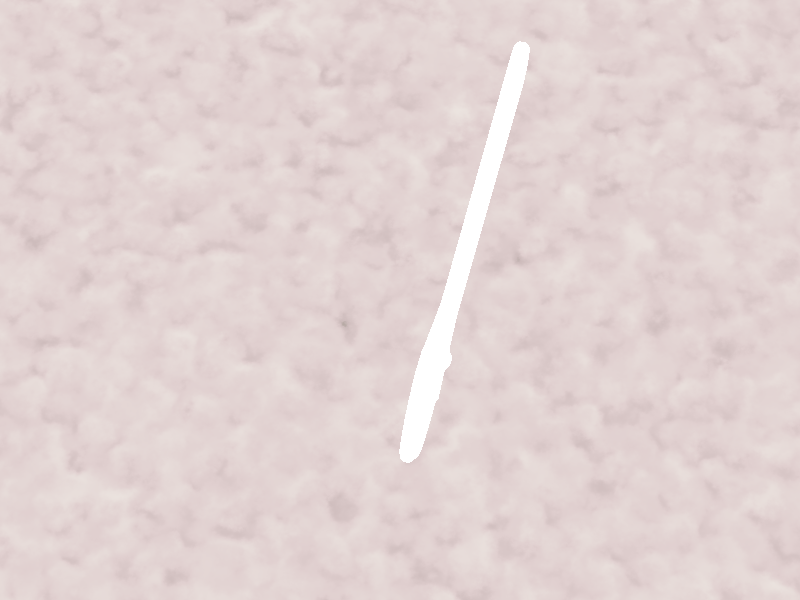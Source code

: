 
#version 3.5

global_settings {
    assumed_gamma 1
}
        
light_source {
    <200, 200, 200>*10000
    rgb 1.3
}
        
camera {
  location    <40.178428649902344, 10.490044593811035, 80.35685729980469>
  direction   y
  sky         z
  up          z
  right       (4/3)*x
  look_at     <0, 0, 0>
  angle       20
}
        
background {
    color rgb <0.60, 0.70, 0.95>
}
        
plane {
  z, -10.74841320514679

  texture {
    pigment {
      bozo
      color_map {
        [ 0.0 color rgb<0.356, 0.321, 0.274> ]
        [ 0.1 color rgb<0.611, 0.500, 0.500> ]
        [ 0.4 color rgb<0.745, 0.623, 0.623> ]
        [ 1.0 color rgb<0.837, 0.782, 0.745> ]
      }
      warp { turbulence 0.6 }
    }
    finish {
      diffuse 0.6
      ambient 0.1
      specular 0.2
      reflection {
        0.2, 0.6
        fresnel on
      }
      conserve_energy
    }
  }
}
        
#declare Mesh_Texture=
  texture{
    pigment{
      uv_mapping
      spiral2 8
      color_map {
        [0.5 color rgb 1 ]
        [0.5 color rgb <0,0,0.2> ]
      }
      scale 0.8
    }
    finish {
      specular 0.3
      roughness 0.01
    }
}
        
#declare Mesh=
mesh2 {
    vertex_vectors {
        3272,
        <-1.8750231266021729, 0.7065635323524475, -0.45889347791671753>, <-1.8750231266021729, 0.7065635323524475, -0.45889347791671753>, <-1.960325837135315, 0.7103833556175232, -0.45889347791671753>,
		<-1.960325837135315, 0.7103833556175232, -0.45889347791671753>, <-2.044914722442627, 0.7116988301277161, -0.45889347791671753>, <-2.044914722442627, 0.7116988301277161, -0.45889347791671753>,
		<-2.1293256282806396, 0.7123880386352539, -0.45889347791671753>, <-2.1293256282806396, 0.7123880386352539, -0.45889347791671753>, <-2.214092969894409, 0.714329719543457, -0.45889347791671753>,
		<-2.214092969894409, 0.714329719543457, -0.45889347791671753>, <-2.299752712249756, 0.7194017171859741, -0.45889347791671753>, <-2.299752712249756, 0.7194017171859741, -0.45889347791671753>,
		<-2.3868393898010254, 0.7294825315475464, -0.45889347791671753>, <-2.3868393898010254, 0.7294825315475464, -0.45889347791671753>, <-2.475888967514038, 0.7464505434036255, -0.45889347791671753>,
		<-2.475888967514038, 0.7464505434036255, -0.45889347791671753>, <-2.567257881164551, 0.7715578675270081, -0.45889347791671753>, <-2.567257881164551, 0.7715578675270081, -0.45889347791671753>,
		<-2.567257881164551, 0.7715578675270081, -0.45889347791671753>, <-2.6605892181396484, 0.8035523295402527, -0.45889347791671753>, <-2.6605892181396484, 0.8035523295402527, -0.45889347791671753>,
		<-2.7553482055664062, 0.8405553698539734, -0.45889347791671753>, <-2.7553482055664062, 0.8405553698539734, -0.45889347791671753>, <-2.850999116897583, 0.8806890845298767, -0.45889347791671753>,
		<-2.850999116897583, 0.8806890845298767, -0.45889347791671753>, <-2.947006940841675, 0.9220748543739319, -0.45889347791671753>, <-2.947006940841675, 0.9220748543739319, -0.45889347791671753>,
		<-3.0428361892700195, 0.9628347158432007, -0.45889347791671753>, <-3.0428361892700195, 0.9628347158432007, -0.45889347791671753>, <-3.1379518508911133, 1.0010900497436523, -0.45889347791671753>,
		<-3.1379518508911133, 1.0010900497436523, -0.45889347791671753>, <-4.455635070800781, 1.8179937601089478, -0.45889344811439514>, <-4.455635070800781, 1.8179937601089478, -0.45889344811439514>,
		<-5.409820556640625, 2.4095451831817627, -0.45889344811439514>, <-5.409820556640625, 2.4095451831817627, -0.45889344811439514>, <-5.865101337432861, 1.6805386543273926, -0.45889344811439514>,
		<-5.865101337432861, 1.6805386543273926, -0.45889344811439514>, <-5.865101337432861, 1.6805386543273926, -0.45889344811439514>, <-6.908607482910156, 1.6805386543273926, -0.45889344811439514>,
		<-6.908607482910156, 1.6805386543273926, -0.45889344811439514>, <-6.999927520751953, 1.6671122312545776, -0.45889344811439514>, <-6.999927520751953, 1.6671122312545776, -0.45889344811439514>,
		<-7.091841697692871, 1.6551690101623535, -0.45889344811439514>, <-7.091841697692871, 1.6551690101623535, -0.45889344811439514>, <-7.18390417098999, 1.643595814704895, -0.45889347791671753>,
		<-7.18390417098999, 1.643595814704895, -0.45889347791671753>, <-7.275670051574707, 1.6312814950942993, -0.45889347791671753>, <-7.275670051574707, 1.6312814950942993, -0.45889347791671753>,
		<-7.366692066192627, 1.617113709449768, -0.45889347791671753>, <-7.366692066192627, 1.617113709449768, -0.45889347791671753>, <-7.456524848937988, 1.5999805927276611, -0.45889347791671753>,
		<-7.456524848937988, 1.5999805927276611, -0.45889347791671753>, <-7.544722557067871, 1.5787699222564697, -0.45889347791671753>, <-7.544722557067871, 1.5787699222564697, -0.45889347791671753>,
		<-7.544722557067871, 1.5787699222564697, -0.45889347791671753>, <-7.630987644195557, 1.552740454673767, -0.45889347791671753>, <-7.630987644195557, 1.552740454673767, -0.45889347791671753>,
		<-7.7156171798706055, 1.5226333141326904, -0.45889347791671753>, <-7.7156171798706055, 1.5226333141326904, -0.45889347791671753>, <-7.799056529998779, 1.489560604095459, -0.45889347791671753>,
		<-7.799056529998779, 1.489560604095459, -0.45889347791671753>, <-7.881753444671631, 1.454634666442871, -0.45889347791671753>, <-7.881753444671631, 1.454634666442871, -0.45889347791671753>,
		<-7.964153289794922, 1.4189674854278564, -0.45889347791671753>, <-7.964153289794922, 1.4189674854278564, -0.45889347791671753>, <-8.046701431274414, 1.3836708068847656, -0.45889347791671753>,
		<-8.046701431274414, 1.3836708068847656, -0.45889347791671753>, <-8.129844665527344, 1.349856972694397, -0.45889347791671753>, <-8.129844665527344, 1.349856972694397, -0.45889347791671753>,
		<-8.536310195922852, 0.9756261706352234, -0.45889347791671753>, <-8.536310195922852, 0.9756261706352234, -0.45889347791671753>, <-6.448266506195068, 0.26263538002967834, -0.4588935077190399>,
		<-6.448266506195068, 0.26263538002967834, -0.4588935077190399>, <-7.059401035308838, -0.9087064862251282, -0.4588935375213623>, <-7.059401035308838, -0.9087064862251282, -0.4588935375213623>,
		<-7.390433311462402, -1.0869542360305786, -0.4588935375213623>, <-7.390433311462402, -1.0869542360305786, -0.4588935375213623>, <-9.250207901000977, -0.3674498200416565, -0.4588935077190399>,
		<-9.250207901000977, -0.3674498200416565, -0.4588935077190399>, <-9.240966796875, -0.4622657299041748, -0.4588935077190399>, <-9.240966796875, -0.4622657299041748, -0.4588935077190399>,
		<-9.238561630249023, -0.5544559359550476, -0.4588935077190399>, <-9.238561630249023, -0.5544559359550476, -0.4588935077190399>, <-9.23786449432373, -0.645989716053009, -0.4588935077190399>,
		<-9.23786449432373, -0.645989716053009, -0.4588935077190399>, <-9.233750343322754, -0.7388363480567932, -0.4588935375213623>, <-9.233750343322754, -0.7388363480567932, -0.4588935375213623>,
		<-9.221090316772461, -0.8349650502204895, -0.4588935375213623>, <-9.221090316772461, -0.8349650502204895, -0.4588935375213623>, <-9.194757461547852, -0.936345100402832, -0.4588935375213623>,
		<-9.194757461547852, -0.936345100402832, -0.4588935375213623>, <-9.149624824523926, -1.0449458360671997, -0.4588935375213623>, <-9.149624824523926, -1.0449458360671997, -0.4588935375213623>,
		<-9.084297180175781, -1.1645455360412598, -0.4588935375213623>, <-9.084297180175781, -1.1645455360412598, -0.4588935375213623>, <-9.002869606018066, -1.2946536540985107, -0.4588935375213623>,
		<-9.002869606018066, -1.2946536540985107, -0.4588935375213623>, <-8.908441543579102, -1.4308346509933472, -0.4588935375213623>, <-8.908441543579102, -1.4308346509933472, -0.4588935375213623>,
		<-8.804120063781738, -1.568654179573059, -0.4588935375213623>, <-8.804120063781738, -1.568654179573059, -0.4588935375213623>, <-8.69300651550293, -1.7036769390106201, -0.4588935375213623>,
		<-8.69300651550293, -1.7036769390106201, -0.4588935375213623>, <-8.578202247619629, -1.8314684629440308, -0.4588935375213623>, <-8.578202247619629, -1.8314684629440308, -0.4588935375213623>,
		<-8.462813377380371, -1.9475934505462646, -0.4588935673236847>, <-8.462813377380371, -1.9475934505462646, -0.4588935673236847>, <-8.3417387008667, -2.054675817489624, -0.4588935673236847>,
		<-8.3417387008667, -2.054675817489624, -0.4588935673236847>, <-8.210522651672363, -2.157531499862671, -0.4588935673236847>, <-8.210522651672363, -2.157531499862671, -0.4588935673236847>,
		<-8.073225975036621, -2.2550156116485596, -0.4588935673236847>, <-8.073225975036621, -2.2550156116485596, -0.4588935673236847>, <-7.93391752243042, -2.3459839820861816, -0.4588935673236847>,
		<-7.93391752243042, -2.3459839820861816, -0.4588935673236847>, <-7.796657562255859, -2.4292895793914795, -0.4588935673236847>, <-7.796657562255859, -2.4292895793914795, -0.4588935673236847>,
		<-7.665510654449463, -2.503788471221924, -0.4588935673236847>, <-7.665510654449463, -2.503788471221924, -0.4588935673236847>, <-7.544540882110596, -2.5683348178863525, -0.4588935673236847>,
		<-7.544540882110596, -2.5683348178863525, -0.4588935673236847>, <-7.4344329833984375, -2.619699478149414, -0.4588935673236847>, <-7.4344329833984375, -2.619699478149414, -0.4588935673236847>,
		<-7.331801891326904, -2.6578240394592285, -0.4588935673236847>, <-7.331801891326904, -2.6578240394592285, -0.4588935673236847>, <-7.234608173370361, -2.6863200664520264, -0.4588935673236847>,
		<-7.234608173370361, -2.6863200664520264, -0.4588935673236847>, <-7.234608173370361, -2.6863200664520264, -0.4588935673236847>, <-7.140815258026123, -2.7087972164154053, -0.4588935673236847>,
		<-7.140815258026123, -2.7087972164154053, -0.4588935673236847>, <-7.048381328582764, -2.728867530822754, -0.4588935673236847>, <-7.048381328582764, -2.728867530822754, -0.4588935673236847>,
		<-6.955267906188965, -2.7501416206359863, -0.4588935673236847>, <-6.955267906188965, -2.7501416206359863, -0.4588935673236847>, <-6.859434604644775, -2.7762300968170166, -0.4588935673236847>,
		<-6.859434604644775, -2.7762300968170166, -0.4588935673236847>, <-6.768411159515381, -2.7652485370635986, -0.4588935673236847>, <-6.768411159515381, -2.7652485370635986, -0.4588935673236847>,
		<-6.678069114685059, -2.7540807723999023, -0.4588935673236847>, <-6.678069114685059, -2.7540807723999023, -0.4588935673236847>, <-6.589089870452881, -2.7425403594970703, -0.4588935673236847>,
		<-6.589089870452881, -2.7425403594970703, -0.4588935673236847>, <-6.5021562576293945, -2.730443000793457, -0.4588935673236847>, <-6.5021562576293945, -2.730443000793457, -0.4588935673236847>,
		<-6.417949199676514, -2.7176010608673096, -0.4588935673236847>, <-6.417949199676514, -2.7176010608673096, -0.4588935673236847>, <-6.337151050567627, -2.703829526901245, -0.4588935673236847>,
		<-6.337151050567627, -2.703829526901245, -0.4588935673236847>, <-6.26044225692749, -2.6889419555664062, -0.4588935673236847>, <-6.26044225692749, -2.6889419555664062, -0.4588935673236847>,
		<-6.161689758300781, -2.6634881496429443, -0.4588935673236847>, <-6.161689758300781, -2.6634881496429443, -0.4588935673236847>, <-6.161689758300781, -2.6634881496429443, -0.4588935673236847>,
		<-6.065494060516357, -2.6297833919525146, -0.4588935673236847>, <-6.065494060516357, -2.6297833919525146, -0.4588935673236847>, <-5.971428394317627, -2.589200735092163, -0.4588935673236847>,
		<-5.971428394317627, -2.589200735092163, -0.4588935673236847>, <-5.879068851470947, -2.543118476867676, -0.4588935673236847>, <-5.879068851470947, -2.543118476867676, -0.4588935673236847>,
		<-5.787987232208252, -2.4929096698760986, -0.4588935673236847>, <-5.787987232208252, -2.4929096698760986, -0.4588935673236847>, <-5.697758674621582, -2.439950466156006, -0.4588935673236847>,
		<-5.697758674621582, -2.439950466156006, -0.4588935673236847>, <-5.6079559326171875, -2.3856163024902344, -0.4588935673236847>, <-5.6079559326171875, -2.3856163024902344, -0.4588935673236847>,
		<-3.4221432209014893, -1.169041395187378, -0.4588935375213623>, <-3.4221432209014893, -1.169041395187378, -0.4588935375213623>, <-3.339195489883423, -1.1388520002365112, -0.4588935375213623>,
		<-3.339195489883423, -1.1388520002365112, -0.4588935375213623>, <-3.2571377754211426, -1.1071792840957642, -0.4588935375213623>, <-3.2571377754211426, -1.1071792840957642, -0.4588935375213623>,
		<-3.175302505493164, -1.0751354694366455, -0.4588935375213623>, <-3.175302505493164, -1.0751354694366455, -0.4588935375213623>, <-3.093022346496582, -1.0438334941864014, -0.4588935375213623>,
		<-3.093022346496582, -1.0438334941864014, -0.4588935375213623>, <-3.009629726409912, -1.0143860578536987, -0.4588935375213623>, <-3.009629726409912, -1.0143860578536987, -0.4588935375213623>,
		<-2.924457311630249, -0.9879055023193359, -0.4588935375213623>, <-2.924457311630249, -0.9879055023193359, -0.4588935375213623>, <-2.924457311630249, -0.9879055023193359, -0.4588935375213623>,
		<-2.8368377685546875, -0.9655045866966248, -0.4588935375213623>, <-2.8368377685546875, -0.9655045866966248, -0.4588935375213623>, <-2.746326208114624, -0.9479251503944397, -0.4588935375213623>,
		<-2.746326208114624, -0.9479251503944397, -0.4588935375213623>, <-2.653367280960083, -0.934425413608551, -0.4588935375213623>, <-2.653367280960083, -0.934425413608551, -0.4588935375213623>,
		<-2.558628797531128, -0.9238924384117126, -0.4588935375213623>, <-2.558628797531128, -0.9238924384117126, -0.4588935375213623>, <-2.462777853012085, -0.9152140617370605, -0.4588935375213623>,
		<-2.462777853012085, -0.9152140617370605, -0.4588935375213623>, <-2.3664820194244385, -0.9072773456573486, -0.4588935375213623>, <-2.3664820194244385, -0.9072773456573486, -0.4588935375213623>,
		<-2.2704083919525146, -0.898969829082489, -0.4588935375213623>, <-2.2704083919525146, -0.898969829082489, -0.4588935375213623>, <-2.175225019454956, -0.8891787528991699, -0.4588935375213623>,
		<-2.175225019454956, -0.8891787528991699, -0.4588935375213623>, <8.724111557006836, -1.0547441244125366, -0.4588935375213623>, <8.724111557006836, -1.0547441244125366, -0.4588935375213623>,
		<8.990961074829102, -1.0239558219909668, -0.4588935375213623>, <8.990961074829102, -1.0239558219909668, -0.4588935375213623>, <8.990961074829102, -1.0239558219909668, -0.4588935375213623>,
		<9.236018180847168, -0.9362717270851135, -0.4588935375213623>, <9.236018180847168, -0.9362717270851135, -0.4588935375213623>, <9.452262878417969, -0.7987126111984253, -0.4588935375213623>,
		<9.452262878417969, -0.7987126111984253, -0.4588935375213623>, <9.632676124572754, -0.6182998418807983, -0.4588935077190399>, <9.632676124572754, -0.6182998418807983, -0.4588935077190399>,
		<9.770234107971191, -0.4020541310310364, -0.4588935077190399>, <9.770234107971191, -0.4020541310310364, -0.4588935077190399>, <9.857918739318848, -0.1569967269897461, -0.4588935077190399>,
		<9.857918739318848, -0.1569967269897461, -0.4588935077190399>, <9.888707160949707, 0.10985153168439865, -0.4588935077190399>, <9.888707160949707, 0.10985153168439865, -0.4588935077190399>,
		<9.857918739318848, 0.376699835062027, -0.4588935077190399>, <9.857918739318848, 0.376699835062027, -0.4588935077190399>, <9.770234107971191, 0.6217573285102844, -0.45889347791671753>,
		<9.770234107971191, 0.6217573285102844, -0.45889347791671753>, <9.632674217224121, 0.8380029201507568, -0.45889347791671753>, <9.632674217224121, 0.8380029201507568, -0.45889347791671753>,
		<9.452263832092285, 1.0184158086776733, -0.45889347791671753>, <9.452263832092285, 1.0184158086776733, -0.45889347791671753>, <9.236017227172852, 1.1559748649597168, -0.45889347791671753>,
		<9.236017227172852, 1.1559748649597168, -0.45889347791671753>, <8.990960121154785, 1.243659257888794, -0.45889347791671753>, <8.990960121154785, 1.243659257888794, -0.45889347791671753>,
		<8.990960121154785, 1.243659257888794, -0.45889347791671753>, <8.724111557006836, 1.2744474411010742, -0.45889347791671753>, <8.724111557006836, 1.2744474411010742, -0.45889347791671753>,
		<9.553688049316406, -0.05445370823144913, -0.4588935077190399>, <9.553688049316406, -0.05445370823144913, -0.4588935077190399>, <9.499696731567383, -0.2053419053554535, -0.4588935077190399>,
		<9.499696731567383, -0.2053419053554535, -0.4588935077190399>, <9.414999961853027, -0.3384898900985718, -0.4588935077190399>, <9.414999961853027, -0.3384898900985718, -0.4588935077190399>,
		<9.303913116455078, -0.44957464933395386, -0.4588935077190399>, <9.303913116455078, -0.44957464933395386, -0.4588935077190399>, <9.170766830444336, -0.5342733263969421, -0.4588935077190399>,
		<9.170766830444336, -0.5342733263969421, -0.4588935077190399>, <9.019877433776855, -0.5882627964019775, -0.4588935077190399>, <9.019877433776855, -0.5882627964019775, -0.4588935077190399>,
		<9.019877433776855, -0.5882627964019775, -0.4588935077190399>, <8.855571746826172, -0.6072198748588562, -0.4588935077190399>, <8.855571746826172, -0.6072198748588562, -0.4588935077190399>,
		<8.691266059875488, -0.5882627964019775, -0.4588935077190399>, <8.691266059875488, -0.5882627964019775, -0.4588935077190399>, <8.691266059875488, -0.5882627964019775, -0.4588935077190399>,
		<8.54037857055664, -0.5342733860015869, -0.4588935077190399>, <8.54037857055664, -0.5342733860015869, -0.4588935077190399>, <8.407230377197266, -0.4495748281478882, -0.4588935077190399>,
		<8.407230377197266, -0.4495748281478882, -0.4588935077190399>, <8.296144485473633, -0.33848997950553894, -0.4588935077190399>, <8.296144485473633, -0.33848997950553894, -0.4588935077190399>,
		<8.21144962310791, -0.20534197986125946, -0.4588935077190399>, <8.21144962310791, -0.20534197986125946, -0.4588935077190399>, <8.157459259033203, -0.054453764110803604, -0.4588935077190399>,
		<8.157459259033203, -0.054453764110803604, -0.4588935077190399>, <8.138501167297363, 0.10985158383846283, -0.4588935077190399>, <8.138501167297363, 0.10985158383846283, -0.4588935077190399>,
		<8.157458305358887, 0.27415695786476135, -0.4588935077190399>, <8.157458305358887, 0.27415695786476135, -0.4588935077190399>, <8.211446762084961, 0.4250451326370239, -0.4588935077190399>,
		<8.211446762084961, 0.4250451326370239, -0.4588935077190399>, <8.296146392822266, 0.5581931471824646, -0.45889347791671753>, <8.296146392822266, 0.5581931471824646, -0.45889347791671753>,
		<8.40722942352295, 0.6692779064178467, -0.45889347791671753>, <8.40722942352295, 0.6692779064178467, -0.45889347791671753>, <8.540379524230957, 0.7539767026901245, -0.45889347791671753>,
		<8.540379524230957, 0.7539767026901245, -0.45889347791671753>, <8.691266059875488, 0.8079659938812256, -0.45889347791671753>, <8.691266059875488, 0.8079659938812256, -0.45889347791671753>,
		<8.691266059875488, 0.8079659938812256, -0.45889347791671753>, <8.855571746826172, 0.826923131942749, -0.45889347791671753>, <8.855571746826172, 0.826923131942749, -0.45889347791671753>,
		<9.019877433776855, 0.8079659938812256, -0.45889347791671753>, <9.019877433776855, 0.8079659938812256, -0.45889347791671753>, <9.019877433776855, 0.8079659938812256, -0.45889347791671753>,
		<9.170764923095703, 0.753976583480835, -0.45889347791671753>, <9.170764923095703, 0.753976583480835, -0.45889347791671753>, <9.303913116455078, 0.6692780256271362, -0.45889347791671753>,
		<9.303913116455078, 0.6692780256271362, -0.45889347791671753>, <9.414998054504395, 0.5581931471824646, -0.45889347791671753>, <9.414998054504395, 0.5581931471824646, -0.45889347791671753>,
		<9.4996976852417, 0.4250452518463135, -0.4588935077190399>, <9.4996976852417, 0.4250452518463135, -0.4588935077190399>, <9.553688049316406, 0.27415701746940613, -0.4588935077190399>,
		<9.553688049316406, 0.27415701746940613, -0.4588935077190399>, <9.572644233703613, 0.1098516434431076, -0.4588935077190399>, <9.572644233703613, 0.1098516434431076, -0.4588935077190399>,
		<-3.8249080181121826, 0.4404774308204651, -0.445168673992157>, <-3.8249080181121826, 0.4404774308204651, -0.445168673992157>, <-4.256946563720703, -0.6767383813858032, -0.44516870379447937>,
		<-4.256946563720703, -0.6767383813858032, -0.44516870379447937>, <-5.6560163497924805, -0.14607688784599304, -0.44516870379447937>, <-5.6560163497924805, -0.14607688784599304, -0.44516870379447937>,
		<-5.151461124420166, 0.9545581340789795, -0.445168673992157>, <-5.151461124420166, 0.9545581340789795, -0.445168673992157>, <-2.32249116897583, -0.5683377981185913, -0.4588935077190399>,
		<-2.32249116897583, -0.5683377981185913, -0.4588935077190399>, <-2.433713436126709, -0.5555052757263184, -0.4588935077190399>, <-2.433713436126709, -0.5555052757263184, -0.4588935077190399>,
		<-2.433713436126709, -0.5555052757263184, -0.4588935077190399>, <-2.5358529090881348, -0.5189586877822876, -0.4588935077190399>, <-2.5358529090881348, -0.5189586877822876, -0.4588935077190399>,
		<-2.6259841918945312, -0.4616242051124573, -0.4588935077190399>, <-2.6259841918945312, -0.4616242051124573, -0.4588935077190399>, <-2.7011799812316895, -0.3864283263683319, -0.4588935077190399>,
		<-2.7011799812316895, -0.3864283263683319, -0.4588935077190399>, <-2.758514404296875, -0.29629743099212646, -0.4588935077190399>, <-2.758514404296875, -0.29629743099212646, -0.4588935077190399>,
		<-2.7950611114501953, -0.19415776431560516, -0.4588935077190399>, <-2.7950611114501953, -0.19415776431560516, -0.4588935077190399>, <-2.8078935146331787, -0.08293576538562775, -0.4588935077190399>,
		<-2.8078935146331787, -0.08293576538562775, -0.4588935077190399>, <-2.7950611114501953, 0.028286464512348175, -0.4588935077190399>, <-2.7950611114501953, 0.028286464512348175, -0.4588935077190399>,
		<-2.758514404296875, 0.13042627274990082, -0.4588935077190399>, <-2.758514404296875, 0.13042627274990082, -0.4588935077190399>, <-2.7011799812316895, 0.22055715322494507, -0.4588935077190399>,
		<-2.7011799812316895, 0.22055715322494507, -0.4588935077190399>, <-2.625983953475952, 0.2957530617713928, -0.4588935077190399>, <-2.625983953475952, 0.2957530617713928, -0.4588935077190399>,
		<-2.535853147506714, 0.3530873954296112, -0.4588935077190399>, <-2.535853147506714, 0.3530873954296112, -0.4588935077190399>, <-2.433713436126709, 0.38963398337364197, -0.4588935077190399>,
		<-2.433713436126709, 0.38963398337364197, -0.4588935077190399>, <-2.433713436126709, 0.38963398337364197, -0.4588935077190399>, <-2.32249116897583, 0.4024665355682373, -0.4588935077190399>,
		<-2.32249116897583, 0.4024665355682373, -0.4588935077190399>, <5.752987861633301, 0.8264931440353394, -0.4588578939437866>, <5.752987861633301, 0.8264931440353394, -0.4588578939437866>,
		<6.096089839935303, 0.8331654667854309, -0.4588578939437866>, <6.096089839935303, 0.8331654667854309, -0.4588578939437866>, <6.468184947967529, 0.8491819500923157, -0.4588578939437866>,
		<6.468184947967529, 0.8491819500923157, -0.4588578939437866>, <6.847521781921387, 0.8675342202186584, -0.4588578939437866>, <6.847521781921387, 0.8675342202186584, -0.4588578939437866>,
		<7.212368965148926, 0.8812146782875061, -0.4588578939437866>, <7.212368965148926, 0.8812146782875061, -0.4588578939437866>, <7.540976047515869, 0.8832147121429443, -0.4588578939437866>,
		<7.540976047515869, 0.8832147121429443, -0.4588578939437866>, <7.8116021156311035, 0.8665261268615723, -0.4588578939437866>, <7.8116021156311035, 0.8665261268615723, -0.4588578939437866>,
		<8.002503395080566, 0.8241406679153442, -0.4588578939437866>, <8.002503395080566, 0.8241406679153442, -0.4588578939437866>, <8.002503395080566, 0.8241406679153442, -0.4588578939437866>,
		<8.094120979309082, 0.7652816772460938, -0.4588578939437866>, <8.094120979309082, 0.7652816772460938, -0.4588578939437866>, <8.099261283874512, 0.6992529034614563, -0.4588578939437866>,
		<8.099261283874512, 0.6992529034614563, -0.4588578939437866>, <8.044730186462402, 0.6191672086715698, -0.4588578939437866>, <8.044730186462402, 0.6191672086715698, -0.4588578939437866>,
		<7.957338809967041, 0.5181376338005066, -0.4588578939437866>, <7.957338809967041, 0.5181376338005066, -0.4588578939437866>, <7.863893508911133, 0.3892771005630493, -0.458857923746109>,
		<7.863893508911133, 0.3892771005630493, -0.458857923746109>, <7.791203022003174, 0.22569848597049713, -0.458857923746109>, <7.791203022003174, 0.22569848597049713, -0.458857923746109>,
		<7.76607608795166, 0.020514661446213722, -0.458857923746109>, <7.76607608795166, 0.020514661446213722, -0.458857923746109>, <7.804758071899414, -0.18258559703826904, -0.458857923746109>,
		<7.804758071899414, -0.18258559703826904, -0.458857923746109>, <7.887944221496582, -0.3407675623893738, -0.458857923746109>, <7.887944221496582, -0.3407675623893738, -0.458857923746109>,
		<7.989105224609375, -0.4622008204460144, -0.458857923746109>, <7.989105224609375, -0.4622008204460144, -0.458857923746109>, <8.0817232131958, -0.5550552010536194, -0.458857923746109>,
		<8.0817232131958, -0.5550552010536194, -0.458857923746109>, <8.139267921447754, -0.6275004148483276, -0.458857923746109>, <8.139267921447754, -0.6275004148483276, -0.458857923746109>,
		<8.13521957397461, -0.6877060532569885, -0.4588579535484314>, <8.13521957397461, -0.6877060532569885, -0.4588579535484314>, <8.043050765991211, -0.7438419461250305, -0.4588579535484314>,
		<8.043050765991211, -0.7438419461250305, -0.4588579535484314>, <8.043050765991211, -0.7438419461250305, -0.4588579535484314>, <7.848994731903076, -0.7867720723152161, -0.4588579535484314>,
		<7.848994731903076, -0.7867720723152161, -0.4588579535484314>, <7.572039604187012, -0.8061893582344055, -0.4588579535484314>, <7.572039604187012, -0.8061893582344055, -0.4588579535484314>,
		<7.2347941398620605, -0.808506190776825, -0.4588579535484314>, <7.2347941398620605, -0.808506190776825, -0.4588579535484314>, <6.859869003295898, -0.8001355528831482, -0.4588579535484314>,
		<6.859869003295898, -0.8001355528831482, -0.4588579535484314>, <6.469869613647461, -0.7874897122383118, -0.4588579535484314>, <6.469869613647461, -0.7874897122383118, -0.4588579535484314>,
		<6.08740758895874, -0.7769814729690552, -0.4588579535484314>, <6.08740758895874, -0.7769814729690552, -0.4588579535484314>, <5.735090255737305, -0.775023341178894, -0.4588579535484314>,
		<5.735090255737305, -0.775023341178894, -0.4588579535484314>, <-1.8754854202270508, 0.8118864297866821, -0.37945374846458435>, <-1.9571542739868164, 0.815543532371521, -0.37945374846458435>,
		<-2.0436673164367676, 0.8168888688087463, -0.37945374846458435>, <-2.1276915073394775, 0.8175749778747559, -0.37945374846458435>, <-2.209778070449829, 0.8194552659988403, -0.37945374846458435>,
		<-2.290588140487671, 0.8242401480674744, -0.37945374846458435>, <-2.370924711227417, 0.8335395455360413, -0.37945374846458435>, <-2.45206880569458, 0.8490010499954224, -0.37945374846458435>,
		<-2.5362343788146973, 0.8721290826797485, -0.37945374846458435>, <-2.5362343788146973, 0.8721290826797485, -0.37945374846458435>, <-2.6243841648101807, 0.9023472666740417, -0.37945374846458435>,
		<-2.7158589363098145, 0.9380677342414856, -0.37945374846458435>, <-2.809826135635376, 0.9774950742721558, -0.37945374846458435>, <-2.9055981636047363, 1.0187792778015137, -0.37945374846458435>,
		<-3.0026180744171143, 1.0600454807281494, -0.37945374846458435>, <-3.0902559757232666, 1.0952932834625244, -0.37945374846458435>, <-4.400206089019775, 1.9074023962020874, -0.37945371866226196>,
		<-5.443506240844727, 2.554201126098633, -0.37945371866226196>, <-5.9234299659729, 1.7857353687286377, -0.37945371866226196>, <-5.9234299659729, 1.7857353687286377, -0.37945371866226196>,
		<-6.916299343109131, 1.7857353687286377, -0.37945371866226196>, <-7.014357566833496, 1.7713184356689453, -0.37945374846458435>, <-7.105180263519287, 1.7595168352127075, -0.37945374846458435>,
		<-7.197461128234863, 1.747916340827942, -0.37945374846458435>, <-7.290756702423096, 1.7353966236114502, -0.37945374846458435>, <-7.384641170501709, 1.7207833528518677, -0.37945374846458435>,
		<-7.4786906242370605, 1.7028461694717407, -0.37945374846458435>, <-7.572238445281982, 1.6803487539291382, -0.37945374846458435>, <-7.572238445281982, 1.6803487539291382, -0.37945374846458435>,
		<-7.6638312339782715, 1.6527115106582642, -0.37945374846458435>, <-7.7526397705078125, 1.6211177110671997, -0.37945374846458435>, <-7.838907241821289, 1.5869241952896118, -0.37945374846458435>,
		<-7.923112392425537, 1.551361083984375, -0.37945374846458435>, <-8.00572681427002, 1.5156010389328003, -0.37945374846458435>, <-8.087200164794922, 1.4807642698287964, -0.37945374846458435>,
		<-8.187100410461426, 1.44013512134552, -0.37945374846458435>, <-8.737674713134766, 0.9332243800163269, -0.37945374846458435>, <-6.598205089569092, 0.20267340540885925, -0.37945374846458435>,
		<-7.137722015380859, -0.8314014673233032, -0.3794538080692291>, <-7.397655010223389, -0.9713652729988098, -0.3794538080692291>, <-9.371469497680664, -0.2077416330575943, -0.37945377826690674>,
		<-9.346030235290527, -0.4687480032444, -0.37945377826690674>, <-9.343748092651367, -0.5562283396720886, -0.37945377826690674>, <-9.343043327331543, -0.6487197875976562, -0.37945377826690674>,
		<-9.338642120361328, -0.7480496764183044, -0.37945377826690674>, <-9.324540138244629, -0.8551323413848877, -0.37945377826690674>, <-9.29472541809082, -0.9699177145957947, -0.37945377826690674>,
		<-9.244623184204102, -1.0904731750488281, -0.3794538080692291>, <-9.175125122070312, -1.2177103757858276, -0.3794538080692291>, <-9.090728759765625, -1.3525612354278564, -0.3794538080692291>,
		<-8.99364185333252, -1.4925779104232788, -0.3794538080692291>, <-8.886707305908203, -1.633848786354065, -0.3794538080692291>, <-8.772785186767578, -1.7722828388214111, -0.3794538080692291>,
		<-8.65468978881836, -1.9037396907806396, -0.3794538080692291>, <-8.53504467010498, -2.024146795272827, -0.3794538080692291>, <-8.409092903137207, -2.135542631149292, -0.3794538080692291>,
		<-8.273457527160645, -2.2418622970581055, -0.3794538080692291>, <-8.132457733154297, -2.3419761657714844, -0.3794538080692291>, <-7.989981174468994, -2.43501353263855, -0.3794538080692291>,
		<-7.84993839263916, -2.520007848739624, -0.3794538378715515>, <-7.7162604331970215, -2.595944881439209, -0.3794538378715515>, <-7.59157133102417, -2.6624748706817627, -0.3794538378715515>,
		<-7.475051403045654, -2.7168312072753906, -0.3794538378715515>, <-7.364957332611084, -2.757728099822998, -0.3794538378715515>, <-7.261681079864502, -2.7880072593688965, -0.3794538378715515>,
		<-7.261681079864502, -2.7880072593688965, -0.3794538378715515>, <-7.164236545562744, -2.8113596439361572, -0.3794538378715515>, <-7.071258544921875, -2.8315482139587402, -0.3794538378715515>,
		<-6.980810165405273, -2.852213144302368, -0.3794538378715515>, <-6.867237567901611, -2.8831307888031006, -0.3794538378715515>, <-6.755658149719238, -2.8696694374084473, -0.3794538378715515>,
		<-6.664851188659668, -2.8584439754486084, -0.3794538378715515>, <-6.575074672698975, -2.8468005657196045, -0.3794538378715515>, <-6.486976146697998, -2.834540843963623, -0.3794538378715515>,
		<-6.401180744171143, -2.8214566707611084, -0.3794538378715515>, <-6.318289756774902, -2.807328701019287, -0.3794538378715515>, <-6.237271308898926, -2.79160475730896, -0.3794538378715515>,
		<-6.131113529205322, -2.764242172241211, -0.3794538378715515>, <-6.131113529205322, -2.764242172241211, -0.3794538378715515>, <-6.027218341827393, -2.727839231491089, -0.3794538378715515>,
		<-5.927075386047363, -2.6846349239349365, -0.3794538378715515>, <-5.830173015594482, -2.6362860202789307, -0.3794538378715515>, <-5.735960960388184, -2.5843513011932373, -0.3794538378715515>,
		<-5.6439032554626465, -2.5303187370300293, -0.3794538378715515>, <-5.5551300048828125, -2.4766077995300293, -0.3794538378715515>, <-3.378298282623291, -1.2650312185287476, -0.3794538080692291>,
		<-3.302262783050537, -1.23735773563385, -0.37945377826690674>, <-3.219019651412964, -1.205227255821228, -0.37945377826690674>, <-3.1374213695526123, -1.173276424407959, -0.3794538080692291>,
		<-3.0568010807037354, -1.1426059007644653, -0.37945377826690674>, <-2.9764883518218994, -1.114245891571045, -0.37945377826690674>, <-2.89579439163208, -1.0891578197479248, -0.37945377826690674>,
		<-2.89579439163208, -1.0891578197479248, -0.37945377826690674>, <-2.8137614727020264, -1.0681852102279663, -0.37945377826690674>, <-2.7287285327911377, -1.0516698360443115, -0.37945377826690674>,
		<-2.6399922370910645, -1.038783311843872, -0.37945377826690674>, <-2.5480728149414062, -1.0285637378692627, -0.37945377826690674>, <-2.45371413230896, -1.0200204849243164, -0.37945377826690674>,
		<-2.3576300144195557, -1.012101173400879, -0.37945377826690674>, <-2.2604944705963135, -1.0037018060684204, -0.37945377826690674>, <-2.170625686645508, -0.994457483291626, -0.37945377826690674>,
		<8.729364395141602, -1.1600327491760254, -0.37945377826690674>, <9.015024185180664, -1.127074122428894, -0.37945377826690674>, <9.015024185180664, -1.127074122428894, -0.37945377826690674>,
		<9.28254508972168, -1.031351923942566, -0.37945377826690674>, <9.518476486206055, -0.8812697529792786, -0.37945377826690674>, <9.71523380279541, -0.68451327085495, -0.37945377826690674>,
		<9.865314483642578, -0.4485810101032257, -0.37945377826690674>, <9.961036682128906, -0.18105892837047577, -0.37945377826690674>, <9.99460220336914, 0.10985153168439865, -0.37945377826690674>,
		<9.961036682128906, 0.40076202154159546, -0.37945377826690674>, <9.865314483642578, 0.6682844161987305, -0.37945374846458435>, <9.715231895446777, 0.9042162895202637, -0.37945374846458435>,
		<9.518477439880371, 1.1009730100631714, -0.37945374846458435>, <9.282544136047363, 1.2510550022125244, -0.37945374846458435>, <9.015022277832031, 1.3467775583267212, -0.37945374846458435>,
		<9.015022277832031, 1.3467775583267212, -0.37945374846458435>, <8.727350234985352, 1.379968523979187, -0.37945374846458435>, <9.450569152832031, -0.030391160398721695, -0.37945377826690674>,
		<9.404616355895996, -0.15881483256816864, -0.37945377826690674>, <9.332442283630371, -0.27227646112442017, -0.37945377826690674>, <9.237700462341309, -0.3670175075531006, -0.37945377826690674>,
		<9.124239921569824, -0.4391932189464569, -0.37945377826690674>, <8.99581527709961, -0.48514440655708313, -0.37945377826690674>, <8.99581527709961, -0.48514440655708313, -0.37945377826690674>,
		<8.855571746826172, -0.5013253092765808, -0.37945377826690674>, <8.71532917022705, -0.48514440655708313, -0.37945377826690674>, <8.71532917022705, -0.48514440655708313, -0.37945377826690674>,
		<8.586905479431152, -0.4391932487487793, -0.37945377826690674>, <8.473443984985352, -0.367017537355423, -0.37945377826690674>, <8.378702163696289, -0.27227693796157837, -0.37945377826690674>,
		<8.30652904510498, -0.1588156521320343, -0.37945377826690674>, <8.260577201843262, -0.03039127215743065, -0.37945377826690674>, <8.244396209716797, 0.10985186696052551, -0.37945377826690674>,
		<8.260576248168945, 0.2500952482223511, -0.37945377826690674>, <8.306526184082031, 0.37851810455322266, -0.37945374846458435>, <8.378704071044922, 0.4919799268245697, -0.37945374846458435>,
		<8.473442077636719, 0.5867207646369934, -0.37945374846458435>, <8.586906433105469, 0.6588964462280273, -0.37945374846458435>, <8.71532917022705, 0.7048476934432983, -0.37945374846458435>,
		<8.71532917022705, 0.7048476934432983, -0.37945374846458435>, <8.855571746826172, 0.7210284471511841, -0.37945374846458435>, <8.995814323425293, 0.7048476934432983, -0.37945374846458435>,
		<8.995814323425293, 0.7048476934432983, -0.37945374846458435>, <9.124238014221191, 0.6588963866233826, -0.37945374846458435>, <9.237700462341309, 0.586720883846283, -0.37945374846458435>,
		<9.332440376281738, 0.49197953939437866, -0.37945374846458435>, <9.404618263244629, 0.37851741909980774, -0.37945374846458435>, <9.450570106506348, 0.25009486079216003, -0.37945374846458435>,
		<9.46674919128418, 0.10985192656517029, -0.37945377826690674>, <-3.947845220565796, 0.38543903827667236, -0.3735717236995697>, <-4.311700820922852, -0.5554619431495667, -0.3735717535018921>,
		<-5.527188301086426, -0.09256786108016968, -0.3735717236995697>, <-5.102114677429199, 0.8346855640411377, -0.3735716938972473>, <-2.3150992393493652, -0.4632960855960846, -0.3794538080692291>,
		<-2.409651279449463, -0.45238691568374634, -0.37945377826690674>, <-2.409651279449463, -0.45238691568374634, -0.37945377826690674>, <-2.489326000213623, -0.4238784611225128, -0.37945377826690674>,
		<-2.5597708225250244, -0.37906697392463684, -0.37945377826690674>, <-2.6186227798461914, -0.3202148973941803, -0.37945377826690674>, <-2.6634342670440674, -0.2497704029083252, -0.37945377826690674>,
		<-2.6919426918029785, -0.17009562253952026, -0.37945377826690674>, <-2.7019989490509033, -0.08293575048446655, -0.37945377826690674>, <-2.6919426918029785, 0.0042243460193276405, -0.37945377826690674>,
		<-2.6634342670440674, 0.08389928936958313, -0.37945377826690674>, <-2.6186227798461914, 0.15434367954730988, -0.37945374846458435>, <-2.5597705841064453, 0.2131958156824112, -0.37945374846458435>,
		<-2.489326238632202, 0.2580071687698364, -0.37945374846458435>, <-2.409651279449463, 0.2865156829357147, -0.37945374846458435>, <-2.409651279449463, 0.2865156829357147, -0.37945374846458435>,
		<-2.3136959075927734, 0.29758670926094055, -0.37945374846458435>, <5.756770133972168, 0.7213501334190369, -0.37941816449165344>, <6.099374771118164, 0.7280126810073853, -0.37941816449165344>,
		<6.472989082336426, 0.7440945506095886, -0.37941816449165344>, <6.852034091949463, 0.7624328136444092, -0.37941816449165344>, <7.214661121368408, 0.7760299444198608, -0.37941816449165344>,
		<7.538055419921875, 0.777998149394989, -0.37941816449165344>, <7.796874046325684, 0.7620378136634827, -0.37941816449165344>, <7.961409568786621, 0.7255063652992249, -0.37941816449165344>,
		<7.961409568786621, 0.7255063652992249, -0.37941816449165344>, <7.981208324432373, 0.7127864360809326, -0.37941816449165344>, <7.961195468902588, 0.6833947896957397, -0.37941819429397583>,
		<7.874825477600098, 0.58354651927948, -0.37941816449165344>, <7.772246837615967, 0.4420907199382782, -0.37941819429397583>, <7.688694953918457, 0.2540696859359741, -0.37941819429397583>,
		<7.659660816192627, 0.016983116045594215, -0.37941819429397583>, <7.704352378845215, -0.21767105162143707, -0.37941819429397583>, <7.800008296966553, -0.39956408739089966, -0.37941819429397583>,
		<7.9112958908081055, -0.5331541895866394, -0.37941819429397583>, <8.003046989440918, -0.6251386404037476, -0.37941819429397583>, <8.01369857788086, -0.638547420501709, -0.37941819429397583>,
		<8.003259658813477, -0.6449044942855835, -0.3794182240962982>, <8.003259658813477, -0.6449044942855835, -0.3794182240962982>, <7.833873271942139, -0.6823773980140686, -0.3794182240962982>,
		<7.567995548248291, -0.7010179758071899, -0.3794182240962982>, <7.235606670379639, -0.7033013701438904, -0.3794182240962982>, <6.862747669219971, -0.6949769258499146, -0.3794182240962982>,
		<6.473018646240234, -0.6823398470878601, -0.3794182240962982>, <6.089144706726074, -0.67179274559021, -0.3794182240962982>, <5.736732006072998, -0.6698340773582458, -0.3794182240962982>,
		<-1.8756908178329468, 0.8586966395378113, -0.27731695771217346>, <-1.9557446241378784, 0.862281322479248, -0.27731695771217346>, <-2.0431129932403564, 0.8636400103569031, -0.27731695771217346>,
		<-2.126965284347534, 0.864324688911438, -0.27731695771217346>, <-2.2078604698181152, 0.8661776781082153, -0.27731695771217346>, <-2.286515235900879, 0.8708348870277405, -0.27731695771217346>,
		<-2.363851547241211, 0.8797870874404907, -0.27731695771217346>, <-2.4414820671081543, 0.8945792317390442, -0.27731695771217346>, <-2.5224461555480957, 0.916827380657196, -0.27731695771217346>,
		<-2.5224461555480957, 0.916827380657196, -0.27731695771217346>, <-2.608293056488037, 0.946256160736084, -0.27731695771217346>, <-2.698307991027832, 0.981406569480896, -0.27731698751449585>,
		<-2.791527032852173, 1.0205199718475342, -0.27731698751449585>, <-2.8871941566467285, 1.0617588758468628, -0.27731698751449585>, <-2.984743356704712, 1.103250503540039, -0.27731695771217346>,
		<-3.0690579414367676, 1.137161374092102, -0.27731695771217346>, <-4.375570297241211, 1.9471396207809448, -0.27731695771217346>, <-5.45847749710083, 2.618492841720581, -0.2773169279098511>,
		<-5.94935417175293, 1.8324891328811646, -0.27731695771217346>, <-5.94935417175293, 1.8324891328811646, -0.27731695771217346>, <-6.919718265533447, 1.8324891328811646, -0.27731695771217346>,
		<-7.02077054977417, 1.8176321983337402, -0.27731695771217346>, <-7.111108779907227, 1.8058936595916748, -0.27731695771217346>, <-7.20348596572876, 1.7942811250686646, -0.27731695771217346>,
		<-7.297461986541748, 1.7816699743270874, -0.27731695771217346>, <-7.392618656158447, 1.766858458518982, -0.27731695771217346>, <-7.488541603088379, 1.7485642433166504, -0.27731695771217346>,
		<-7.58446741104126, 1.7254949808120728, -0.27731695771217346>, <-7.58446741104126, 1.7254949808120728, -0.27731695771217346>, <-7.678427696228027, 1.6971429586410522, -0.27731695771217346>,
		<-7.769094467163086, 1.664888620376587, -0.27731695771217346>, <-7.856618404388428, 1.6301969289779663, -0.27731695771217346>, <-7.941493511199951, 1.5943505764007568, -0.27731695771217346>,
		<-8.02420425415039, 1.558549165725708, -0.27731695771217346>, <-8.105198860168457, 1.5239168405532837, -0.27731695771217346>, <-8.212547302246094, 1.480258822441101, -0.27731695771217346>,
		<-8.827169418334961, 0.9143791794776917, -0.27731695771217346>, <-6.664844512939453, 0.17602363228797913, -0.27731695771217346>, <-7.172530651092529, -0.7970436215400696, -0.27731701731681824>,
		<-7.400865077972412, -0.9199924468994141, -0.27731701731681824>, <-9.425363540649414, -0.1367601603269577, -0.27731701731681824>, <-9.392724990844727, -0.4716291129589081, -0.27731698751449585>,
		<-9.390497207641602, -0.5570160746574402, -0.27731698751449585>, <-9.389789581298828, -0.6499330997467041, -0.27731701731681824>, <-9.385260581970215, -0.7521443963050842, -0.27731698751449585>,
		<-9.37051773071289, -0.8640955686569214, -0.27731698751449585>, <-9.339155197143555, -0.9848387837409973, -0.27731701731681824>, <-9.286844253540039, -1.1107076406478882, -0.27731698751449585>,
		<-9.215493202209473, -1.2413392066955566, -0.27731701731681824>, <-9.129776954650879, -1.378298044204712, -0.27731701731681824>, <-9.031508445739746, -1.520019292831421, -0.27731701731681824>,
		<-8.923412322998047, -1.6628241539001465, -0.27731701731681824>, <-8.808242797851562, -1.802774429321289, -0.27731701731681824>, <-8.68868350982666, -1.935860276222229, -0.27731701731681824>,
		<-8.567147254943848, -2.0581703186035156, -0.27731701731681824>, <-8.4390287399292, -2.1714837551116943, -0.27731701731681824>, <-8.30142879486084, -2.2793426513671875, -0.2773170471191406>,
		<-8.158782958984375, -2.3806254863739014, -0.2773170471191406>, <-8.014898300170898, -2.4745821952819824, -0.27731701731681824>, <-7.873619079589844, -2.5603272914886475, -0.2773170471191406>,
		<-7.7388153076171875, -2.6369032859802246, -0.2773170471191406>, <-7.612473487854004, -2.704315185546875, -0.2773170471191406>, <-7.493103981018066, -2.7600009441375732, -0.27731701731681824>,
		<-7.379693031311035, -2.8021297454833984, -0.2773170471191406>, <-7.273714065551758, -2.8332016468048096, -0.2773170471191406>, <-7.273714065551758, -2.8332016468048096, -0.2773170471191406>,
		<-7.17464542388916, -2.856942892074585, -0.2773170471191406>, <-7.081425666809082, -2.877183437347412, -0.2773170471191406>, <-6.992162704467773, -2.897578477859497, -0.2773170471191406>,
		<-6.870705604553223, -2.930642604827881, -0.2773170471191406>, <-6.749990463256836, -2.916078567504883, -0.2773170471191406>, <-6.658977031707764, -2.90482759475708, -0.2773170471191406>,
		<-6.568845748901367, -2.8931386470794678, -0.2773170471191406>, <-6.480229377746582, -2.8808066844940186, -0.2773170471191406>, <-6.393727779388428, -2.867614984512329, -0.2773170471191406>,
		<-6.30990743637085, -2.853327989578247, -0.2773170471191406>, <-6.226973056793213, -2.837232828140259, -0.2773170471191406>, <-6.117524147033691, -2.809021472930908, -0.2773170471191406>,
		<-6.117524147033691, -2.809021472930908, -0.2773170471191406>, <-6.010206699371338, -2.7714197635650635, -0.2773170471191406>, <-5.907362937927246, -2.7270500659942627, -0.2773170471191406>,
		<-5.808441638946533, -2.677694082260132, -0.2773170471191406>, <-5.7128376960754395, -2.6249916553497314, -0.2773170471191406>, <-5.619967460632324, -2.5704822540283203, -0.2773170471191406>,
		<-5.531651973724365, -2.5170483589172363, -0.2773170471191406>, <-3.358811616897583, -1.307693362236023, -0.27731701731681824>, <-3.285848379135132, -1.2811380624771118, -0.27731701731681824>,
		<-3.202078104019165, -1.2488040924072266, -0.27731698751449585>, <-3.1205854415893555, -1.216894507408142, -0.27731698751449585>, <-3.0407025814056396, -1.18650484085083, -0.27731698751449585>,
		<-2.961758613586426, -1.158627986907959, -0.27731698751449585>, <-2.8830554485321045, -1.134158730506897, -0.27731698751449585>, <-2.8830554485321045, -1.134158730506897, -0.27731698751449585>,
		<-2.8035051822662354, -1.113821029663086, -0.27731698751449585>, <-2.72090744972229, -1.0977784395217896, -0.27731698751449585>, <-2.634047746658325, -1.0851645469665527, -0.27731698751449585>,
		<-2.5433812141418457, -1.0750843286514282, -0.27731701731681824>, <-2.449686050415039, -1.066601037979126, -0.27731701731681824>, <-2.353695869445801, -1.0586895942687988, -0.27731701731681824>,
		<-2.2560882568359375, -1.0502493381500244, -0.27731701731681824>, <-2.16858172416687, -1.041248083114624, -0.27731701731681824>, <8.731698036193848, -1.2068277597427368, -0.27731698751449585>,
		<9.025716781616211, -1.1729044914245605, -0.27731698751449585>, <9.025716781616211, -1.1729044914245605, -0.27731698751449585>, <9.303224563598633, -1.073609709739685, -0.27731701731681824>,
		<9.547904968261719, -0.9179618954658508, -0.27731698751449585>, <9.751925468444824, -0.7139413356781006, -0.27731701731681824>, <9.907571792602539, -0.46925950050354004, -0.27731698751449585>,
		<10.006865501403809, -0.1917532980442047, -0.27731698751449585>, <10.041665077209473, 0.10985153913497925, -0.27731698751449585>, <10.006865501403809, 0.4114564061164856, -0.27731698751449585>,
		<9.907571792602539, 0.6889631152153015, -0.27731698751449585>, <9.751923561096191, 0.9336442947387695, -0.27731695771217346>, <9.547905921936035, 1.137665033340454, -0.27731695771217346>,
		<9.303223609924316, 1.293312907218933, -0.27731695771217346>, <9.025714874267578, 1.3926078081130981, -0.27731695771217346>, <9.025714874267578, 1.3926078081130981, -0.27731695771217346>,
		<8.728788375854492, 1.4268667697906494, -0.27731695771217346>, <9.404740333557129, -0.019696788862347603, -0.27731698751449585>, <9.362360000610352, -0.13813605904579163, -0.27731698751449585>,
		<9.295750617980957, -0.24284814298152924, -0.27731698751449585>, <9.208271026611328, -0.3303254544734955, -0.27731701731681824>, <9.103561401367188, -0.396935373544693, -0.27731698751449585>,
		<8.985122680664062, -0.43931400775909424, -0.27731698751449585>, <8.985122680664062, -0.43931400775909424, -0.27731698751449585>, <8.855571746826172, -0.4542609751224518, -0.27731701731681824>,
		<8.726021766662598, -0.43931400775909424, -0.27731698751449585>, <8.726021766662598, -0.43931400775909424, -0.27731698751449585>, <8.607583999633789, -0.3969354033470154, -0.27731698751449585>,
		<8.502873420715332, -0.3303253948688507, -0.27731701731681824>, <8.415393829345703, -0.2428486943244934, -0.27731701731681824>, <8.348786354064941, -0.13813726603984833, -0.27731698751449585>,
		<8.30640697479248, -0.019696956500411034, -0.27731698751449585>, <8.291459083557129, 0.10985201597213745, -0.27731698751449585>, <8.306406021118164, 0.23940125107765198, -0.27731698751449585>,
		<8.348783493041992, 0.35783934593200684, -0.27731698751449585>, <8.415395736694336, 0.46255171298980713, -0.27731695771217346>, <8.5028715133667, 0.5500286817550659, -0.27731695771217346>,
		<8.607584953308105, 0.6166385412216187, -0.27731695771217346>, <8.726022720336914, 0.6590172648429871, -0.27731695771217346>, <8.726022720336914, 0.6590172648429871, -0.27731695771217346>,
		<8.855571746826172, 0.673964262008667, -0.27731695771217346>, <8.98512077331543, 0.6590172648429871, -0.27731695771217346>, <8.98512077331543, 0.6590172648429871, -0.27731695771217346>,
		<9.103559494018555, 0.6166385412216187, -0.27731695771217346>, <9.208271026611328, 0.5500288605690002, -0.27731695771217346>, <9.295748710632324, 0.4625510573387146, -0.27731695771217346>,
		<9.362361907958984, 0.3578382730484009, -0.27731698751449585>, <9.404740333557129, 0.239400714635849, -0.27731698751449585>, <9.419686317443848, 0.10985206812620163, -0.27731698751449585>,
		<-4.00248384475708, 0.36097750067710876, -0.28151848912239075>, <-4.336036205291748, -0.5015613436698914, -0.2815185487270355>, <-5.469930648803711, -0.06878606975078583, -0.28151848912239075>,
		<-5.0801825523376465, 0.781408965587616, -0.28151842951774597>, <-2.3118138313293457, -0.41661086678504944, -0.27731698751449585>, <-2.3989570140838623, -0.40655651688575745, -0.27731698751449585>,
		<-2.3989570140838623, -0.40655651688575745, -0.27731698751449585>, <-2.4686474800109863, -0.3816205561161041, -0.27731698751449585>, <-2.5303425788879395, -0.34237489104270935, -0.27731701731681824>,
		<-2.581930637359619, -0.2907866835594177, -0.27731701731681824>, <-2.6211764812469482, -0.22909173369407654, -0.27731698751449585>, <-2.6461124420166016, -0.1594013124704361, -0.27731698751449585>,
		<-2.654934883117676, -0.08293574303388596, -0.27731698751449585>, <-2.6461122035980225, -0.0064699421636760235, -0.27731698751449585>, <-2.621176242828369, 0.06322063505649567, -0.27731698751449585>,
		<-2.581930637359619, 0.1249154657125473, -0.27731695771217346>, <-2.5303423404693604, 0.1765037328004837, -0.27731695771217346>, <-2.4686474800109863, 0.2157493382692337, -0.27731695771217346>,
		<-2.3989570140838623, 0.24068531394004822, -0.27731698751449585>, <-2.3989570140838623, 0.24068531394004822, -0.27731698751449585>, <-2.309786796569824, 0.2509734332561493, -0.27731698751449585>,
		<5.758450984954834, 0.6746198534965515, -0.27728137373924255>, <6.100834846496582, 0.6812782287597656, -0.27728137373924255>, <6.475123882293701, 0.6973890662193298, -0.27728137373924255>,
		<6.854039669036865, 0.7157210111618042, -0.27728137373924255>, <7.215680122375488, 0.7292811870574951, -0.27728137373924255>, <7.536756992340088, 0.7312352657318115, -0.27728137373924255>,
		<7.790327548980713, 0.7155985832214355, -0.27728137373924255>, <7.905175685882568, 0.6900989413261414, -0.27728140354156494>, <7.905175685882568, 0.6900989413261414, -0.27728140354156494>,
		<7.83815336227417, 0.6126172542572021, -0.27728137373924255>, <7.731515407562256, 0.4655633866786957, -0.27728140354156494>, <7.643134593963623, 0.26667916774749756, -0.27728140354156494>,
		<7.612365245819092, 0.015413478016853333, -0.27728140354156494>, <7.659728527069092, -0.23326459527015686, -0.27728140354156494>, <7.760925769805908, -0.4256957471370697, -0.27728140354156494>,
		<7.87671422958374, -0.564689040184021, -0.27728140354156494>, <7.926008224487305, -0.6141097545623779, -0.27728143334388733>, <7.926008224487305, -0.6141097545623779, -0.27728143334388733>,
		<7.827151775360107, -0.6359797716140747, -0.27728143334388733>, <7.566197872161865, -0.6542750597000122, -0.27728143334388733>, <7.235969543457031, -0.6565437316894531, -0.27728143334388733>,
		<6.864027500152588, -0.64823979139328, -0.27728143334388733>, <6.474417686462402, -0.6356065273284912, -0.27728143334388733>, <6.089916706085205, -0.6250422596931458, -0.27728143334388733>,
		<5.737461566925049, -0.6230832934379578, -0.27728143334388733>, <-1.8757035732269287, 0.8616223335266113, -0.16383163630962372>, <-1.8757035732269287, 0.8616223335266113, -0.16383163630962372>,
		<-1.9556565284729004, 0.8652024269104004, -0.16383163630962372>, <-1.9556565284729004, 0.8652024269104004, -0.16383163630962372>, <-2.0430781841278076, 0.866562008857727, -0.16383163630962372>,
		<-2.0430781841278076, 0.866562008857727, -0.16383163630962372>, <-2.126919984817505, 0.8672465682029724, -0.16383163630962372>, <-2.126919984817505, 0.8672465682029724, -0.16383163630962372>,
		<-2.207740545272827, 0.869097888469696, -0.16383163630962372>, <-2.207740545272827, 0.869097888469696, -0.16383163630962372>, <-2.2862608432769775, 0.8737470507621765, -0.16383163630962372>,
		<-2.2862608432769775, 0.8737470507621765, -0.16383163630962372>, <-2.3634095191955566, 0.8826775550842285, -0.16383163630962372>, <-2.3634095191955566, 0.8826775550842285, -0.16383163630962372>,
		<-2.4408204555511475, 0.8974278569221497, -0.16383163630962372>, <-2.4408204555511475, 0.8974278569221497, -0.16383163630962372>, <-2.5215845108032227, 0.9196210503578186, -0.1638316512107849>,
		<-2.5215845108032227, 0.9196210503578186, -0.1638316512107849>, <-2.5215845108032227, 0.9196210503578186, -0.1638316512107849>, <-2.6072874069213867, 0.9490004181861877, -0.1638316512107849>,
		<-2.6072874069213867, 0.9490004181861877, -0.1638316512107849>, <-2.697211265563965, 0.9841151833534241, -0.1638316512107849>, <-2.697211265563965, 0.9841151833534241, -0.1638316512107849>,
		<-2.7903833389282227, 1.0232089757919312, -0.1638316512107849>, <-2.7903833389282227, 1.0232089757919312, -0.1638316512107849>, <-2.8860440254211426, 1.0644451379776, -0.1638316512107849>,
		<-2.8860440254211426, 1.0644451379776, -0.1638316512107849>, <-2.983626127243042, 1.1059507131576538, -0.16383163630962372>, <-2.983626127243042, 1.1059507131576538, -0.16383163630962372>,
		<-3.0677330493927, 1.1397781372070312, -0.16383163630962372>, <-3.0677330493927, 1.1397781372070312, -0.16383163630962372>, <-4.374030590057373, 1.9496232271194458, -0.16383162140846252>,
		<-4.374030590057373, 1.9496232271194458, -0.16383162140846252>, <-5.459413051605225, 2.622511148452759, -0.16383162140846252>, <-5.459413051605225, 2.622511148452759, -0.16383162140846252>,
		<-5.950974464416504, 1.8354113101959229, -0.16383163630962372>, <-5.950974464416504, 1.8354113101959229, -0.16383163630962372>, <-5.950974464416504, 1.8354113101959229, -0.16383163630962372>,
		<-6.919931888580322, 1.8354113101959229, -0.16383163630962372>, <-6.919931888580322, 1.8354113101959229, -0.16383163630962372>, <-7.0211710929870605, 1.8205268383026123, -0.16383163630962372>,
		<-7.0211710929870605, 1.8205268383026123, -0.16383163630962372>, <-7.11147928237915, 1.8087921142578125, -0.16383163630962372>, <-7.11147928237915, 1.8087921142578125, -0.16383163630962372>,
		<-7.20386266708374, 1.797178864479065, -0.16383163630962372>, <-7.20386266708374, 1.797178864479065, -0.16383163630962372>, <-7.297881126403809, 1.7845619916915894, -0.16383163630962372>,
		<-7.297881126403809, 1.7845619916915894, -0.16383163630962372>, <-7.3931169509887695, 1.7697381973266602, -0.16383163630962372>, <-7.3931169509887695, 1.7697381973266602, -0.16383163630962372>,
		<-7.489157199859619, 1.7514216899871826, -0.16383163630962372>, <-7.489157199859619, 1.7514216899871826, -0.16383163630962372>, <-7.585231781005859, 1.7283164262771606, -0.16383162140846252>,
		<-7.585231781005859, 1.7283164262771606, -0.16383162140846252>, <-7.585231781005859, 1.7283164262771606, -0.16383162140846252>, <-7.679340362548828, 1.6999199390411377, -0.16383162140846252>,
		<-7.679340362548828, 1.6999199390411377, -0.16383162140846252>, <-7.770122528076172, 1.6676242351531982, -0.16383162140846252>, <-7.770122528076172, 1.6676242351531982, -0.16383162140846252>,
		<-7.857725620269775, 1.6329014301300049, -0.16383162140846252>, <-7.857725620269775, 1.6329014301300049, -0.16383162140846252>, <-7.942642688751221, 1.5970375537872314, -0.16383162140846252>,
		<-7.942642688751221, 1.5970375537872314, -0.16383162140846252>, <-8.025359153747559, 1.561233401298523, -0.16383163630962372>, <-8.025359153747559, 1.561233401298523, -0.16383163630962372>,
		<-8.106324195861816, 1.5266139507293701, -0.16383163630962372>, <-8.106324195861816, 1.5266139507293701, -0.16383163630962372>, <-8.214137077331543, 1.4827666282653809, -0.16383163630962372>,
		<-8.214137077331543, 1.4827666282653809, -0.16383163630962372>, <-8.832763671875, 0.9132013916969299, -0.16383162140846252>, <-8.832763671875, 0.9132013916969299, -0.16383162140846252>,
		<-6.669009208679199, 0.17435802519321442, -0.1638316512107849>, <-6.669009208679199, 0.17435802519321442, -0.1638316512107849>, <-7.174705982208252, -0.7948962450027466, -0.1638316959142685>,
		<-7.174705982208252, -0.7948962450027466, -0.1638316959142685>, <-7.401065826416016, -0.9167816042900085, -0.1638316810131073>, <-7.401065826416016, -0.9167816042900085, -0.1638316810131073>,
		<-9.428731918334961, -0.13232381641864777, -0.1638316959142685>, <-9.428731918334961, -0.13232381641864777, -0.1638316959142685>, <-9.39564323425293, -0.47180917859077454, -0.1638316661119461>,
		<-9.39564323425293, -0.47180917859077454, -0.1638316661119461>, <-9.393418312072754, -0.5570653080940247, -0.1638316661119461>, <-9.393418312072754, -0.5570653080940247, -0.1638316661119461>,
		<-9.39271068572998, -0.6500089168548584, -0.1638316810131073>, <-9.39271068572998, -0.6500089168548584, -0.1638316810131073>, <-9.388174057006836, -0.7524003386497498, -0.1638316810131073>,
		<-9.388174057006836, -0.7524003386497498, -0.1638316810131073>, <-9.373391151428223, -0.8646557331085205, -0.1638316661119461>, <-9.373391151428223, -0.8646557331085205, -0.1638316661119461>,
		<-9.34193229675293, -0.9857713580131531, -0.1638316810131073>, <-9.34193229675293, -0.9857713580131531, -0.1638316810131073>, <-9.289483070373535, -1.1119722127914429, -0.1638316810131073>,
		<-9.289483070373535, -1.1119722127914429, -0.1638316810131073>, <-9.218015670776367, -1.2428159713745117, -0.1638316959142685>, <-9.218015670776367, -1.2428159713745117, -0.1638316959142685>,
		<-9.132217407226562, -1.3799065351486206, -0.1638316810131073>, <-9.132217407226562, -1.3799065351486206, -0.1638316810131073>, <-9.03387451171875, -1.521734356880188, -0.1638316959142685>,
		<-9.03387451171875, -1.521734356880188, -0.1638316959142685>, <-8.92570686340332, -1.6646350622177124, -0.1638316810131073>, <-8.92570686340332, -1.6646350622177124, -0.1638316810131073>,
		<-8.81045913696289, -1.8046801090240479, -0.1638316959142685>, <-8.81045913696289, -1.8046801090240479, -0.1638316959142685>, <-8.690808296203613, -1.9378678798675537, -0.1638316959142685>,
		<-8.690808296203613, -1.9378678798675537, -0.1638316959142685>, <-8.569153785705566, -2.0602967739105225, -0.1638317108154297>, <-8.569153785705566, -2.0602967739105225, -0.1638317108154297>,
		<-8.440898895263672, -2.17372989654541, -0.1638316959142685>, <-8.440898895263672, -2.17372989654541, -0.1638316959142685>, <-8.303176879882812, -2.2816851139068604, -0.1638317108154297>,
		<-8.303176879882812, -2.2816851139068604, -0.1638317108154297>, <-8.160428047180176, -2.3830409049987793, -0.1638317108154297>, <-8.160428047180176, -2.3830409049987793, -0.1638317108154297>,
		<-8.01645565032959, -2.477055072784424, -0.1638316959142685>, <-8.01645565032959, -2.477055072784424, -0.1638316959142685>, <-7.875098705291748, -2.562847137451172, -0.16383172571659088>,
		<-7.875098705291748, -2.562847137451172, -0.16383172571659088>, <-7.740225315093994, -2.639463186264038, -0.1638317108154297>, <-7.740225315093994, -2.639463186264038, -0.1638317108154297>,
		<-7.6137800216674805, -2.706930160522461, -0.1638317108154297>, <-7.6137800216674805, -2.706930160522461, -0.1638317108154297>, <-7.494232177734375, -2.7626988887786865, -0.1638317108154297>,
		<-7.494232177734375, -2.7626988887786865, -0.1638317108154297>, <-7.380614280700684, -2.8049049377441406, -0.16383172571659088>, <-7.380614280700684, -2.8049049377441406, -0.16383172571659088>,
		<-7.274466514587402, -2.836026430130005, -0.16383172571659088>, <-7.274466514587402, -2.836026430130005, -0.16383172571659088>, <-7.274466514587402, -2.836026430130005, -0.16383172571659088>,
		<-7.175296306610107, -2.8597919940948486, -0.16383172571659088>, <-7.175296306610107, -2.8597919940948486, -0.16383172571659088>, <-7.082060813903809, -2.880035877227783, -0.16383172571659088>,
		<-7.082060813903809, -2.880035877227783, -0.16383172571659088>, <-6.99287223815918, -2.900413751602173, -0.16383172571659088>, <-6.99287223815918, -2.900413751602173, -0.16383172571659088>,
		<-6.870922565460205, -2.933612108230591, -0.16383172571659088>, <-6.870922565460205, -2.933612108230591, -0.16383172571659088>, <-6.749636173248291, -2.9189794063568115, -0.16383172571659088>,
		<-6.749636173248291, -2.9189794063568115, -0.16383172571659088>, <-6.658609867095947, -2.907726287841797, -0.16383172571659088>, <-6.658609867095947, -2.907726287841797, -0.16383172571659088>,
		<-6.568456649780273, -2.8960347175598145, -0.16383172571659088>, <-6.568456649780273, -2.8960347175598145, -0.16383172571659088>, <-6.4798078536987305, -2.8836982250213623, -0.16383172571659088>,
		<-6.4798078536987305, -2.8836982250213623, -0.16383172571659088>, <-6.3932623863220215, -2.870499610900879, -0.16383172571659088>, <-6.3932623863220215, -2.870499610900879, -0.16383172571659088>,
		<-6.309383392333984, -2.856203079223633, -0.16383172571659088>, <-6.309383392333984, -2.856203079223633, -0.16383172571659088>, <-6.226329326629639, -2.8400843143463135, -0.16383172571659088>,
		<-6.226329326629639, -2.8400843143463135, -0.16383172571659088>, <-6.116674900054932, -2.8118202686309814, -0.16383172571659088>, <-6.116674900054932, -2.8118202686309814, -0.16383172571659088>,
		<-6.116674900054932, -2.8118202686309814, -0.16383172571659088>, <-6.009143829345703, -2.7741432189941406, -0.16383172571659088>, <-6.009143829345703, -2.7741432189941406, -0.16383172571659088>,
		<-5.906131267547607, -2.729701042175293, -0.1638317108154297>, <-5.906131267547607, -2.729701042175293, -0.1638317108154297>, <-5.8070831298828125, -2.6802818775177, -0.1638317108154297>,
		<-5.8070831298828125, -2.6802818775177, -0.1638317108154297>, <-5.711392402648926, -2.6275315284729004, -0.1638317108154297>, <-5.711392402648926, -2.6275315284729004, -0.1638317108154297>,
		<-5.618471622467041, -2.5729925632476807, -0.1638317108154297>, <-5.618471622467041, -2.5729925632476807, -0.1638317108154297>, <-5.530184745788574, -2.519575834274292, -0.16383172571659088>,
		<-5.530184745788574, -2.519575834274292, -0.16383172571659088>, <-3.3575937747955322, -1.3103597164154053, -0.1638316810131073>, <-3.3575937747955322, -1.3103597164154053, -0.1638316810131073>,
		<-3.284822463989258, -1.283874273300171, -0.1638316810131073>, <-3.284822463989258, -1.283874273300171, -0.1638316810131073>, <-3.201019287109375, -1.2515276670455933, -0.1638316661119461>,
		<-3.201019287109375, -1.2515276670455933, -0.1638316661119461>, <-3.119533061981201, -1.2196205854415894, -0.1638316661119461>, <-3.119533061981201, -1.2196205854415894, -0.1638316661119461>,
		<-3.039696455001831, -1.1892484426498413, -0.1638316661119461>, <-3.039696455001831, -1.1892484426498413, -0.1638316661119461>, <-2.9608380794525146, -1.1614018678665161, -0.1638316661119461>,
		<-2.9608380794525146, -1.1614018678665161, -0.1638316661119461>, <-2.8822593688964844, -1.1369712352752686, -0.1638316810131073>, <-2.8822593688964844, -1.1369712352752686, -0.1638316810131073>,
		<-2.8822593688964844, -1.1369712352752686, -0.1638316810131073>, <-2.8028640747070312, -1.116673231124878, -0.1638316810131073>, <-2.8028640747070312, -1.116673231124878, -0.1638316810131073>,
		<-2.720418691635132, -1.1006603240966797, -0.1638316810131073>, <-2.720418691635132, -1.1006603240966797, -0.1638316810131073>, <-2.633676290512085, -1.088063359260559, -0.1638316810131073>,
		<-2.633676290512085, -1.088063359260559, -0.1638316810131073>, <-2.543087959289551, -1.0779918432235718, -0.1638316810131073>, <-2.543087959289551, -1.0779918432235718, -0.1638316810131073>,
		<-2.449434280395508, -1.0695123672485352, -0.1638316810131073>, <-2.449434280395508, -1.0695123672485352, -0.1638316810131073>, <-2.353450059890747, -1.0616014003753662, -0.1638316810131073>,
		<-2.353450059890747, -1.0616014003753662, -0.1638316810131073>, <-2.255812883377075, -1.0531586408615112, -0.1638316810131073>, <-2.255812883377075, -1.0531586408615112, -0.1638316810131073>,
		<-2.1684539318084717, -1.0441725254058838, -0.1638316810131073>, <-2.1684539318084717, -1.0441725254058838, -0.1638316810131073>, <8.731843948364258, -1.2097524404525757, -0.1638316661119461>,
		<8.731843948364258, -1.2097524404525757, -0.1638316661119461>, <9.026386260986328, -1.1757688522338867, -0.1638316661119461>, <9.026386260986328, -1.1757688522338867, -0.1638316661119461>,
		<9.026386260986328, -1.1757688522338867, -0.1638316661119461>, <9.304516792297363, -1.0762509107589722, -0.1638316810131073>, <9.304516792297363, -1.0762509107589722, -0.1638316810131073>,
		<9.549744606018066, -0.9202551245689392, -0.1638316661119461>, <9.549744606018066, -0.9202551245689392, -0.1638316661119461>, <9.754219055175781, -0.7157806158065796, -0.1638316810131073>,
		<9.754219055175781, -0.7157806158065796, -0.1638316810131073>, <9.910212516784668, -0.47055190801620483, -0.1638316661119461>, <9.910212516784668, -0.47055190801620483, -0.1638316661119461>,
		<10.009730339050293, -0.19242168962955475, -0.1638316661119461>, <10.009730339050293, -0.19242168962955475, -0.1638316661119461>, <10.044607162475586, 0.10985154658555984, -0.1638316661119461>,
		<10.044607162475586, 0.10985154658555984, -0.1638316661119461>, <10.009730339050293, 0.41212478280067444, -0.1638316512107849>, <10.009730339050293, 0.41212478280067444, -0.1638316512107849>,
		<9.910212516784668, 0.6902555227279663, -0.1638316512107849>, <9.910212516784668, 0.6902555227279663, -0.1638316512107849>, <9.754217147827148, 0.9354835152626038, -0.1638316512107849>,
		<9.754217147827148, 0.9354835152626038, -0.1638316512107849>, <9.549745559692383, 1.139958381652832, -0.16383163630962372>, <9.549745559692383, 1.139958381652832, -0.16383163630962372>,
		<9.304515838623047, 1.2959539890289307, -0.1638316512107849>, <9.304515838623047, 1.2959539890289307, -0.1638316512107849>, <9.026384353637695, 1.3954721689224243, -0.16383163630962372>,
		<9.026384353637695, 1.3954721689224243, -0.16383163630962372>, <9.026384353637695, 1.3954721689224243, -0.16383163630962372>, <8.728878021240234, 1.429797887802124, -0.16383163630962372>,
		<8.728878021240234, 1.429797887802124, -0.16383163630962372>, <9.401875495910645, -0.019028378650546074, -0.1638316512107849>, <9.401875495910645, -0.019028378650546074, -0.1638316512107849>,
		<9.359718322753906, -0.13684362173080444, -0.1638316661119461>, <9.359718322753906, -0.13684362173080444, -0.1638316661119461>, <9.29345703125, -0.24100886285305023, -0.1638316661119461>,
		<9.29345703125, -0.24100886285305023, -0.1638316661119461>, <9.206432342529297, -0.3280321955680847, -0.1638316810131073>, <9.206432342529297, -0.3280321955680847, -0.1638316810131073>,
		<9.102269172668457, -0.39429426193237305, -0.1638316810131073>, <9.102269172668457, -0.39429426193237305, -0.1638316810131073>, <8.984453201293945, -0.4364496171474457, -0.1638316661119461>,
		<8.984453201293945, -0.4364496171474457, -0.1638316661119461>, <8.984453201293945, -0.4364496171474457, -0.1638316661119461>, <8.855571746826172, -0.45131945610046387, -0.1638316959142685>,
		<8.855571746826172, -0.45131945610046387, -0.1638316959142685>, <8.726691246032715, -0.4364496171474457, -0.1638316661119461>, <8.726691246032715, -0.4364496171474457, -0.1638316661119461>,
		<8.726691246032715, -0.4364496171474457, -0.1638316661119461>, <8.60887622833252, -0.39429429173469543, -0.1638316810131073>, <8.60887622833252, -0.39429429173469543, -0.1638316810131073>,
		<8.504712104797363, -0.32803213596343994, -0.1638316810131073>, <8.504712104797363, -0.32803213596343994, -0.1638316810131073>, <8.41768741607666, -0.2410094290971756, -0.1638316810131073>,
		<8.41768741607666, -0.2410094290971756, -0.1638316810131073>, <8.351428031921387, -0.13684485852718353, -0.1638316661119461>, <8.351428031921387, -0.13684485852718353, -0.1638316661119461>,
		<8.309271812438965, -0.019028546288609505, -0.1638316512107849>, <8.309271812438965, -0.019028546288609505, -0.1638316512107849>, <8.294401168823242, 0.10985202342271805, -0.1638316661119461>,
		<8.294401168823242, 0.10985202342271805, -0.1638316661119461>, <8.309270858764648, 0.23873287439346313, -0.1638316512107849>, <8.309270858764648, 0.23873287439346313, -0.1638316512107849>,
		<8.351425170898438, 0.35654690861701965, -0.1638316512107849>, <8.351425170898438, 0.35654690861701965, -0.1638316512107849>, <8.417689323425293, 0.4607124626636505, -0.16383163630962372>,
		<8.417689323425293, 0.4607124626636505, -0.16383163630962372>, <8.50471019744873, 0.5477353930473328, -0.1638316512107849>, <8.50471019744873, 0.5477353930473328, -0.1638316512107849>,
		<8.608877182006836, 0.6139974594116211, -0.16383162140846252>, <8.608877182006836, 0.6139974594116211, -0.16383162140846252>, <8.726692199707031, 0.6561529040336609, -0.16383163630962372>,
		<8.726692199707031, 0.6561529040336609, -0.16383163630962372>, <8.726692199707031, 0.6561529040336609, -0.16383163630962372>, <8.855571746826172, 0.6710227131843567, -0.16383163630962372>,
		<8.855571746826172, 0.6710227131843567, -0.16383163630962372>, <8.984451293945312, 0.6561529040336609, -0.16383163630962372>, <8.984451293945312, 0.6561529040336609, -0.16383163630962372>,
		<8.984451293945312, 0.6561529040336609, -0.16383163630962372>, <9.102267265319824, 0.6139974594116211, -0.16383162140846252>, <9.102267265319824, 0.6139974594116211, -0.16383162140846252>,
		<9.20643138885498, 0.5477356314659119, -0.1638316512107849>, <9.20643138885498, 0.5477356314659119, -0.1638316512107849>, <9.293455123901367, 0.460711807012558, -0.16383163630962372>,
		<9.293455123901367, 0.460711807012558, -0.16383163630962372>, <9.359720230102539, 0.3565458357334137, -0.1638316512107849>, <9.359720230102539, 0.3565458357334137, -0.1638316512107849>,
		<9.401876449584961, 0.23873232305049896, -0.1638316512107849>, <9.401876449584961, 0.23873232305049896, -0.1638316512107849>, <9.41674518585205, 0.10985207557678223, -0.1638316661119461>,
		<9.41674518585205, 0.10985207557678223, -0.1638316661119461>, <-4.005898952484131, 0.35944864153862, -0.17923709750175476>, <-4.005898952484131, 0.35944864153862, -0.17923709750175476>,
		<-4.337557315826416, -0.49819251894950867, -0.17923715710639954>, <-4.337557315826416, -0.49819251894950867, -0.17923715710639954>, <-5.4663519859313965, -0.06729968637228012, -0.17923709750175476>,
		<-5.4663519859313965, -0.06729968637228012, -0.17923709750175476>, <-5.078812122344971, 0.7780792117118835, -0.17923708260059357>, <-5.078812122344971, 0.7780792117118835, -0.17923708260059357>,
		<-2.3116085529327393, -0.41369301080703735, -0.1638316810131073>, <-2.3116085529327393, -0.41369301080703735, -0.1638316810131073>, <-2.3982887268066406, -0.4036921262741089, -0.1638316810131073>,
		<-2.3982887268066406, -0.4036921262741089, -0.1638316810131073>, <-2.3982887268066406, -0.4036921262741089, -0.1638316810131073>, <-2.4673550128936768, -0.3789794147014618, -0.1638316810131073>,
		<-2.4673550128936768, -0.3789794147014618, -0.1638316810131073>, <-2.52850341796875, -0.3400816321372986, -0.1638316810131073>, <-2.52850341796875, -0.3400816321372986, -0.1638316810131073>,
		<-2.5796375274658203, -0.2889474332332611, -0.1638316810131073>, <-2.5796375274658203, -0.2889474332332611, -0.1638316810131073>, <-2.618535280227661, -0.22779931128025055, -0.1638316661119461>,
		<-2.618535280227661, -0.22779931128025055, -0.1638316661119461>, <-2.6432480812072754, -0.15873292088508606, -0.1638316661119461>, <-2.6432480812072754, -0.15873292088508606, -0.1638316661119461>,
		<-2.6519932746887207, -0.08293573558330536, -0.1638316661119461>, <-2.6519932746887207, -0.08293573558330536, -0.1638316661119461>, <-2.6432478427886963, -0.007138326298445463, -0.1638316512107849>,
		<-2.6432478427886963, -0.007138326298445463, -0.1638316512107849>, <-2.618535280227661, 0.06192822381854057, -0.1638316661119461>, <-2.618535280227661, 0.06192822381854057, -0.1638316661119461>,
		<-2.5796375274658203, 0.12307620793581009, -0.16383163630962372>, <-2.5796375274658203, 0.12307620793581009, -0.16383163630962372>, <-2.528503179550171, 0.17421048879623413, -0.1638316512107849>,
		<-2.528503179550171, 0.17421048879623413, -0.1638316512107849>, <-2.4673550128936768, 0.21310822665691376, -0.1638316512107849>, <-2.4673550128936768, 0.21310822665691376, -0.1638316512107849>,
		<-2.3982887268066406, 0.23782090842723846, -0.1638316512107849>, <-2.3982887268066406, 0.23782090842723846, -0.1638316512107849>, <-2.3982887268066406, 0.23782090842723846, -0.1638316512107849>,
		<-2.309542655944824, 0.24806012213230133, -0.1638316512107849>, <-2.309542655944824, 0.24806012213230133, -0.1638316512107849>, <5.758556365966797, 0.6716992259025574, -0.16379603743553162>,
		<5.758556365966797, 0.6716992259025574, -0.16379603743553162>, <6.100925445556641, 0.6783573031425476, -0.1637960523366928>, <6.100925445556641, 0.6783573031425476, -0.1637960523366928>,
		<6.475257873535156, 0.6944699883460999, -0.1637960523366928>, <6.475257873535156, 0.6944699883460999, -0.1637960523366928>, <6.854165554046631, 0.7128015756607056, -0.1637960523366928>,
		<6.854165554046631, 0.7128015756607056, -0.1637960523366928>, <7.215743541717529, 0.7263593673706055, -0.1637960523366928>, <7.215743541717529, 0.7263593673706055, -0.1637960523366928>,
		<7.536675930023193, 0.7283125519752502, -0.1637960523366928>, <7.536675930023193, 0.7283125519752502, -0.1637960523366928>, <7.789917945861816, 0.7126961350440979, -0.1637960523366928>,
		<7.789917945861816, 0.7126961350440979, -0.1637960523366928>, <7.899763107299805, 0.688307523727417, -0.163796067237854>, <7.899763107299805, 0.688307523727417, -0.163796067237854>,
		<7.899763107299805, 0.688307523727417, -0.163796067237854>, <7.835861682891846, 0.6144341826438904, -0.163796067237854>, <7.835861682891846, 0.6144341826438904, -0.163796067237854>,
		<7.728969573974609, 0.46703043580055237, -0.1637960821390152>, <7.728969573974609, 0.46703043580055237, -0.1637960821390152>, <7.640287399291992, 0.2674672603607178, -0.163796067237854>,
		<7.640287399291992, 0.2674672603607178, -0.163796067237854>, <7.609408855438232, 0.015315376222133636, -0.163796067237854>, <7.609408855438232, 0.015315376222133636, -0.163796067237854>,
		<7.6569390296936035, -0.23423919081687927, -0.1637960821390152>, <7.6569390296936035, -0.23423919081687927, -0.1637960821390152>, <7.758483409881592, -0.4273289740085602, -0.1637960821390152>,
		<7.758483409881592, -0.4273289740085602, -0.1637960821390152>, <7.8745527267456055, -0.5666599273681641, -0.1637960821390152>, <7.8745527267456055, -0.5666599273681641, -0.1637960821390152>,
		<7.920181751251221, -0.6124060153961182, -0.1637960970401764>, <7.920181751251221, -0.6124060153961182, -0.1637960970401764>, <7.920181751251221, -0.6124060153961182, -0.1637960970401764>,
		<7.8267316818237305, -0.6330798864364624, -0.1637960970401764>, <7.8267316818237305, -0.6330798864364624, -0.1637960970401764>, <7.566085338592529, -0.651353657245636, -0.1637960970401764>,
		<7.566085338592529, -0.651353657245636, -0.1637960970401764>, <7.235991954803467, -0.6536213159561157, -0.1637960970401764>, <7.235991954803467, -0.6536213159561157, -0.1637960970401764>,
		<6.864107608795166, -0.6453186869621277, -0.1637960970401764>, <6.864107608795166, -0.6453186869621277, -0.1637960970401764>, <6.4745049476623535, -0.6326857209205627, -0.1637960970401764>,
		<6.4745049476623535, -0.6326857209205627, -0.1637960970401764>, <6.089964866638184, -0.6221203207969666, -0.1637960970401764>, <6.089964866638184, -0.6221203207969666, -0.1637960970401764>,
		<5.737506866455078, -0.6201613545417786, -0.1637960970401764>, <5.737506866455078, -0.6201613545417786, -0.1637960970401764>, <-1.8750231266021729, 0.7065635919570923, 0.131229430437088>,
		<-1.8750231266021729, 0.7065635919570923, 0.131229430437088>, <-1.960325837135315, 0.710383415222168, 0.131229430437088>, <-1.960325837135315, 0.710383415222168, 0.131229430437088>,
		<-2.044914722442627, 0.7116988897323608, 0.131229430437088>, <-2.044914722442627, 0.7116988897323608, 0.131229430437088>, <-2.1293256282806396, 0.7123880982398987, 0.131229430437088>,
		<-2.1293256282806396, 0.7123880982398987, 0.131229430437088>, <-2.214092969894409, 0.714329719543457, 0.131229430437088>, <-2.214092969894409, 0.714329719543457, 0.131229430437088>,
		<-2.299752712249756, 0.7194017767906189, 0.131229430437088>, <-2.299752712249756, 0.7194017767906189, 0.131229430437088>, <-2.3868393898010254, 0.7294825911521912, 0.131229430437088>,
		<-2.3868393898010254, 0.7294825911521912, 0.131229430437088>, <-2.475888967514038, 0.7464505434036255, 0.131229430437088>, <-2.475888967514038, 0.7464505434036255, 0.131229430437088>,
		<-2.567257881164551, 0.7715578675270081, 0.131229430437088>, <-2.567257881164551, 0.7715578675270081, 0.131229430437088>, <-2.567257881164551, 0.7715578675270081, 0.131229430437088>,
		<-2.6605892181396484, 0.8035523891448975, 0.131229430437088>, <-2.6605892181396484, 0.8035523891448975, 0.131229430437088>, <-2.7553482055664062, 0.8405554294586182, 0.131229430437088>,
		<-2.7553482055664062, 0.8405554294586182, 0.131229430437088>, <-2.850999116897583, 0.8806891441345215, 0.131229430437088>, <-2.850999116897583, 0.8806891441345215, 0.131229430437088>,
		<-2.947006940841675, 0.9220748543739319, 0.13122941553592682>, <-2.947006940841675, 0.9220748543739319, 0.13122941553592682>, <-3.0428361892700195, 0.9628347158432007, 0.13122941553592682>,
		<-3.0428361892700195, 0.9628347158432007, 0.13122941553592682>, <-3.1379518508911133, 1.0010900497436523, 0.13122941553592682>, <-3.1379518508911133, 1.0010900497436523, 0.13122941553592682>,
		<-4.455635070800781, 1.8179937601089478, 0.13122928142547607>, <-4.455635070800781, 1.8179937601089478, 0.13122928142547607>, <-5.409820556640625, 2.4095451831817627, 0.1312292069196701>,
		<-5.409820556640625, 2.4095451831817627, 0.1312292069196701>, <-5.865101337432861, 1.680538535118103, 0.13122929632663727>, <-5.865101337432861, 1.680538535118103, 0.13122929632663727>,
		<-5.865101337432861, 1.680538535118103, 0.13122929632663727>, <-6.908607482910156, 1.680538535118103, 0.13122929632663727>, <-6.908607482910156, 1.680538535118103, 0.13122929632663727>,
		<-6.999927520751953, 1.6671122312545776, 0.13122929632663727>, <-6.999927520751953, 1.6671122312545776, 0.13122929632663727>, <-7.091841697692871, 1.655168890953064, 0.13122929632663727>,
		<-7.091841697692871, 1.655168890953064, 0.13122929632663727>, <-7.18390417098999, 1.6435956954956055, 0.13122929632663727>, <-7.18390417098999, 1.6435956954956055, 0.13122929632663727>,
		<-7.275670051574707, 1.6312814950942993, 0.13122929632663727>, <-7.275670051574707, 1.6312814950942993, 0.13122929632663727>, <-7.366692066192627, 1.617113709449768, 0.13122929632663727>,
		<-7.366692066192627, 1.617113709449768, 0.13122929632663727>, <-7.456524848937988, 1.5999807119369507, 0.13122929632663727>, <-7.456524848937988, 1.5999807119369507, 0.13122929632663727>,
		<-7.544722557067871, 1.5787699222564697, 0.13122934103012085>, <-7.544722557067871, 1.5787699222564697, 0.13122934103012085>, <-7.544722557067871, 1.5787699222564697, 0.13122934103012085>,
		<-7.630987644195557, 1.552740454673767, 0.13122934103012085>, <-7.630987644195557, 1.552740454673767, 0.13122934103012085>, <-7.7156171798706055, 1.5226333141326904, 0.13122934103012085>,
		<-7.7156171798706055, 1.5226333141326904, 0.13122934103012085>, <-7.799056529998779, 1.489560604095459, 0.13122934103012085>, <-7.799056529998779, 1.489560604095459, 0.13122934103012085>,
		<-7.881753444671631, 1.454634666442871, 0.13122934103012085>, <-7.881753444671631, 1.454634666442871, 0.13122934103012085>, <-7.964153289794922, 1.4189674854278564, 0.13122934103012085>,
		<-7.964153289794922, 1.4189674854278564, 0.13122934103012085>, <-8.046701431274414, 1.3836708068847656, 0.13122935593128204>, <-8.046701431274414, 1.3836708068847656, 0.13122935593128204>,
		<-8.129844665527344, 1.349856972694397, 0.13122935593128204>, <-8.129844665527344, 1.349856972694397, 0.13122935593128204>, <-8.536310195922852, 0.9756261706352234, 0.13122941553592682>,
		<-8.536310195922852, 0.9756261706352234, 0.13122941553592682>, <-6.448266506195068, 0.2626354396343231, 0.13122950494289398>, <-6.448266506195068, 0.2626354396343231, 0.13122950494289398>,
		<-7.059401035308838, -0.9087063670158386, 0.13122965395450592>, <-7.059401035308838, -0.9087063670158386, 0.13122965395450592>, <-7.390433311462402, -1.086954116821289, 0.1312297135591507>,
		<-7.390433311462402, -1.086954116821289, 0.1312297135591507>, <-9.250207901000977, -0.36744973063468933, 0.13122957944869995>, <-9.250207901000977, -0.36744973063468933, 0.13122957944869995>,
		<-9.240966796875, -0.46226564049720764, 0.13122963905334473>, <-9.240966796875, -0.46226564049720764, 0.13122963905334473>, <-9.238561630249023, -0.5544558167457581, 0.13122963905334473>,
		<-9.238561630249023, -0.5544558167457581, 0.13122963905334473>, <-9.23786449432373, -0.6459895968437195, 0.13122963905334473>, <-9.23786449432373, -0.6459895968437195, 0.13122963905334473>,
		<-9.233750343322754, -0.7388361692428589, 0.13122965395450592>, <-9.233750343322754, -0.7388361692428589, 0.13122965395450592>, <-9.221090316772461, -0.8349649310112, 0.13122965395450592>,
		<-9.221090316772461, -0.8349649310112, 0.13122965395450592>, <-9.194757461547852, -0.9363449811935425, 0.13122966885566711>, <-9.194757461547852, -0.9363449811935425, 0.13122966885566711>,
		<-9.149624824523926, -1.0449455976486206, 0.1312297135591507>, <-9.149624824523926, -1.0449455976486206, 0.1312297135591507>, <-9.084297180175781, -1.1645454168319702, 0.1312297135591507>,
		<-9.084297180175781, -1.1645454168319702, 0.1312297135591507>, <-9.002869606018066, -1.2946534156799316, 0.1312297284603119>, <-9.002869606018066, -1.2946534156799316, 0.1312297284603119>,
		<-8.908441543579102, -1.430834412574768, 0.1312297284603119>, <-8.908441543579102, -1.430834412574768, 0.1312297284603119>, <-8.804120063781738, -1.56865394115448, 0.13122978806495667>,
		<-8.804120063781738, -1.56865394115448, 0.13122978806495667>, <-8.69300651550293, -1.7036768198013306, 0.13122978806495667>, <-8.69300651550293, -1.7036768198013306, 0.13122978806495667>,
		<-8.578202247619629, -1.8314683437347412, 0.13122980296611786>, <-8.578202247619629, -1.8314683437347412, 0.13122980296611786>, <-8.462813377380371, -1.947593331336975, 0.13122980296611786>,
		<-8.462813377380371, -1.947593331336975, 0.13122980296611786>, <-8.3417387008667, -2.054675579071045, 0.13122986257076263>, <-8.3417387008667, -2.054675579071045, 0.13122986257076263>,
		<-8.210522651672363, -2.157531261444092, 0.13122986257076263>, <-8.210522651672363, -2.157531261444092, 0.13122986257076263>, <-8.073225975036621, -2.2550153732299805, 0.13122987747192383>,
		<-8.073225975036621, -2.2550153732299805, 0.13122987747192383>, <-7.93391752243042, -2.3459837436676025, 0.13122987747192383>, <-7.93391752243042, -2.3459837436676025, 0.13122987747192383>,
		<-7.796657562255859, -2.4292893409729004, 0.13122987747192383>, <-7.796657562255859, -2.4292893409729004, 0.13122987747192383>, <-7.665510654449463, -2.5037882328033447, 0.1312299221754074>,
		<-7.665510654449463, -2.5037882328033447, 0.1312299221754074>, <-7.544540882110596, -2.5683345794677734, 0.1312299370765686>, <-7.544540882110596, -2.5683345794677734, 0.1312299370765686>,
		<-7.4344329833984375, -2.619699239730835, 0.1312299370765686>, <-7.4344329833984375, -2.619699239730835, 0.1312299370765686>, <-7.331801891326904, -2.6578238010406494, 0.1312299370765686>,
		<-7.331801891326904, -2.6578238010406494, 0.1312299370765686>, <-7.234608173370361, -2.6863198280334473, 0.1312299370765686>, <-7.234608173370361, -2.6863198280334473, 0.1312299370765686>,
		<-7.234608173370361, -2.6863198280334473, 0.1312299370765686>, <-7.140815258026123, -2.708796977996826, 0.1312299370765686>, <-7.140815258026123, -2.708796977996826, 0.1312299370765686>,
		<-7.048381328582764, -2.728867292404175, 0.1312299370765686>, <-7.048381328582764, -2.728867292404175, 0.1312299370765686>, <-6.955267906188965, -2.7501413822174072, 0.1312299370765686>,
		<-6.955267906188965, -2.7501413822174072, 0.1312299370765686>, <-6.859434604644775, -2.7762298583984375, 0.1312299370765686>, <-6.859434604644775, -2.7762298583984375, 0.1312299370765686>,
		<-6.768411159515381, -2.7652482986450195, 0.1312299370765686>, <-6.768411159515381, -2.7652482986450195, 0.1312299370765686>, <-6.678069114685059, -2.754080295562744, 0.1312299370765686>,
		<-6.678069114685059, -2.754080295562744, 0.1312299370765686>, <-6.589089870452881, -2.742540121078491, 0.1312299370765686>, <-6.589089870452881, -2.742540121078491, 0.1312299370765686>,
		<-6.5021562576293945, -2.730442762374878, 0.1312299370765686>, <-6.5021562576293945, -2.730442762374878, 0.1312299370765686>, <-6.417949199676514, -2.7176008224487305, 0.1312299370765686>,
		<-6.417949199676514, -2.7176008224487305, 0.1312299370765686>, <-6.337151050567627, -2.703829288482666, 0.1312299370765686>, <-6.337151050567627, -2.703829288482666, 0.1312299370765686>,
		<-6.26044225692749, -2.688941717147827, 0.1312299370765686>, <-6.26044225692749, -2.688941717147827, 0.1312299370765686>, <-6.161689758300781, -2.6634879112243652, 0.1312299370765686>,
		<-6.161689758300781, -2.6634879112243652, 0.1312299370765686>, <-6.161689758300781, -2.6634879112243652, 0.1312299370765686>, <-6.065494060516357, -2.6297831535339355, 0.1312299370765686>,
		<-6.065494060516357, -2.6297831535339355, 0.1312299370765686>, <-5.971428394317627, -2.589200496673584, 0.1312299370765686>, <-5.971428394317627, -2.589200496673584, 0.1312299370765686>,
		<-5.879068851470947, -2.5431180000305176, 0.1312299370765686>, <-5.879068851470947, -2.5431180000305176, 0.1312299370765686>, <-5.787987232208252, -2.4929094314575195, 0.1312299221754074>,
		<-5.787987232208252, -2.4929094314575195, 0.1312299221754074>, <-5.697758674621582, -2.4399502277374268, 0.13122987747192383>, <-5.697758674621582, -2.4399502277374268, 0.13122987747192383>,
		<-5.6079559326171875, -2.385615825653076, 0.13122987747192383>, <-5.6079559326171875, -2.385615825653076, 0.13122987747192383>, <-3.4221432209014893, -1.1690411567687988, 0.1312297135591507>,
		<-3.4221432209014893, -1.1690411567687988, 0.1312297135591507>, <-3.339195489883423, -1.1388518810272217, 0.1312297135591507>, <-3.339195489883423, -1.1388518810272217, 0.1312297135591507>,
		<-3.2571377754211426, -1.1071791648864746, 0.1312297135591507>, <-3.2571377754211426, -1.1071791648864746, 0.1312297135591507>, <-3.175302505493164, -1.075135350227356, 0.1312297135591507>,
		<-3.175302505493164, -1.075135350227356, 0.1312297135591507>, <-3.093022346496582, -1.0438333749771118, 0.1312297135591507>, <-3.093022346496582, -1.0438333749771118, 0.1312297135591507>,
		<-3.009629726409912, -1.0143858194351196, 0.1312297135591507>, <-3.009629726409912, -1.0143858194351196, 0.1312297135591507>, <-2.924457311630249, -0.9879053235054016, 0.1312297135591507>,
		<-2.924457311630249, -0.9879053235054016, 0.1312297135591507>, <-2.924457311630249, -0.9879053235054016, 0.1312297135591507>, <-2.8368377685546875, -0.9655044674873352, 0.1312297135591507>,
		<-2.8368377685546875, -0.9655044674873352, 0.1312297135591507>, <-2.746326208114624, -0.9479250311851501, 0.13122966885566711>, <-2.746326208114624, -0.9479250311851501, 0.13122966885566711>,
		<-2.653367280960083, -0.9344252347946167, 0.13122966885566711>, <-2.653367280960083, -0.9344252347946167, 0.13122966885566711>, <-2.558628797531128, -0.9238923192024231, 0.13122965395450592>,
		<-2.558628797531128, -0.9238923192024231, 0.13122965395450592>, <-2.462777853012085, -0.915213942527771, 0.13122965395450592>, <-2.462777853012085, -0.915213942527771, 0.13122965395450592>,
		<-2.3664820194244385, -0.9072771668434143, 0.13122965395450592>, <-2.3664820194244385, -0.9072771668434143, 0.13122965395450592>, <-2.2704083919525146, -0.8989697098731995, 0.13122965395450592>,
		<-2.2704083919525146, -0.8989697098731995, 0.13122965395450592>, <-2.175225019454956, -0.8891786336898804, 0.13122965395450592>, <-2.175225019454956, -0.8891786336898804, 0.13122965395450592>,
		<8.724111557006836, -1.054744005203247, 0.1312297135591507>, <8.724111557006836, -1.054744005203247, 0.1312297135591507>, <8.990961074829102, -1.0239557027816772, 0.1312297135591507>,
		<8.990961074829102, -1.0239557027816772, 0.1312297135591507>, <8.990961074829102, -1.0239557027816772, 0.1312297135591507>, <9.236018180847168, -0.936271607875824, 0.13122966885566711>,
		<9.236018180847168, -0.936271607875824, 0.13122966885566711>, <9.452262878417969, -0.798712432384491, 0.13122965395450592>, <9.452262878417969, -0.798712432384491, 0.13122965395450592>,
		<9.632676124572754, -0.6182997226715088, 0.13122963905334473>, <9.632676124572754, -0.6182997226715088, 0.13122963905334473>, <9.770234107971191, -0.4020540416240692, 0.13122957944869995>,
		<9.770234107971191, -0.4020540416240692, 0.13122957944869995>, <9.857918739318848, -0.15699665248394012, 0.13122956454753876>, <9.857918739318848, -0.15699665248394012, 0.13122956454753876>,
		<9.888707160949707, 0.10985159128904343, 0.13122951984405518>, <9.888707160949707, 0.10985159128904343, 0.13122951984405518>, <9.857918739318848, 0.37669989466667175, 0.1312294900417328>,
		<9.857918739318848, 0.37669989466667175, 0.1312294900417328>, <9.770234107971191, 0.6217573881149292, 0.1312294453382492>, <9.770234107971191, 0.6217573881149292, 0.1312294453382492>,
		<9.632674217224121, 0.8380029797554016, 0.131229430437088>, <9.632674217224121, 0.8380029797554016, 0.131229430437088>, <9.452263832092285, 1.018415927886963, 0.13122941553592682>,
		<9.452263832092285, 1.018415927886963, 0.13122941553592682>, <9.236017227172852, 1.1559748649597168, 0.13122937083244324>, <9.236017227172852, 1.1559748649597168, 0.13122937083244324>,
		<8.990960121154785, 1.243659257888794, 0.13122935593128204>, <8.990960121154785, 1.243659257888794, 0.13122935593128204>, <8.990960121154785, 1.243659257888794, 0.13122935593128204>,
		<8.724111557006836, 1.2744474411010742, 0.13122935593128204>, <8.724111557006836, 1.2744474411010742, 0.13122935593128204>, <9.553688049316406, -0.05445363000035286, 0.13122956454753876>,
		<9.553688049316406, -0.05445363000035286, 0.13122956454753876>, <9.499696731567383, -0.20534181594848633, 0.13122957944869995>, <9.499696731567383, -0.20534181594848633, 0.13122957944869995>,
		<9.414999961853027, -0.3384898006916046, 0.13122957944869995>, <9.414999961853027, -0.3384898006916046, 0.13122957944869995>, <9.303913116455078, -0.4495745599269867, 0.13122963905334473>,
		<9.303913116455078, -0.4495745599269867, 0.13122963905334473>, <9.170766830444336, -0.5342732071876526, 0.13122963905334473>, <9.170766830444336, -0.5342732071876526, 0.13122963905334473>,
		<9.019877433776855, -0.588262677192688, 0.13122963905334473>, <9.019877433776855, -0.588262677192688, 0.13122963905334473>, <9.019877433776855, -0.588262677192688, 0.13122963905334473>,
		<8.855571746826172, -0.6072197556495667, 0.13122963905334473>, <8.855571746826172, -0.6072197556495667, 0.13122963905334473>, <8.691266059875488, -0.588262677192688, 0.13122963905334473>,
		<8.691266059875488, -0.588262677192688, 0.13122963905334473>, <8.691266059875488, -0.588262677192688, 0.13122963905334473>, <8.54037857055664, -0.5342732667922974, 0.13122963905334473>,
		<8.54037857055664, -0.5342732667922974, 0.13122963905334473>, <8.407230377197266, -0.449574738740921, 0.13122959434986115>, <8.407230377197266, -0.449574738740921, 0.13122959434986115>,
		<8.296144485473633, -0.3384898900985718, 0.13122957944869995>, <8.296144485473633, -0.3384898900985718, 0.13122957944869995>, <8.21144962310791, -0.2053418904542923, 0.13122957944869995>,
		<8.21144962310791, -0.2053418904542923, 0.13122957944869995>, <8.157459259033203, -0.054453685879707336, 0.13122956454753876>, <8.157459259033203, -0.054453685879707336, 0.13122956454753876>,
		<8.138501167297363, 0.1098516508936882, 0.13122951984405518>, <8.138501167297363, 0.1098516508936882, 0.13122951984405518>, <8.157458305358887, 0.27415701746940613, 0.13122950494289398>,
		<8.157458305358887, 0.27415701746940613, 0.13122950494289398>, <8.211446762084961, 0.4250451624393463, 0.1312294900417328>, <8.211446762084961, 0.4250451624393463, 0.1312294900417328>,
		<8.296146392822266, 0.5581932067871094, 0.1312294900417328>, <8.296146392822266, 0.5581932067871094, 0.1312294900417328>, <8.40722942352295, 0.6692779660224915, 0.131229430437088>,
		<8.40722942352295, 0.6692779660224915, 0.131229430437088>, <8.540379524230957, 0.7539767026901245, 0.131229430437088>, <8.540379524230957, 0.7539767026901245, 0.131229430437088>,
		<8.691266059875488, 0.8079660534858704, 0.131229430437088>, <8.691266059875488, 0.8079660534858704, 0.131229430437088>, <8.691266059875488, 0.8079660534858704, 0.131229430437088>,
		<8.855571746826172, 0.826923131942749, 0.131229430437088>, <8.855571746826172, 0.826923131942749, 0.131229430437088>, <9.019877433776855, 0.8079660534858704, 0.131229430437088>,
		<9.019877433776855, 0.8079660534858704, 0.131229430437088>, <9.019877433776855, 0.8079660534858704, 0.131229430437088>, <9.170764923095703, 0.753976583480835, 0.131229430437088>,
		<9.170764923095703, 0.753976583480835, 0.131229430437088>, <9.303913116455078, 0.669278085231781, 0.131229430437088>, <9.303913116455078, 0.669278085231781, 0.131229430437088>,
		<9.414998054504395, 0.5581932067871094, 0.1312294900417328>, <9.414998054504395, 0.5581932067871094, 0.1312294900417328>, <9.4996976852417, 0.42504528164863586, 0.1312294900417328>,
		<9.4996976852417, 0.42504528164863586, 0.1312294900417328>, <9.553688049316406, 0.2741570770740509, 0.13122950494289398>, <9.553688049316406, 0.2741570770740509, 0.13122950494289398>,
		<9.572644233703613, 0.10985170304775238, 0.13122951984405518>, <9.572644233703613, 0.10985170304775238, 0.13122951984405518>, <-3.8249080181121826, 0.44047749042510986, 0.11750466376543045>,
		<-3.8249080181121826, 0.44047749042510986, 0.11750466376543045>, <-4.256946563720703, -0.6767382621765137, 0.11750481277704239>, <-4.256946563720703, -0.6767382621765137, 0.11750481277704239>,
		<-5.6560163497924805, -0.14607681334018707, 0.11750473827123642>, <-5.6560163497924805, -0.14607681334018707, 0.11750473827123642>, <-5.151461124420166, 0.9545581340789795, 0.11750458925962448>,
		<-5.151461124420166, 0.9545581340789795, 0.11750458925962448>, <-2.32249116897583, -0.5683376789093018, 0.13122963905334473>, <-2.32249116897583, -0.5683376789093018, 0.13122963905334473>,
		<-2.433713436126709, -0.5555051565170288, 0.13122963905334473>, <-2.433713436126709, -0.5555051565170288, 0.13122963905334473>, <-2.433713436126709, -0.5555051565170288, 0.13122963905334473>,
		<-2.5358529090881348, -0.518958568572998, 0.13122963905334473>, <-2.5358529090881348, -0.518958568572998, 0.13122963905334473>, <-2.6259841918945312, -0.4616241157054901, 0.13122963905334473>,
		<-2.6259841918945312, -0.4616241157054901, 0.13122963905334473>, <-2.7011799812316895, -0.38642823696136475, 0.13122957944869995>, <-2.7011799812316895, -0.38642823696136475, 0.13122957944869995>,
		<-2.758514404296875, -0.2962973415851593, 0.13122957944869995>, <-2.758514404296875, -0.2962973415851593, 0.13122957944869995>, <-2.7950611114501953, -0.194157674908638, 0.13122957944869995>,
		<-2.7950611114501953, -0.194157674908638, 0.13122957944869995>, <-2.8078935146331787, -0.08293568342924118, 0.13122956454753876>, <-2.8078935146331787, -0.08293568342924118, 0.13122956454753876>,
		<-2.7950611114501953, 0.028286542743444443, 0.13122956454753876>, <-2.7950611114501953, 0.028286542743444443, 0.13122956454753876>, <-2.758514404296875, 0.1304263323545456, 0.13122950494289398>,
		<-2.758514404296875, 0.1304263323545456, 0.13122950494289398>, <-2.7011799812316895, 0.22055722773075104, 0.13122950494289398>, <-2.7011799812316895, 0.22055722773075104, 0.13122950494289398>,
		<-2.625983953475952, 0.2957531213760376, 0.13122950494289398>, <-2.625983953475952, 0.2957531213760376, 0.13122950494289398>, <-2.535853147506714, 0.3530874252319336, 0.13122950494289398>,
		<-2.535853147506714, 0.3530874252319336, 0.13122950494289398>, <-2.433713436126709, 0.38963401317596436, 0.1312294900417328>, <-2.433713436126709, 0.38963401317596436, 0.1312294900417328>,
		<-2.433713436126709, 0.38963401317596436, 0.1312294900417328>, <-2.32249116897583, 0.4024665653705597, 0.1312294900417328>, <-2.32249116897583, 0.4024665653705597, 0.1312294900417328>,
		<5.752987861633301, 0.8264932036399841, 0.1311938464641571>, <5.752987861633301, 0.8264932036399841, 0.1311938464641571>, <6.096089839935303, 0.8331654667854309, 0.1311938464641571>,
		<6.096089839935303, 0.8331654667854309, 0.1311938464641571>, <6.468184947967529, 0.8491820096969604, 0.1311938464641571>, <6.468184947967529, 0.8491820096969604, 0.1311938464641571>,
		<6.847521781921387, 0.8675342798233032, 0.1311938315629959>, <6.847521781921387, 0.8675342798233032, 0.1311938315629959>, <7.212368965148926, 0.8812147378921509, 0.1311938315629959>,
		<7.212368965148926, 0.8812147378921509, 0.1311938315629959>, <7.540976047515869, 0.8832147121429443, 0.1311938315629959>, <7.540976047515869, 0.8832147121429443, 0.1311938315629959>,
		<7.8116021156311035, 0.8665261268615723, 0.1311938315629959>, <7.8116021156311035, 0.8665261268615723, 0.1311938315629959>, <8.002503395080566, 0.824140727519989, 0.1311938464641571>,
		<8.002503395080566, 0.824140727519989, 0.1311938464641571>, <8.002503395080566, 0.824140727519989, 0.1311938464641571>, <8.094120979309082, 0.7652817368507385, 0.1311938464641571>,
		<8.094120979309082, 0.7652817368507385, 0.1311938464641571>, <8.099261283874512, 0.6992529630661011, 0.1311938464641571>, <8.099261283874512, 0.6992529630661011, 0.1311938464641571>,
		<8.044730186462402, 0.6191672682762146, 0.1311938464641571>, <8.044730186462402, 0.6191672682762146, 0.1311938464641571>, <7.957338809967041, 0.5181376934051514, 0.13119390606880188>,
		<7.957338809967041, 0.5181376934051514, 0.13119390606880188>, <7.863893508911133, 0.3892771601676941, 0.13119390606880188>, <7.863893508911133, 0.3892771601676941, 0.13119390606880188>,
		<7.791203022003174, 0.2256985455751419, 0.13119392096996307>, <7.791203022003174, 0.2256985455751419, 0.13119392096996307>, <7.76607608795166, 0.02051473781466484, 0.13119398057460785>,
		<7.76607608795166, 0.02051473781466484, 0.13119398057460785>, <7.804758071899414, -0.18258550763130188, 0.13119398057460785>, <7.804758071899414, -0.18258550763130188, 0.13119398057460785>,
		<7.887944221496582, -0.3407674729824066, 0.13119399547576904>, <7.887944221496582, -0.3407674729824066, 0.13119399547576904>, <7.989105224609375, -0.46220073103904724, 0.13119405508041382>,
		<7.989105224609375, -0.46220073103904724, 0.13119405508041382>, <8.0817232131958, -0.5550550818443298, 0.13119405508041382>, <8.0817232131958, -0.5550550818443298, 0.13119405508041382>,
		<8.139267921447754, -0.6275002956390381, 0.13119405508041382>, <8.139267921447754, -0.6275002956390381, 0.13119405508041382>, <8.13521957397461, -0.6877059936523438, 0.13119405508041382>,
		<8.13521957397461, -0.6877059936523438, 0.13119405508041382>, <8.043050765991211, -0.7438417673110962, 0.131194069981575>, <8.043050765991211, -0.7438417673110962, 0.131194069981575>,
		<8.043050765991211, -0.7438417673110962, 0.131194069981575>, <7.848994731903076, -0.7867719531059265, 0.131194069981575>, <7.848994731903076, -0.7867719531059265, 0.131194069981575>,
		<7.572039604187012, -0.8061891794204712, 0.131194069981575>, <7.572039604187012, -0.8061891794204712, 0.131194069981575>, <7.2347941398620605, -0.8085060715675354, 0.131194069981575>,
		<7.2347941398620605, -0.8085060715675354, 0.131194069981575>, <6.859869003295898, -0.8001354336738586, 0.131194069981575>, <6.859869003295898, -0.8001354336738586, 0.131194069981575>,
		<6.469869613647461, -0.7874895930290222, 0.131194069981575>, <6.469869613647461, -0.7874895930290222, 0.131194069981575>, <6.08740758895874, -0.7769813537597656, 0.131194069981575>,
		<6.08740758895874, -0.7769813537597656, 0.131194069981575>, <5.735090255737305, -0.7750231623649597, 0.131194069981575>, <5.735090255737305, -0.7750231623649597, 0.131194069981575>,
		<-1.8754854202270508, 0.8118864297866821, 0.051789700984954834>, <-1.9571542739868164, 0.8155435919761658, 0.051789700984954834>, <-2.0436673164367676, 0.8168889284133911, 0.051789700984954834>,
		<-2.1276915073394775, 0.8175749778747559, 0.051789700984954834>, <-2.209778070449829, 0.8194552659988403, 0.051789700984954834>, <-2.290588140487671, 0.8242401480674744, 0.051789700984954834>,
		<-2.370924711227417, 0.833539605140686, 0.051789697259664536>, <-2.45206880569458, 0.8490011096000671, 0.051789697259664536>, <-2.5362343788146973, 0.8721290826797485, 0.051789697259664536>,
		<-2.5362343788146973, 0.8721290826797485, 0.051789697259664536>, <-2.6243841648101807, 0.9023472666740417, 0.05178969353437424>, <-2.7158589363098145, 0.9380677938461304, 0.05178969353437424>,
		<-2.809826135635376, 0.9774950742721558, 0.05178968980908394>, <-2.9055981636047363, 1.0187792778015137, 0.05178968608379364>, <-3.0026180744171143, 1.060045599937439, 0.05178968608379364>,
		<-3.0902559757232666, 1.0952932834625244, 0.05178968235850334>, <-4.400206089019775, 1.907402515411377, 0.0517895482480526>, <-5.443506240844727, 2.5542008876800537, 0.05178946629166603>,
		<-5.9234299659729, 1.7857353687286377, 0.051789555698633194>, <-5.9234299659729, 1.7857353687286377, 0.051789555698633194>, <-6.916299343109131, 1.7857353687286377, 0.051789555698633194>,
		<-7.014357566833496, 1.7713184356689453, 0.051789555698633194>, <-7.105180263519287, 1.7595168352127075, 0.051789555698633194>, <-7.197461128234863, 1.747916340827942, 0.051789555698633194>,
		<-7.290756702423096, 1.7353966236114502, 0.05178955942392349>, <-7.384641170501709, 1.7207833528518677, 0.05178955942392349>, <-7.4786906242370605, 1.7028460502624512, 0.051789604127407074>,
		<-7.572238445281982, 1.6803486347198486, 0.051789604127407074>, <-7.572238445281982, 1.6803486347198486, 0.051789604127407074>, <-7.6638312339782715, 1.6527113914489746, 0.05178960785269737>,
		<-7.7526397705078125, 1.6211175918579102, 0.05178960785269737>, <-7.838907241821289, 1.5869241952896118, 0.05178961157798767>, <-7.923112392425537, 1.551361083984375, 0.05178961157798767>,
		<-8.00572681427002, 1.5156011581420898, 0.05178961530327797>, <-8.087200164794922, 1.4807642698287964, 0.05178961530327797>, <-8.187100410461426, 1.44013512134552, 0.05178961902856827>,
		<-8.737674713134766, 0.9332243800163269, 0.05178969353437424>, <-6.598205089569092, 0.20267345011234283, 0.0517897792160511>, <-7.137722015380859, -0.8314013481140137, 0.05178992822766304>,
		<-7.397655010223389, -0.9713651537895203, 0.05178998038172722>, <-9.371469497680664, -0.20774155855178833, 0.051789846271276474>, <-9.346030235290527, -0.46874794363975525, 0.05178990587592125>,
		<-9.343748092651367, -0.5562282204627991, 0.05178990960121155>, <-9.343043327331543, -0.6487196683883667, 0.051789917051792145>, <-9.338642120361328, -0.7480495572090149, 0.05178992450237274>,
		<-9.324540138244629, -0.8551322221755981, 0.05178992822766304>, <-9.29472541809082, -0.9699175953865051, 0.05178993567824364>, <-9.244623184204102, -1.0904730558395386, 0.051789987832307816>,
		<-9.175125122070312, -1.217710256576538, 0.05178999528288841>, <-9.090728759765625, -1.352561116218567, 0.05179000273346901>, <-8.99364185333252, -1.4925777912139893, 0.051790010184049606>,
		<-8.886707305908203, -1.6338485479354858, 0.051790062338113785>, <-8.772785186767578, -1.7722827196121216, 0.05179006978869438>, <-8.65468978881836, -1.90373957157135, 0.05179007723927498>,
		<-8.53504467010498, -2.024146556854248, 0.051790084689855576>, <-8.409092903137207, -2.135542392730713, 0.051790136843919754>, <-8.273457527160645, -2.2418620586395264, 0.05179014056921005>,
		<-8.132457733154297, -2.3419759273529053, 0.05179014801979065>, <-7.989981174468994, -2.4350132942199707, 0.05179015174508095>, <-7.84993839263916, -2.520007610321045, 0.051790159195661545>,
		<-7.7162604331970215, -2.59594464302063, 0.051790207624435425>, <-7.59157133102417, -2.6624746322631836, 0.05179021134972572>, <-7.475051403045654, -2.7168309688568115, 0.05179021507501602>,
		<-7.364957332611084, -2.757727861404419, 0.05179021507501602>, <-7.261681079864502, -2.7880070209503174, 0.05179021880030632>, <-7.261681079864502, -2.7880070209503174, 0.05179021880030632>,
		<-7.164236545562744, -2.811359405517578, 0.05179021880030632>, <-7.071258544921875, -2.831547975540161, 0.05179021880030632>, <-6.980810165405273, -2.852212905883789, 0.05179022252559662>,
		<-6.867237567901611, -2.8831305503845215, 0.05179022252559662>, <-6.755658149719238, -2.869669198989868, 0.05179022252559662>, <-6.664851188659668, -2.8584437370300293, 0.05179022252559662>,
		<-6.575074672698975, -2.8468003273010254, 0.05179022252559662>, <-6.486976146697998, -2.834540605545044, 0.05179021880030632>, <-6.401180744171143, -2.8214564323425293, 0.05179021880030632>,
		<-6.318289756774902, -2.807328462600708, 0.05179021880030632>, <-6.237271308898926, -2.791604518890381, 0.05179021880030632>, <-6.131113529205322, -2.764241933822632, 0.05179021507501602>,
		<-6.131113529205322, -2.764241933822632, 0.05179021507501602>, <-6.027218341827393, -2.7278389930725098, 0.05179021507501602>, <-5.927075386047363, -2.6846346855163574, 0.05179021134972572>,
		<-5.830173015594482, -2.6362857818603516, 0.051790207624435425>, <-5.735960960388184, -2.584351062774658, 0.051790203899145126>, <-5.6439032554626465, -2.53031849861145, 0.051790159195661545>,
		<-5.5551300048828125, -2.47660756111145, 0.051790155470371246>, <-3.378298282623291, -1.265031099319458, 0.05178999528288841>, <-3.302262783050537, -1.237357497215271, 0.05178999528288841>,
		<-3.219019651412964, -1.2052271366119385, 0.051789991557598114>, <-3.1374213695526123, -1.1732763051986694, 0.051789991557598114>, <-3.0568010807037354, -1.1426057815551758, 0.051789987832307816>,
		<-2.9764883518218994, -1.1142457723617554, 0.051789987832307816>, <-2.89579439163208, -1.0891575813293457, 0.051789987832307816>, <-2.89579439163208, -1.0891575813293457, 0.051789987832307816>,
		<-2.8137614727020264, -1.0681849718093872, 0.05178998410701752>, <-2.7287285327911377, -1.051669716835022, 0.05178998410701752>, <-2.6399922370910645, -1.038783073425293, 0.051789939403533936>,
		<-2.5480728149414062, -1.0285636186599731, 0.051789939403533936>, <-2.45371413230896, -1.0200203657150269, 0.051789939403533936>, <-2.3576300144195557, -1.0121010541915894, 0.051789939403533936>,
		<-2.2604944705963135, -1.0037016868591309, 0.051789939403533936>, <-2.170625686645508, -0.9944573640823364, 0.05178993567824364>, <8.729364395141602, -1.1600326299667358, 0.051789991557598114>,
		<9.015024185180664, -1.1270740032196045, 0.051789987832307816>, <9.015024185180664, -1.1270740032196045, 0.051789987832307816>, <9.28254508972168, -1.0313518047332764, 0.051789939403533936>,
		<9.518476486206055, -0.881269633769989, 0.05178993195295334>, <9.71523380279541, -0.6845132112503052, 0.05178992077708244>, <9.865314483642578, -0.44858092069625854, 0.05178986117243767>,
		<9.961036682128906, -0.1810588538646698, 0.051789846271276474>, <9.99460220336914, 0.10985159128904343, 0.0517897866666317>, <9.961036682128906, 0.40076205134391785, 0.051789768040180206>,
		<9.865314483642578, 0.6682844758033752, 0.05178970843553543>, <9.715231895446777, 0.9042162895202637, 0.05178969353437424>, <9.518477439880371, 1.1009730100631714, 0.05178968235850334>,
		<9.282544136047363, 1.251055121421814, 0.05178963020443916>, <9.015022277832031, 1.3467775583267212, 0.051789626479148865>, <9.015022277832031, 1.3467775583267212, 0.051789626479148865>,
		<8.727350234985352, 1.379968523979187, 0.051789622753858566>, <9.450569152832031, -0.030391091480851173, 0.05178983509540558>, <9.404616355895996, -0.15881475806236267, 0.051789842545986176>,
		<9.332442283630371, -0.2722764015197754, 0.05178984999656677>, <9.237700462341309, -0.3670174479484558, 0.05178989842534065>, <9.124239921569824, -0.43919312953948975, 0.05178990587592125>,
		<8.99581527709961, -0.48514431715011597, 0.05178990587592125>, <8.99581527709961, -0.48514431715011597, 0.05178990587592125>, <8.855571746826172, -0.5013251900672913, 0.05178990960121155>,
		<8.71532917022705, -0.48514431715011597, 0.05178990587592125>, <8.71532917022705, -0.48514431715011597, 0.05178990587592125>, <8.586905479431152, -0.43919315934181213, 0.05178990587592125>,
		<8.473443984985352, -0.3670174479484558, 0.05178989842534065>, <8.378702163696289, -0.2722768485546112, 0.05178984999656677>, <8.30652904510498, -0.15881557762622833, 0.051789842545986176>,
		<8.260577201843262, -0.030391203239560127, 0.05178983509540558>, <8.244396209716797, 0.10985191911458969, 0.0517897866666317>, <8.260576248168945, 0.25009530782699585, 0.0517897754907608>,
		<8.306526184082031, 0.37851813435554504, 0.051789768040180206>, <8.378704071044922, 0.4919799566268921, 0.05178976058959961>, <8.473442077636719, 0.5867208242416382, 0.05178971216082573>,
		<8.586906433105469, 0.6588965058326721, 0.05178970843553543>, <8.71532917022705, 0.7048476934432983, 0.05178970471024513>, <8.71532917022705, 0.7048476934432983, 0.05178970471024513>,
		<8.855571746826172, 0.7210285067558289, 0.05178970471024513>, <8.995814323425293, 0.7048476934432983, 0.05178970471024513>, <8.995814323425293, 0.7048476934432983, 0.05178970471024513>,
		<9.124238014221191, 0.6588964462280273, 0.05178970843553543>, <9.237700462341309, 0.5867209434509277, 0.05178971216082573>, <9.332440376281738, 0.49197956919670105, 0.05178976058959961>,
		<9.404618263244629, 0.3785174489021301, 0.051789768040180206>, <9.450570106506348, 0.2500949203968048, 0.0517897754907608>, <9.46674919128418, 0.10985197871923447, 0.0517897866666317>,
		<-3.947845220565796, 0.38543903827667236, 0.04590770602226257>, <-4.311700820922852, -0.5554618239402771, 0.045907892286777496>, <-5.527188301086426, -0.09256778657436371, 0.04590781778097153>,
		<-5.102114677429199, 0.8346856236457825, 0.0459076352417469>, <-2.3150992393493652, -0.46329599618911743, 0.05178990587592125>, <-2.409651279449463, -0.4523868262767792, 0.05178990587592125>,
		<-2.409651279449463, -0.4523868262767792, 0.05178990587592125>, <-2.489326000213623, -0.42387837171554565, 0.05178990215063095>, <-2.5597708225250244, -0.3790668845176697, 0.05178990215063095>,
		<-2.6186227798461914, -0.32021480798721313, 0.05178985372185707>, <-2.6634342670440674, -0.24977032840251923, 0.05178984999656677>, <-2.6919426918029785, -0.1700955480337143, 0.051789846271276474>,
		<-2.7019989490509033, -0.08293567597866058, 0.05178983882069588>, <-2.6919426918029785, 0.0042244135402143, 0.05178983509540558>, <-2.6634342670440674, 0.08389934152364731, 0.0517897866666317>,
		<-2.6186227798461914, 0.15434373915195465, 0.0517897829413414>, <-2.5597705841064453, 0.21319587528705597, 0.0517897792160511>, <-2.489326238632202, 0.2580072283744812, 0.0517897754907608>,
		<-2.409651279449463, 0.2865157425403595, 0.0517897754907608>, <-2.409651279449463, 0.2865157425403595, 0.0517897754907608>, <-2.3136959075927734, 0.2975867688655853, 0.0517897754907608>,
		<5.756770133972168, 0.7213501334190369, 0.051754120737314224>, <6.099374771118164, 0.72801274061203, 0.051754120737314224>, <6.472989082336426, 0.7440945506095886, 0.051754117012023926>,
		<6.852034091949463, 0.762432873249054, 0.051754117012023926>, <7.214661121368408, 0.7760299444198608, 0.051754117012023926>, <7.538055419921875, 0.7779982089996338, 0.051754117012023926>,
		<7.796874046325684, 0.7620378732681274, 0.051754117012023926>, <7.961409568786621, 0.7255063652992249, 0.051754120737314224>, <7.961409568786621, 0.7255063652992249, 0.051754120737314224>,
		<7.981208324432373, 0.7127864956855774, 0.051754120737314224>, <7.961195468902588, 0.6833948493003845, 0.051754165440797806>, <7.874825477600098, 0.5835465788841248, 0.0517541728913784>,
		<7.772246837615967, 0.4420907199382782, 0.051754180341959>, <7.688694953918457, 0.2540697455406189, 0.051754191517829895>, <7.659660816192627, 0.016983183100819588, 0.05175424739718437>,
		<7.704352378845215, -0.2176709771156311, 0.051754262298345566>, <7.800008296966553, -0.3995639979839325, 0.05175427347421646>, <7.9112958908081055, -0.5331540703773499, 0.05175432562828064>,
		<8.003046989440918, -0.625138521194458, 0.05175432935357094>, <8.01369857788086, -0.6385473608970642, 0.05175432935357094>, <8.003259658813477, -0.644904375076294, 0.05175433307886124>,
		<8.003259658813477, -0.644904375076294, 0.05175433307886124>, <7.833873271942139, -0.682377278804779, 0.05175433307886124>, <7.567995548248291, -0.7010179162025452, 0.05175433307886124>,
		<7.235606670379639, -0.7033013105392456, 0.05175433307886124>, <6.862747669219971, -0.6949768662452698, 0.05175433307886124>, <6.473018646240234, -0.6823397278785706, 0.05175433307886124>,
		<6.089144706726074, -0.6717926859855652, 0.05175433307886124>, <5.736732006072998, -0.6698339581489563, 0.05175433307886124>, <-1.8756908178329468, 0.858696699142456, -0.05034705251455307>,
		<-1.9557446241378784, 0.862281322479248, -0.05034705251455307>, <-2.0431129932403564, 0.8636400699615479, -0.05034705251455307>, <-2.126965284347534, 0.864324688911438, -0.05034705251455307>,
		<-2.2078604698181152, 0.8661776781082153, -0.05034705251455307>, <-2.286515235900879, 0.8708348870277405, -0.05034705251455307>, <-2.363851547241211, 0.8797870874404907, -0.05034705251455307>,
		<-2.4414820671081543, 0.8945792317390442, -0.05034705251455307>, <-2.5224461555480957, 0.916827380657196, -0.05034705623984337>, <-2.5224461555480957, 0.916827380657196, -0.05034705623984337>,
		<-2.608293056488037, 0.946256160736084, -0.05034705623984337>, <-2.698307991027832, 0.981406569480896, -0.05034705996513367>, <-2.791527032852173, 1.0205199718475342, -0.050347063690423965>,
		<-2.8871941566467285, 1.0617589950561523, -0.050347063690423965>, <-2.984743356704712, 1.103250503540039, -0.05034710839390755>, <-3.0690579414367676, 1.137161374092102, -0.050347112119197845>,
		<-4.375570297241211, 1.9471397399902344, -0.05034720525145531>, <-5.45847749710083, 2.618492603302002, -0.05034728720784187>, <-5.94935417175293, 1.832489252090454, -0.05034719780087471>,
		<-5.94935417175293, 1.832489252090454, -0.05034719780087471>, <-6.919718265533447, 1.832489252090454, -0.05034719780087471>, <-7.02077054977417, 1.8176321983337402, -0.05034719780087471>,
		<-7.111108779907227, 1.8058936595916748, -0.05034719407558441>, <-7.20348596572876, 1.7942811250686646, -0.05034719407558441>, <-7.297461986541748, 1.781670093536377, -0.05034719407558441>,
		<-7.392618656158447, 1.766858458518982, -0.05034719407558441>, <-7.488541603088379, 1.7485642433166504, -0.05034719035029411>, <-7.58446741104126, 1.7254949808120728, -0.05034719035029411>,
		<-7.58446741104126, 1.7254949808120728, -0.05034719035029411>, <-7.678427696228027, 1.6971428394317627, -0.05034719035029411>, <-7.769094467163086, 1.6648885011672974, -0.050347186625003815>,
		<-7.856618404388428, 1.6301968097686768, -0.050347186625003815>, <-7.941493511199951, 1.5943505764007568, -0.050347182899713516>, <-8.02420425415039, 1.558549165725708, -0.050347138196229935>,
		<-8.105198860168457, 1.5239169597625732, -0.050347134470939636>, <-8.212547302246094, 1.480258822441101, -0.05034713074564934>, <-8.827169418334961, 0.9143791794776917, -0.05034709721803665>,
		<-6.664844512939453, 0.1760236769914627, -0.050346966832876205>, <-7.172530651092529, -0.79704350233078, -0.050346825271844864>, <-7.400865077972412, -0.9199923276901245, -0.05034681782126427>,
		<-9.425363540649414, -0.13676010072231293, -0.05034690722823143>, <-9.392724990844727, -0.4716290235519409, -0.05034688487648964>, <-9.390497207641602, -0.5570159554481506, -0.05034688115119934>,
		<-9.389789581298828, -0.6499330401420593, -0.05034683272242546>, <-9.385260581970215, -0.7521442770957947, -0.050346825271844864>, <-9.37051773071289, -0.8640954494476318, -0.05034681782126427>,
		<-9.339155197143555, -0.9848386645317078, -0.05034681409597397>, <-9.286844253540039, -1.1107075214385986, -0.05034680664539337>, <-9.215493202209473, -1.241339087486267, -0.05034675449132919>,
		<-9.129776954650879, -1.3782979249954224, -0.050346747040748596>, <-9.031508445739746, -1.5200191736221313, -0.0503467358648777>, <-8.923412322998047, -1.662824034690857, -0.050346728414297104>,
		<-8.808242797851562, -1.8027743101119995, -0.050346676260232925>, <-8.68868350982666, -1.9358601570129395, -0.05034666880965233>, <-8.567147254943848, -2.0581700801849365, -0.05034666135907173>,
		<-8.4390287399292, -2.1714835166931152, -0.050346653908491135>, <-8.30142879486084, -2.2793424129486084, -0.050346605479717255>, <-8.158782958984375, -2.3806252479553223, -0.05034659802913666>,
		<-8.014898300170898, -2.4745819568634033, -0.05034659430384636>, <-7.873619079589844, -2.5603270530700684, -0.05034658685326576>, <-7.7388153076171875, -2.6369030475616455, -0.050346583127975464>,
		<-7.612473487854004, -2.704314947128296, -0.050346579402685165>, <-7.493103981018066, -2.760000705718994, -0.05034657567739487>, <-7.379693031311035, -2.8021295070648193, -0.050346530973911285>,
		<-7.273714065551758, -2.8332014083862305, -0.050346530973911285>, <-7.273714065551758, -2.8332014083862305, -0.050346530973911285>, <-7.17464542388916, -2.856942653656006, -0.05034652724862099>,
		<-7.081425666809082, -2.877183198928833, -0.05034652724862099>, <-6.992162704467773, -2.897578239440918, -0.05034652352333069>, <-6.870705604553223, -2.9306423664093018, -0.05034652352333069>,
		<-6.749990463256836, -2.9160783290863037, -0.05034652352333069>, <-6.658977031707764, -2.904827356338501, -0.05034652352333069>, <-6.568845748901367, -2.8931384086608887, -0.05034652724862099>,
		<-6.480229377746582, -2.8808064460754395, -0.05034652724862099>, <-6.393727779388428, -2.86761474609375, -0.05034652724862099>, <-6.30990743637085, -2.853327751159668, -0.05034652724862099>,
		<-6.226973056793213, -2.8372325897216797, -0.05034652724862099>, <-6.117524147033691, -2.809021234512329, -0.050346530973911285>, <-6.117524147033691, -2.809021234512329, -0.050346530973911285>,
		<-6.010206699371338, -2.7714195251464844, -0.050346530973911285>, <-5.907362937927246, -2.7270498275756836, -0.050346579402685165>, <-5.808441638946533, -2.6776938438415527, -0.050346583127975464>,
		<-5.7128376960754395, -2.6249914169311523, -0.050346583127975464>, <-5.619967460632324, -2.570482015609741, -0.05034658685326576>, <-5.531651973724365, -2.5170481204986572, -0.05034659057855606>,
		<-3.358811616897583, -1.3076931238174438, -0.050346750766038895>, <-3.285848379135132, -1.2811379432678223, -0.050346750766038895>, <-3.202078104019165, -1.248803973197937, -0.050346795469522476>,
		<-3.1205854415893555, -1.2168943881988525, -0.050346799194812775>, <-3.0407025814056396, -1.1865047216415405, -0.050346799194812775>, <-2.961758613586426, -1.1586278676986694, -0.05034680292010307>,
		<-2.8830554485321045, -1.1341586112976074, -0.05034680292010307>, <-2.8830554485321045, -1.1341586112976074, -0.05034680292010307>, <-2.8035051822662354, -1.1138209104537964, -0.05034680292010307>,
		<-2.72090744972229, -1.0977783203125, -0.05034680664539337>, <-2.634047746658325, -1.0851644277572632, -0.05034680664539337>, <-2.5433812141418457, -1.0750842094421387, -0.05034680664539337>,
		<-2.449686050415039, -1.0666009187698364, -0.05034680664539337>, <-2.353695869445801, -1.0586894750595093, -0.05034680664539337>, <-2.2560882568359375, -1.0502492189407349, -0.05034681037068367>,
		<-2.16858172416687, -1.0412479639053345, -0.05034681037068367>, <8.731698036193848, -1.2068276405334473, -0.050346799194812775>, <9.025716781616211, -1.172904372215271, -0.05034680292010307>,
		<9.025716781616211, -1.172904372215271, -0.05034680292010307>, <9.303224563598633, -1.0736095905303955, -0.05034680664539337>, <9.547904968261719, -0.9179617762565613, -0.05034681782126427>,
		<9.751925468444824, -0.7139412760734558, -0.05034682899713516>, <9.907571792602539, -0.4692594110965729, -0.05034688487648964>, <10.006865501403809, -0.19175323843955994, -0.05034690350294113>,
		<10.041665077209473, 0.10985158383846283, -0.05034696310758591>, <10.006865501403809, 0.4114564061164856, -0.0503469817340374>, <9.907571792602539, 0.6889631152153015, -0.050347041338682175>,
		<9.751923561096191, 0.9336442947387695, -0.05034705623984337>, <9.547905921936035, 1.137665033340454, -0.050347112119197845>, <9.303223609924316, 1.293312907218933, -0.05034711956977844>,
		<9.025714874267578, 1.3926078081130981, -0.05034712702035904>, <9.025714874267578, 1.3926078081130981, -0.05034712702035904>, <8.728788375854492, 1.4268667697906494, -0.05034713074564934>,
		<9.404740333557129, -0.019696734845638275, -0.05034695565700531>, <9.362360000610352, -0.13813598453998566, -0.05034690722823143>, <9.295750617980957, -0.24284806847572327, -0.05034689977765083>,
		<9.208271026611328, -0.3303253948688507, -0.050346896052360535>, <9.103561401367188, -0.3969353139400482, -0.050346892327070236>, <8.985122680664062, -0.43931394815444946, -0.05034688860177994>,
		<8.985122680664062, -0.43931394815444946, -0.05034688860177994>, <8.855571746826172, -0.454260915517807, -0.050346843898296356>, <8.726021766662598, -0.43931394815444946, -0.05034688860177994>,
		<8.726021766662598, -0.43931394815444946, -0.05034688860177994>, <8.607583999633789, -0.3969353437423706, -0.050346892327070236>, <8.502873420715332, -0.33032533526420593, -0.050346896052360535>,
		<8.415393829345703, -0.24284863471984863, -0.05034689977765083>, <8.348786354064941, -0.13813720643520355, -0.05034690722823143>, <8.30640697479248, -0.019696902483701706, -0.05034695565700531>,
		<8.291459083557129, 0.10985205322504044, -0.05034696310758591>, <8.306406021118164, 0.23940129578113556, -0.050346970558166504>, <8.348783493041992, 0.35783934593200684, -0.0503469780087471>,
		<8.415395736694336, 0.4625517427921295, -0.05034703016281128>, <8.5028715133667, 0.5500286817550659, -0.05034703388810158>, <8.607584953308105, 0.6166386008262634, -0.050347037613391876>,
		<8.726022720336914, 0.6590173244476318, -0.050347041338682175>, <8.726022720336914, 0.6590173244476318, -0.050347041338682175>, <8.855571746826172, 0.673964262008667, -0.050347041338682175>,
		<8.98512077331543, 0.6590173244476318, -0.050347041338682175>, <8.98512077331543, 0.6590173244476318, -0.050347041338682175>, <9.103559494018555, 0.6166386008262634, -0.050347037613391876>,
		<9.208271026611328, 0.5500288605690002, -0.05034703388810158>, <9.295748710632324, 0.4625510573387146, -0.05034703016281128>, <9.362361907958984, 0.35783830285072327, -0.0503469780087471>,
		<9.404740333557129, 0.23940075933933258, -0.050346970558166504>, <9.419686317443848, 0.10985211282968521, -0.05034696310758591>, <-4.00248384475708, 0.36097753047943115, -0.0461454801261425>,
		<-4.336036205291748, -0.5015612244606018, -0.04614534229040146>, <-5.469930648803711, -0.06878601759672165, -0.04614541307091713>, <-5.0801825523376465, 0.781408965587616, -0.046145591884851456>,
		<-2.3118138313293457, -0.4166107773780823, -0.05034688860177994>, <-2.3989570140838623, -0.40655645728111267, -0.05034688860177994>, <-2.3989570140838623, -0.40655645728111267, -0.05034688860177994>,
		<-2.4686474800109863, -0.38162046670913696, -0.050346892327070236>, <-2.5303425788879395, -0.3423748314380646, -0.050346892327070236>, <-2.581930637359619, -0.29078662395477295, -0.050346896052360535>,
		<-2.6211764812469482, -0.22909165918827057, -0.05034689977765083>, <-2.6461124420166016, -0.15940125286579132, -0.05034690350294113>, <-2.654934883117676, -0.08293567597866058, -0.05034691095352173>,
		<-2.6461122035980225, -0.006469886749982834, -0.05034695565700531>, <-2.621176242828369, 0.06322068721055984, -0.05034696310758591>, <-2.581930637359619, 0.12491550296545029, -0.050346966832876205>,
		<-2.5303423404693604, 0.17650377750396729, -0.050346966832876205>, <-2.4686474800109863, 0.21574938297271729, -0.050346970558166504>, <-2.3989570140838623, 0.2406853437423706, -0.050346970558166504>,
		<-2.3989570140838623, 0.2406853437423706, -0.050346970558166504>, <-2.309786796569824, 0.25097349286079407, -0.0503469742834568>, <5.758450984954834, 0.6746198534965515, -0.05038262531161308>,
		<6.100834846496582, 0.6812782287597656, -0.05038262531161308>, <6.475123882293701, 0.6973890662193298, -0.05038262903690338>, <6.854039669036865, 0.715721070766449, -0.05038262903690338>,
		<7.215680122375488, 0.7292811870574951, -0.05038262903690338>, <7.536756992340088, 0.7312352657318115, -0.05038262903690338>, <7.790327548980713, 0.7155985832214355, -0.05038262903690338>,
		<7.905175685882568, 0.6900989413261414, -0.05038262903690338>, <7.905175685882568, 0.6900989413261414, -0.05038262903690338>, <7.83815336227417, 0.6126172542572021, -0.050382621586322784>,
		<7.731515407562256, 0.4655633866786957, -0.050382569432258606>, <7.643134593963623, 0.26667919754981995, -0.05038255825638771>, <7.612365245819092, 0.015413532964885235, -0.05038254335522652>,
		<7.659728527069092, -0.2332645207643509, -0.05038248747587204>, <7.760925769805908, -0.4256956875324249, -0.050382476300001144>, <7.87671422958374, -0.5646889209747314, -0.05038246512413025>,
		<7.926008224487305, -0.6141096949577332, -0.05038242042064667>, <7.926008224487305, -0.6141096949577332, -0.05038242042064667>, <7.827151775360107, -0.6359796524047852, -0.05038242042064667>,
		<7.566197872161865, -0.6542750000953674, -0.05038241669535637>, <7.235969543457031, -0.6565436124801636, -0.05038241669535637>, <6.864027500152588, -0.6482397317886353, -0.05038241669535637>,
		<6.474417686462402, -0.6356064677238464, -0.05038242042064667>, <6.089916706085205, -0.6250421404838562, -0.05038242042064667>, <5.737461566925049, -0.6230831742286682, -0.05038242042064667>,
		<-1.8757035732269287, 0.8616223335266113, -0.1638323813676834>, <-1.8757035732269287, 0.8616223335266113, -0.1638323813676834>, <-1.9556565284729004, 0.8652024269104004, -0.1638323813676834>,
		<-1.9556565284729004, 0.8652024269104004, -0.1638323813676834>, <-2.0430781841278076, 0.866562008857727, -0.1638323813676834>, <-2.0430781841278076, 0.866562008857727, -0.1638323813676834>,
		<-2.126919984817505, 0.8672465682029724, -0.1638323813676834>, <-2.126919984817505, 0.8672465682029724, -0.1638323813676834>, <-2.207740545272827, 0.869097888469696, -0.1638323813676834>,
		<-2.207740545272827, 0.869097888469696, -0.1638323813676834>, <-2.2862608432769775, 0.8737470507621765, -0.1638323813676834>, <-2.2862608432769775, 0.8737470507621765, -0.1638323813676834>,
		<-2.3634095191955566, 0.8826775550842285, -0.1638323813676834>, <-2.3634095191955566, 0.8826775550842285, -0.1638323813676834>, <-2.4408204555511475, 0.8974278569221497, -0.1638323813676834>,
		<-2.4408204555511475, 0.8974278569221497, -0.1638323813676834>, <-2.5215845108032227, 0.9196210503578186, -0.1638323813676834>, <-2.5215845108032227, 0.9196210503578186, -0.1638323813676834>,
		<-2.5215845108032227, 0.9196210503578186, -0.1638323813676834>, <-2.6072874069213867, 0.9490004181861877, -0.1638323813676834>, <-2.6072874069213867, 0.9490004181861877, -0.1638323813676834>,
		<-2.697211265563965, 0.9841151833534241, -0.1638323813676834>, <-2.697211265563965, 0.9841151833534241, -0.1638323813676834>, <-2.7903833389282227, 1.0232089757919312, -0.1638323813676834>,
		<-2.7903833389282227, 1.0232089757919312, -0.1638323813676834>, <-2.8860440254211426, 1.0644451379776, -0.1638323962688446>, <-2.8860440254211426, 1.0644451379776, -0.1638323962688446>,
		<-2.983626127243042, 1.1059507131576538, -0.1638324111700058>, <-2.983626127243042, 1.1059507131576538, -0.1638324111700058>, <-3.0677330493927, 1.1397781372070312, -0.1638324111700058>,
		<-3.0677330493927, 1.1397781372070312, -0.1638324111700058>, <-4.374030590057373, 1.9496232271194458, -0.16383253037929535>, <-4.374030590057373, 1.9496232271194458, -0.16383253037929535>,
		<-5.459413051605225, 2.6225109100341797, -0.1638326197862625>, <-5.459413051605225, 2.6225109100341797, -0.1638326197862625>, <-5.950974464416504, 1.8354113101959229, -0.16383250057697296>,
		<-5.950974464416504, 1.8354113101959229, -0.16383250057697296>, <-5.950974464416504, 1.8354113101959229, -0.16383250057697296>, <-6.919931888580322, 1.8354113101959229, -0.16383250057697296>,
		<-6.919931888580322, 1.8354113101959229, -0.16383250057697296>, <-7.0211710929870605, 1.8205268383026123, -0.16383250057697296>, <-7.0211710929870605, 1.8205268383026123, -0.16383250057697296>,
		<-7.11147928237915, 1.8087921142578125, -0.16383250057697296>, <-7.11147928237915, 1.8087921142578125, -0.16383250057697296>, <-7.20386266708374, 1.797178864479065, -0.16383250057697296>,
		<-7.20386266708374, 1.797178864479065, -0.16383250057697296>, <-7.297881126403809, 1.7845619916915894, -0.16383250057697296>, <-7.297881126403809, 1.7845619916915894, -0.16383250057697296>,
		<-7.3931169509887695, 1.7697381973266602, -0.16383250057697296>, <-7.3931169509887695, 1.7697381973266602, -0.16383250057697296>, <-7.489157199859619, 1.7514216899871826, -0.16383250057697296>,
		<-7.489157199859619, 1.7514216899871826, -0.16383250057697296>, <-7.585231781005859, 1.7283164262771606, -0.16383250057697296>, <-7.585231781005859, 1.7283164262771606, -0.16383250057697296>,
		<-7.585231781005859, 1.7283164262771606, -0.16383250057697296>, <-7.679340362548828, 1.6999198198318481, -0.16383248567581177>, <-7.679340362548828, 1.6999198198318481, -0.16383248567581177>,
		<-7.770122528076172, 1.6676241159439087, -0.16383248567581177>, <-7.770122528076172, 1.6676241159439087, -0.16383248567581177>, <-7.857725620269775, 1.6329013109207153, -0.16383248567581177>,
		<-7.857725620269775, 1.6329013109207153, -0.16383248567581177>, <-7.942642688751221, 1.5970375537872314, -0.16383248567581177>, <-7.942642688751221, 1.5970375537872314, -0.16383248567581177>,
		<-8.025359153747559, 1.561233401298523, -0.16383245587348938>, <-8.025359153747559, 1.561233401298523, -0.16383245587348938>, <-8.106324195861816, 1.5266139507293701, -0.16383245587348938>,
		<-8.106324195861816, 1.5266139507293701, -0.16383245587348938>, <-8.214137077331543, 1.4827666282653809, -0.16383245587348938>, <-8.214137077331543, 1.4827666282653809, -0.16383245587348938>,
		<-8.832763671875, 0.9132013916969299, -0.1638323962688446>, <-8.832763671875, 0.9132013916969299, -0.1638323962688446>, <-6.669009208679199, 0.1743580549955368, -0.16383229196071625>,
		<-6.669009208679199, 0.1743580549955368, -0.16383229196071625>, <-7.174705982208252, -0.794896125793457, -0.16383212804794312>, <-7.174705982208252, -0.794896125793457, -0.16383212804794312>,
		<-7.401065826416016, -0.916781485080719, -0.16383211314678192>, <-7.401065826416016, -0.916781485080719, -0.16383211314678192>, <-9.428731918334961, -0.13232377171516418, -0.16383221745491028>,
		<-9.428731918334961, -0.13232377171516418, -0.16383221745491028>, <-9.39564323425293, -0.47180911898612976, -0.1638321876525879>, <-9.39564323425293, -0.47180911898612976, -0.1638321876525879>,
		<-9.393418312072754, -0.5570651888847351, -0.1638321876525879>, <-9.393418312072754, -0.5570651888847351, -0.1638321876525879>, <-9.39271068572998, -0.6500088572502136, -0.1638321578502655>,
		<-9.39271068572998, -0.6500088572502136, -0.1638321578502655>, <-9.388174057006836, -0.7524002194404602, -0.1638321578502655>, <-9.388174057006836, -0.7524002194404602, -0.1638321578502655>,
		<-9.373391151428223, -0.8646556735038757, -0.1638321429491043>, <-9.373391151428223, -0.8646556735038757, -0.1638321429491043>, <-9.34193229675293, -0.9857712388038635, -0.16383211314678192>,
		<-9.34193229675293, -0.9857712388038635, -0.16383211314678192>, <-9.289483070373535, -1.1119720935821533, -0.16383211314678192>, <-9.289483070373535, -1.1119720935821533, -0.16383211314678192>,
		<-9.218015670776367, -1.2428158521652222, -0.16383208334445953>, <-9.218015670776367, -1.2428158521652222, -0.16383208334445953>, <-9.132217407226562, -1.379906415939331, -0.16383206844329834>,
		<-9.132217407226562, -1.379906415939331, -0.16383206844329834>, <-9.03387451171875, -1.521734356880188, -0.16383203864097595>, <-9.03387451171875, -1.521734356880188, -0.16383203864097595>,
		<-8.92570686340332, -1.6646349430084229, -0.16383203864097595>, <-8.92570686340332, -1.6646349430084229, -0.16383203864097595>, <-8.81045913696289, -1.8046799898147583, -0.16383200883865356>,
		<-8.81045913696289, -1.8046799898147583, -0.16383200883865356>, <-8.690808296203613, -1.9378677606582642, -0.16383199393749237>, <-8.690808296203613, -1.9378677606582642, -0.16383199393749237>,
		<-8.569153785705566, -2.0602965354919434, -0.16383196413516998>, <-8.569153785705566, -2.0602965354919434, -0.16383196413516998>, <-8.440898895263672, -2.17372989654541, -0.16383196413516998>,
		<-8.440898895263672, -2.17372989654541, -0.16383196413516998>, <-8.303176879882812, -2.2816848754882812, -0.1638319343328476>, <-8.303176879882812, -2.2816848754882812, -0.1638319343328476>,
		<-8.160428047180176, -2.3830406665802, -0.1638319194316864>, <-8.160428047180176, -2.3830406665802, -0.1638319194316864>, <-8.01645565032959, -2.4770548343658447, -0.1638319194316864>,
		<-8.01645565032959, -2.4770548343658447, -0.1638319194316864>, <-7.875098705291748, -2.5628468990325928, -0.163831889629364>, <-7.875098705291748, -2.5628468990325928, -0.163831889629364>,
		<-7.740225315093994, -2.639462947845459, -0.163831889629364>, <-7.740225315093994, -2.639462947845459, -0.163831889629364>, <-7.6137800216674805, -2.706929922103882, -0.163831889629364>,
		<-7.6137800216674805, -2.706929922103882, -0.163831889629364>, <-7.494232177734375, -2.7626986503601074, -0.16383187472820282>, <-7.494232177734375, -2.7626986503601074, -0.16383187472820282>,
		<-7.380614280700684, -2.8049046993255615, -0.16383185982704163>, <-7.380614280700684, -2.8049046993255615, -0.16383185982704163>, <-7.274466514587402, -2.836026191711426, -0.16383185982704163>,
		<-7.274466514587402, -2.836026191711426, -0.16383185982704163>, <-7.274466514587402, -2.836026191711426, -0.16383185982704163>, <-7.175296306610107, -2.8597917556762695, -0.16383185982704163>,
		<-7.175296306610107, -2.8597917556762695, -0.16383185982704163>, <-7.082060813903809, -2.880035638809204, -0.16383184492588043>, <-7.082060813903809, -2.880035638809204, -0.16383184492588043>,
		<-6.99287223815918, -2.9004135131835938, -0.16383184492588043>, <-6.99287223815918, -2.9004135131835938, -0.16383184492588043>, <-6.870922565460205, -2.9336118698120117, -0.16383184492588043>,
		<-6.870922565460205, -2.9336118698120117, -0.16383184492588043>, <-6.749636173248291, -2.9189791679382324, -0.16383184492588043>, <-6.749636173248291, -2.9189791679382324, -0.16383184492588043>,
		<-6.658609867095947, -2.907726287841797, -0.16383184492588043>, <-6.658609867095947, -2.907726287841797, -0.16383184492588043>, <-6.568456649780273, -2.8960344791412354, -0.16383184492588043>,
		<-6.568456649780273, -2.8960344791412354, -0.16383184492588043>, <-6.4798078536987305, -2.883697986602783, -0.16383184492588043>, <-6.4798078536987305, -2.883697986602783, -0.16383184492588043>,
		<-6.3932623863220215, -2.870499610900879, -0.16383184492588043>, <-6.3932623863220215, -2.870499610900879, -0.16383184492588043>, <-6.309383392333984, -2.8562028408050537, -0.16383185982704163>,
		<-6.309383392333984, -2.8562028408050537, -0.16383185982704163>, <-6.226329326629639, -2.8400840759277344, -0.16383185982704163>, <-6.226329326629639, -2.8400840759277344, -0.16383185982704163>,
		<-6.116674900054932, -2.8118200302124023, -0.16383185982704163>, <-6.116674900054932, -2.8118200302124023, -0.16383185982704163>, <-6.116674900054932, -2.8118200302124023, -0.16383185982704163>,
		<-6.009143829345703, -2.7741432189941406, -0.16383185982704163>, <-6.009143829345703, -2.7741432189941406, -0.16383185982704163>, <-5.906131267547607, -2.729700803756714, -0.16383187472820282>,
		<-5.906131267547607, -2.729700803756714, -0.16383187472820282>, <-5.8070831298828125, -2.680281639099121, -0.163831889629364>, <-5.8070831298828125, -2.680281639099121, -0.163831889629364>,
		<-5.711392402648926, -2.6275312900543213, -0.163831889629364>, <-5.711392402648926, -2.6275312900543213, -0.163831889629364>, <-5.618471622467041, -2.5729923248291016, -0.163831889629364>,
		<-5.618471622467041, -2.5729923248291016, -0.163831889629364>, <-5.530184745788574, -2.519575595855713, -0.163831889629364>, <-5.530184745788574, -2.519575595855713, -0.163831889629364>,
		<-3.3575937747955322, -1.3103595972061157, -0.16383206844329834>, <-3.3575937747955322, -1.3103595972061157, -0.16383206844329834>, <-3.284822463989258, -1.2838741540908813, -0.16383208334445953>,
		<-3.284822463989258, -1.2838741540908813, -0.16383208334445953>, <-3.201019287109375, -1.2515275478363037, -0.16383209824562073>, <-3.201019287109375, -1.2515275478363037, -0.16383209824562073>,
		<-3.119533061981201, -1.2196204662322998, -0.16383209824562073>, <-3.119533061981201, -1.2196204662322998, -0.16383209824562073>, <-3.039696455001831, -1.1892483234405518, -0.16383209824562073>,
		<-3.039696455001831, -1.1892483234405518, -0.16383209824562073>, <-2.9608380794525146, -1.1614017486572266, -0.16383209824562073>, <-2.9608380794525146, -1.1614017486572266, -0.16383209824562073>,
		<-2.8822593688964844, -1.136971116065979, -0.16383211314678192>, <-2.8822593688964844, -1.136971116065979, -0.16383211314678192>, <-2.8822593688964844, -1.136971116065979, -0.16383211314678192>,
		<-2.8028640747070312, -1.1166731119155884, -0.16383211314678192>, <-2.8028640747070312, -1.1166731119155884, -0.16383211314678192>, <-2.720418691635132, -1.1006602048873901, -0.16383211314678192>,
		<-2.720418691635132, -1.1006602048873901, -0.16383211314678192>, <-2.633676290512085, -1.0880632400512695, -0.16383211314678192>, <-2.633676290512085, -1.0880632400512695, -0.16383211314678192>,
		<-2.543087959289551, -1.0779917240142822, -0.16383211314678192>, <-2.543087959289551, -1.0779917240142822, -0.16383211314678192>, <-2.449434280395508, -1.0695122480392456, -0.16383211314678192>,
		<-2.449434280395508, -1.0695122480392456, -0.16383211314678192>, <-2.353450059890747, -1.0616012811660767, -0.16383211314678192>, <-2.353450059890747, -1.0616012811660767, -0.16383211314678192>,
		<-2.255812883377075, -1.0531585216522217, -0.16383211314678192>, <-2.255812883377075, -1.0531585216522217, -0.16383211314678192>, <-2.1684539318084717, -1.0441724061965942, -0.16383211314678192>,
		<-2.1684539318084717, -1.0441724061965942, -0.16383211314678192>, <8.731843948364258, -1.2097523212432861, -0.16383209824562073>, <8.731843948364258, -1.2097523212432861, -0.16383209824562073>,
		<9.026386260986328, -1.1757687330245972, -0.16383209824562073>, <9.026386260986328, -1.1757687330245972, -0.16383209824562073>, <9.026386260986328, -1.1757687330245972, -0.16383209824562073>,
		<9.304516792297363, -1.0762507915496826, -0.16383211314678192>, <9.304516792297363, -1.0762507915496826, -0.16383211314678192>, <9.549744606018066, -0.9202550053596497, -0.1638321429491043>,
		<9.549744606018066, -0.9202550053596497, -0.1638321429491043>, <9.754219055175781, -0.7157805562019348, -0.1638321578502655>, <9.754219055175781, -0.7157805562019348, -0.1638321578502655>,
		<9.910212516784668, -0.47055184841156006, -0.1638321876525879>, <9.910212516784668, -0.47055184841156006, -0.1638321876525879>, <10.009730339050293, -0.19242163002490997, -0.16383223235607147>,
		<10.009730339050293, -0.19242163002490997, -0.16383223235607147>, <10.044607162475586, 0.10985157638788223, -0.16383226215839386>, <10.044607162475586, 0.10985157638788223, -0.16383226215839386>,
		<10.009730339050293, 0.41212478280067444, -0.16383230686187744>, <10.009730339050293, 0.41212478280067444, -0.16383230686187744>, <9.910212516784668, 0.6902555227279663, -0.16383235156536102>,
		<9.910212516784668, 0.6902555227279663, -0.16383235156536102>, <9.754217147827148, 0.9354835152626038, -0.1638323813676834>, <9.754217147827148, 0.9354835152626038, -0.1638323813676834>,
		<9.549745559692383, 1.139958381652832, -0.1638324111700058>, <9.549745559692383, 1.139958381652832, -0.1638324111700058>, <9.304515838623047, 1.2959539890289307, -0.163832426071167>,
		<9.304515838623047, 1.2959539890289307, -0.163832426071167>, <9.026384353637695, 1.3954721689224243, -0.16383245587348938>, <9.026384353637695, 1.3954721689224243, -0.16383245587348938>,
		<9.026384353637695, 1.3954721689224243, -0.16383245587348938>, <8.728878021240234, 1.429797887802124, -0.16383245587348938>, <8.728878021240234, 1.429797887802124, -0.16383245587348938>,
		<9.401875495910645, -0.01902833580970764, -0.16383226215839386>, <9.401875495910645, -0.01902833580970764, -0.16383226215839386>, <9.359718322753906, -0.13684357702732086, -0.16383223235607147>,
		<9.359718322753906, -0.13684357702732086, -0.16383223235607147>, <9.29345703125, -0.24100881814956665, -0.16383223235607147>, <9.29345703125, -0.24100881814956665, -0.16383223235607147>,
		<9.206432342529297, -0.32803213596343994, -0.16383220255374908>, <9.206432342529297, -0.32803213596343994, -0.16383220255374908>, <9.102269172668457, -0.39429420232772827, -0.1638321876525879>,
		<9.102269172668457, -0.39429420232772827, -0.1638321876525879>, <8.984453201293945, -0.4364495575428009, -0.1638321876525879>, <8.984453201293945, -0.4364495575428009, -0.1638321876525879>,
		<8.984453201293945, -0.4364495575428009, -0.1638321876525879>, <8.855571746826172, -0.4513193964958191, -0.1638321727514267>, <8.855571746826172, -0.4513193964958191, -0.1638321727514267>,
		<8.726691246032715, -0.4364495575428009, -0.1638321876525879>, <8.726691246032715, -0.4364495575428009, -0.1638321876525879>, <8.726691246032715, -0.4364495575428009, -0.1638321876525879>,
		<8.60887622833252, -0.39429423213005066, -0.1638321876525879>, <8.60887622833252, -0.39429423213005066, -0.1638321876525879>, <8.504712104797363, -0.32803207635879517, -0.16383220255374908>,
		<8.504712104797363, -0.32803207635879517, -0.16383220255374908>, <8.41768741607666, -0.24100936949253082, -0.16383220255374908>, <8.41768741607666, -0.24100936949253082, -0.16383220255374908>,
		<8.351428031921387, -0.13684481382369995, -0.16383223235607147>, <8.351428031921387, -0.13684481382369995, -0.16383223235607147>, <8.309271812438965, -0.019028503447771072, -0.16383226215839386>,
		<8.309271812438965, -0.019028503447771072, -0.16383226215839386>, <8.294401168823242, 0.10985204577445984, -0.16383226215839386>, <8.294401168823242, 0.10985204577445984, -0.16383226215839386>,
		<8.309270858764648, 0.23873290419578552, -0.16383229196071625>, <8.309270858764648, 0.23873290419578552, -0.16383229196071625>, <8.351425170898438, 0.35654690861701965, -0.16383230686187744>,
		<8.351425170898438, 0.35654690861701965, -0.16383230686187744>, <8.417689323425293, 0.4607124626636505, -0.16383233666419983>, <8.417689323425293, 0.4607124626636505, -0.16383233666419983>,
		<8.50471019744873, 0.5477353930473328, -0.16383233666419983>, <8.50471019744873, 0.5477353930473328, -0.16383233666419983>, <8.608877182006836, 0.6139974594116211, -0.16383236646652222>,
		<8.608877182006836, 0.6139974594116211, -0.16383236646652222>, <8.726692199707031, 0.6561529040336609, -0.16383236646652222>, <8.726692199707031, 0.6561529040336609, -0.16383236646652222>,
		<8.726692199707031, 0.6561529040336609, -0.16383236646652222>, <8.855571746826172, 0.6710227131843567, -0.16383236646652222>, <8.855571746826172, 0.6710227131843567, -0.16383236646652222>,
		<8.984451293945312, 0.6561529040336609, -0.16383236646652222>, <8.984451293945312, 0.6561529040336609, -0.16383236646652222>, <8.984451293945312, 0.6561529040336609, -0.16383236646652222>,
		<9.102267265319824, 0.6139974594116211, -0.16383236646652222>, <9.102267265319824, 0.6139974594116211, -0.16383236646652222>, <9.20643138885498, 0.5477356314659119, -0.16383233666419983>,
		<9.20643138885498, 0.5477356314659119, -0.16383233666419983>, <9.293455123901367, 0.460711807012558, -0.16383233666419983>, <9.293455123901367, 0.460711807012558, -0.16383233666419983>,
		<9.359720230102539, 0.3565458357334137, -0.16383230686187744>, <9.359720230102539, 0.3565458357334137, -0.16383230686187744>, <9.401876449584961, 0.23873235285282135, -0.16383229196071625>,
		<9.401876449584961, 0.23873235285282135, -0.16383229196071625>, <9.41674518585205, 0.10985210537910461, -0.16383226215839386>, <9.41674518585205, 0.10985210537910461, -0.16383226215839386>,
		<-4.005898952484131, 0.35944864153862, -0.1484268605709076>, <-4.005898952484131, 0.35944864153862, -0.1484268605709076>, <-4.337557315826416, -0.4981924295425415, -0.14842671155929565>,
		<-4.337557315826416, -0.4981924295425415, -0.14842671155929565>, <-5.4663519859313965, -0.06729964166879654, -0.148426815867424>, <-5.4663519859313965, -0.06729964166879654, -0.148426815867424>,
		<-5.078812122344971, 0.7780792117118835, -0.14842693507671356>, <-5.078812122344971, 0.7780792117118835, -0.14842693507671356>, <-2.3116085529327393, -0.41369298100471497, -0.1638321876525879>,
		<-2.3116085529327393, -0.41369298100471497, -0.1638321876525879>, <-2.3982887268066406, -0.4036920666694641, -0.1638321876525879>, <-2.3982887268066406, -0.4036920666694641, -0.1638321876525879>,
		<-2.3982887268066406, -0.4036920666694641, -0.1638321876525879>, <-2.4673550128936768, -0.378979355096817, -0.16383220255374908>, <-2.4673550128936768, -0.378979355096817, -0.16383220255374908>,
		<-2.52850341796875, -0.3400815725326538, -0.16383220255374908>, <-2.52850341796875, -0.3400815725326538, -0.16383220255374908>, <-2.5796375274658203, -0.28894737362861633, -0.16383220255374908>,
		<-2.5796375274658203, -0.28894737362861633, -0.16383220255374908>, <-2.618535280227661, -0.22779925167560577, -0.16383223235607147>, <-2.618535280227661, -0.22779925167560577, -0.16383223235607147>,
		<-2.6432480812072754, -0.15873286128044128, -0.16383223235607147>, <-2.6432480812072754, -0.15873286128044128, -0.16383223235607147>, <-2.6519932746887207, -0.08293568342924118, -0.16383223235607147>,
		<-2.6519932746887207, -0.08293568342924118, -0.16383223235607147>, <-2.6432478427886963, -0.0071382843889296055, -0.16383226215839386>, <-2.6432478427886963, -0.0071382843889296055, -0.16383226215839386>,
		<-2.618535280227661, 0.061928264796733856, -0.16383226215839386>, <-2.618535280227661, 0.061928264796733856, -0.16383226215839386>, <-2.5796375274658203, 0.12307623773813248, -0.16383229196071625>,
		<-2.5796375274658203, 0.12307623773813248, -0.16383229196071625>, <-2.528503179550171, 0.17421051859855652, -0.16383229196071625>, <-2.528503179550171, 0.17421051859855652, -0.16383229196071625>,
		<-2.4673550128936768, 0.21310824155807495, -0.16383229196071625>, <-2.4673550128936768, 0.21310824155807495, -0.16383229196071625>, <-2.3982887268066406, 0.23782093822956085, -0.16383229196071625>,
		<-2.3982887268066406, 0.23782093822956085, -0.16383229196071625>, <-2.3982887268066406, 0.23782093822956085, -0.16383229196071625>, <-2.309542655944824, 0.24806013703346252, -0.16383229196071625>,
		<-2.309542655944824, 0.24806013703346252, -0.16383229196071625>, <5.758556365966797, 0.6716992259025574, -0.16386795043945312>, <5.758556365966797, 0.6716992259025574, -0.16386795043945312>,
		<6.100925445556641, 0.6783573031425476, -0.16386795043945312>, <6.100925445556641, 0.6783573031425476, -0.16386795043945312>, <6.475257873535156, 0.6944699883460999, -0.16386795043945312>,
		<6.475257873535156, 0.6944699883460999, -0.16386795043945312>, <6.854165554046631, 0.7128015756607056, -0.16386795043945312>, <6.854165554046631, 0.7128015756607056, -0.16386795043945312>,
		<7.215743541717529, 0.7263593673706055, -0.16386795043945312>, <7.215743541717529, 0.7263593673706055, -0.16386795043945312>, <7.536675930023193, 0.7283125519752502, -0.16386795043945312>,
		<7.536675930023193, 0.7283125519752502, -0.16386795043945312>, <7.789917945861816, 0.7126961350440979, -0.16386795043945312>, <7.789917945861816, 0.7126961350440979, -0.16386795043945312>,
		<7.899763107299805, 0.688307523727417, -0.16386793553829193>, <7.899763107299805, 0.688307523727417, -0.16386793553829193>, <7.899763107299805, 0.688307523727417, -0.16386793553829193>,
		<7.835861682891846, 0.6144341826438904, -0.16386792063713074>, <7.835861682891846, 0.6144341826438904, -0.16386792063713074>, <7.728969573974609, 0.46703043580055237, -0.16386789083480835>,
		<7.728969573974609, 0.46703043580055237, -0.16386789083480835>, <7.640287399291992, 0.26746729016304016, -0.16386789083480835>, <7.640287399291992, 0.26746729016304016, -0.16386789083480835>,
		<7.609408855438232, 0.015315418131649494, -0.16386784613132477>, <7.609408855438232, 0.015315418131649494, -0.16386784613132477>, <7.6569390296936035, -0.2342391312122345, -0.16386781632900238>,
		<7.6569390296936035, -0.2342391312122345, -0.16386781632900238>, <7.758483409881592, -0.4273289144039154, -0.1638677716255188>, <7.758483409881592, -0.4273289144039154, -0.1638677716255188>,
		<7.8745527267456055, -0.5666598081588745, -0.1638677716255188>, <7.8745527267456055, -0.5666598081588745, -0.1638677716255188>, <7.920181751251221, -0.6124058961868286, -0.1638677418231964>,
		<7.920181751251221, -0.6124058961868286, -0.1638677418231964>, <7.920181751251221, -0.6124058961868286, -0.1638677418231964>, <7.8267316818237305, -0.6330798268318176, -0.1638677418231964>,
		<7.8267316818237305, -0.6330798268318176, -0.1638677418231964>, <7.566085338592529, -0.6513535976409912, -0.1638677418231964>, <7.566085338592529, -0.6513535976409912, -0.1638677418231964>,
		<7.235991954803467, -0.653621256351471, -0.1638677418231964>, <7.235991954803467, -0.653621256351471, -0.1638677418231964>, <6.864107608795166, -0.6453186273574829, -0.1638677418231964>,
		<6.864107608795166, -0.6453186273574829, -0.1638677418231964>, <6.4745049476623535, -0.632685661315918, -0.1638677418231964>, <6.4745049476623535, -0.632685661315918, -0.1638677418231964>,
		<6.089964866638184, -0.6221202611923218, -0.1638677418231964>, <6.089964866638184, -0.6221202611923218, -0.1638677418231964>, <5.737506866455078, -0.6201612949371338, -0.1638677418231964>,
		<5.737506866455078, -0.6201612949371338, -0.1638677418231964>, <-4.035116195678711, 0.34819966554641724, -0.159769207239151>, <-4.035116195678711, 0.34819966554641724, -0.159769207239151>,
		<-4.088961124420166, 0.30813494324684143, -0.14907394349575043>, <-4.088961124420166, 0.30813494324684143, -0.14907394349575043>, <-4.088961124420166, 0.30813494324684143, -0.14907394349575043>,
		<-4.180688381195068, 0.316785603761673, -0.14405979216098785>, <-4.180688381195068, 0.316785603761673, -0.14405979216098785>, <-4.256579875946045, 0.3691432774066925, -0.147673100233078>,
		<-4.256579875946045, 0.3691432774066925, -0.147673100233078>, <-4.256579875946045, 0.3691432774066925, -0.147673100233078>, <-4.272227764129639, 0.4345013201236725, -0.15778757631778717>,
		<-4.272227764129639, 0.4345013201236725, -0.15778757631778717>, <-4.218383312225342, 0.4745660722255707, -0.16848282516002655>, <-4.218383312225342, 0.4745660722255707, -0.16848282516002655>,
		<-4.218383312225342, 0.4745660722255707, -0.16848282516002655>, <-4.126655578613281, 0.46591535210609436, -0.17349699139595032>, <-4.126655578613281, 0.46591535210609436, -0.17349699139595032>,
		<-4.050764083862305, 0.4135577380657196, -0.16988368332386017>, <-4.050764083862305, 0.4135577380657196, -0.16988368332386017>, <-4.050764083862305, 0.4135577380657196, -0.16988368332386017>,
		<-4.083040714263916, 0.3474017381668091, -0.3838423192501068>, <-4.133754730224609, 0.30738306045532227, -0.3587329685688019>, <-4.133754730224609, 0.30738306045532227, -0.3587329685688019>,
		<-4.21825647354126, 0.31614017486572266, -0.3204485774040222>, <-4.287056922912598, 0.3686022460460663, -0.2914131283760071>, <-4.287056922912598, 0.3686022460460663, -0.2914131283760071>,
		<-4.299900054931641, 0.4340015649795532, -0.2886124849319458>, <-4.249185562133789, 0.47402024269104004, -0.31372180581092834>, <-4.249185562133789, 0.47402024269104004, -0.31372180581092834>,
		<-4.164684295654297, 0.46526312828063965, -0.352006196975708>, <-4.095883369445801, 0.412801057100296, -0.38104164600372314>, <-4.095883369445801, 0.412801057100296, -0.38104164600372314>,
		<-4.208665370941162, 0.37481236457824707, -0.5745453238487244>, <-4.208665370941162, 0.37481236457824707, -0.5745453238487244>, <-4.250311374664307, 0.33282795548439026, -0.5356765389442444>,
		<-4.250311374664307, 0.33282795548439026, -0.5356765389442444>, <-4.250311374664307, 0.33282795548439026, -0.5356765389442444>, <-4.315516471862793, 0.3374022841453552, -0.46811366081237793>,
		<-4.366090297698975, 0.3859134912490845, -0.4114227294921875>, <-4.366090297698975, 0.3859134912490845, -0.4114227294921875>, <-4.366090297698975, 0.3859134912490845, -0.4114227294921875>,
		<-4.372445106506348, 0.4499064087867737, -0.39877748489379883>, <-4.372445106506348, 0.4499064087867737, -0.39877748489379883>, <-4.330799102783203, 0.49189072847366333, -0.4376462996006012>,
		<-4.330799102783203, 0.49189072847366333, -0.4376462996006012>, <-4.330799102783203, 0.49189072847366333, -0.4376462996006012>, <-4.265594005584717, 0.48731642961502075, -0.5052091479301453>,
		<-4.215020179748535, 0.4388052821159363, -0.5619000792503357>, <-4.215020179748535, 0.4388052821159363, -0.5619000792503357>, <-4.215020179748535, 0.4388052821159363, -0.5619000792503357>,
		<-4.393586158752441, 0.4238216280937195, -0.7018539905548096>, <-4.420642375946045, 0.3779849708080292, -0.6529441475868225>, <-4.420642375946045, 0.3779849708080292, -0.6529441475868225>,
		<-4.457009315490723, 0.374944806098938, -0.5655341148376465>, <-4.481381893157959, 0.4165377616882324, -0.49081096053123474>, <-4.481381893157959, 0.4165377616882324, -0.49081096053123474>,
		<-4.479507923126221, 0.47835788130760193, -0.47250238060951233>, <-4.452451705932617, 0.5241945385932922, -0.521412193775177>, <-4.452451705932617, 0.5241945385932922, -0.521412193775177>,
		<-4.4160847663879395, 0.5272347331047058, -0.6088222861289978>, <-4.391712188720703, 0.48564180731773376, -0.6835454106330872>, <-4.391712188720703, 0.48564180731773376, -0.6835454106330872>,
		<-4.610365390777588, 0.48445141315460205, -0.7464984059333801>, <-4.618887424468994, 0.4334467649459839, -0.6937726736068726>, <-4.618887424468994, 0.4334467649459839, -0.6937726736068726>,
		<-4.6209917068481445, 0.4208528399467468, -0.5993083715438843>, <-4.615436553955078, 0.4541008174419403, -0.5184234976768494>, <-4.615436553955078, 0.4541008174419403, -0.5184234976768494>,
		<-4.6054840087890625, 0.5136683583259583, -0.4984516203403473>, <-4.596961498260498, 0.5646729469299316, -0.5511773824691772>, <-4.596961498260498, 0.5646729469299316, -0.5511773824691772>,
		<-4.594857215881348, 0.5772668719291687, -0.6456416249275208>, <-4.600412845611572, 0.5440189242362976, -0.7265264987945557>, <-4.600412845611572, 0.5440189242362976, -0.7265264987945557>,
		<-4.826752662658691, 0.5449718832969666, -0.7019346356391907>, <-4.826752662658691, 0.5449718832969666, -0.7019346356391907>, <-4.815372467041016, 0.48841774463653564, -0.6533065438270569>,
		<-4.815372467041016, 0.48841774463653564, -0.6533065438270569>, <-4.782876491546631, 0.46617594361305237, -0.5659660696983337>, <-4.748285293579102, 0.49132752418518066, -0.491059273481369>,
		<-4.748285293579102, 0.49132752418518066, -0.491059273481369>, <-4.731851577758789, 0.5490880608558655, -0.47242170572280884>, <-4.731851577758789, 0.5490880608558655, -0.47242170572280884>,
		<-4.743231773376465, 0.6056421995162964, -0.5210497975349426>, <-4.743231773376465, 0.6056421995162964, -0.5210497975349426>, <-4.775728225708008, 0.627884030342102, -0.6083902716636658>,
		<-4.810319423675537, 0.6027324199676514, -0.6832970976829529>, <-4.810319423675537, 0.6027324199676514, -0.6832970976829529>, <-5.0106730461120605, 0.5937169790267944, -0.5753146409988403>,
		<-5.0106730461120605, 0.5937169790267944, -0.5753146409988403>, <-5.0106730461120605, 0.5937169790267944, -0.5753146409988403>, <-4.981208324432373, 0.5323877930641174, -0.5391327142715454>,
		<-4.919010639190674, 0.5023036003112793, -0.47223350405693054>, <-4.8604960441589355, 0.5211384296417236, -0.41379135847091675>, <-4.8604960441589355, 0.5211384296417236, -0.41379135847091675>,
		<-4.8604960441589355, 0.5211384296417236, -0.41379135847091675>, <-4.8399152755737305, 0.5778037905693054, -0.3980082869529724>, <-4.8399152755737305, 0.5778037905693054, -0.3980082869529724>,
		<-4.8399152755737305, 0.5778037905693054, -0.3980082869529724>, <-4.869379997253418, 0.6391330361366272, -0.43419018387794495>, <-4.931577205657959, 0.6692172288894653, -0.5010893940925598>,
		<-4.990091800689697, 0.6503823399543762, -0.559531569480896>, <-4.990091800689697, 0.6503823399543762, -0.559531569480896>, <-4.990091800689697, 0.6503823399543762, -0.559531569480896>,
		<-5.135166645050049, 0.620882511138916, -0.38632750511169434>, <-5.135166645050049, 0.620882511138916, -0.38632750511169434>, <-5.092685699462891, 0.5567318201065063, -0.36989542841911316>,
		<-5.010217189788818, 0.5222535729408264, -0.33375364542007446>, <-4.936049461364746, 0.5376954078674316, -0.2990618646144867>, <-4.936049461364746, 0.5376954078674316, -0.2990618646144867>,
		<-4.913591384887695, 0.5939538478851318, -0.2861272692680359>, <-4.913591384887695, 0.5939538478851318, -0.2861272692680359>, <-4.9560723304748535, 0.6581045389175415, -0.30255937576293945>,
		<-5.038540840148926, 0.6925827860832214, -0.33870115876197815>, <-5.112708568572998, 0.6771409511566162, -0.37339290976524353>, <-5.112708568572998, 0.6771409511566162, -0.37339290976524353>,
		<-5.1825175285339355, 0.620028018951416, -0.1641051024198532>, <-5.1825175285339355, 0.620028018951416, -0.1641051024198532>, <-5.134794235229492, 0.5559901595115662, -0.17224423587322235>,
		<-5.044559955596924, 0.521679162979126, -0.17250031232833862>, <-4.964652061462402, 0.5372446179389954, -0.16471318900585175>, <-4.964652061462402, 0.5372446179389954, -0.16471318900585175>,
		<-4.941836833953857, 0.5935107469558716, -0.15345175564289093>, <-4.941836833953857, 0.5935107469558716, -0.15345175564289093>, <-4.989560127258301, 0.6575484871864319, -0.1453126221895218>,
		<-5.079794406890869, 0.6918595433235168, -0.14505653083324432>, <-5.159702301025391, 0.6762940883636475, -0.1528436690568924>, <-5.159702301025391, 0.6762940883636475, -0.1528436690568924>,
		<-5.1469221115112305, 0.5890493988990784, 0.057317957282066345>, <-5.1469221115112305, 0.5890493988990784, 0.057317957282066345>, <-5.103338241577148, 0.528639554977417, 0.02338617667555809>,
		<-5.018951416015625, 0.4994536340236664, -0.013306200504302979>, <-4.943173885345459, 0.518639087677002, -0.03125504404306412>, <-4.943173885345459, 0.518639087677002, -0.03125504404306412>,
		<-4.920355796813965, 0.5749028325080872, -0.019976861774921417>, <-4.920355796813965, 0.5749028325080872, -0.019976861774921417>, <-4.963940143585205, 0.6353126764297485, 0.013954919762909412>,
		<-5.0483269691467285, 0.6644986271858215, 0.05064725503325462>, <-5.1241044998168945, 0.6453131437301636, 0.06859613955020905>, <-5.1241044998168945, 0.6453131437301636, 0.06859613955020905>,
		<-5.035305023193359, 0.5304746031761169, 0.244273379445076>, <-5.035305023193359, 0.5304746031761169, 0.244273379445076>, <-5.035305023193359, 0.5304746031761169, 0.244273379445076>,
		<-5.005358695983887, 0.4772457480430603, 0.1874869465827942>, <-4.939383029937744, 0.457754522562027, 0.11993927508592606>, <-4.876005172729492, 0.48346900939941406, 0.08121034502983093>,
		<-4.876005172729492, 0.48346900939941406, 0.08121034502983093>, <-4.876005172729492, 0.48346900939941406, 0.08121034502983093>, <-4.852323532104492, 0.5392780303955078, 0.09393583983182907>,
		<-4.852323532104492, 0.5392780303955078, 0.09393583983182907>, <-4.852323532104492, 0.5392780303955078, 0.09393583983182907>, <-4.882270336151123, 0.5925069451332092, 0.15072226524353027>,
		<-4.948245525360107, 0.6119982004165649, 0.2182699292898178>, <-5.011623382568359, 0.5862836241722107, 0.25699877738952637>, <-5.011623382568359, 0.5862836241722107, 0.25699877738952637>,
		<-5.011623382568359, 0.5862836241722107, 0.25699877738952637>, <-4.866153240203857, 0.45104002952575684, 0.36863410472869873>, <-4.866153240203857, 0.45104002952575684, 0.36863410472869873>,
		<-4.857823848724365, 0.4079875349998474, 0.2959491014480591>, <-4.819789409637451, 0.40164992213249207, 0.20785152912139893>, <-4.7743072509765625, 0.43578898906707764, 0.1559610217809677>,
		<-4.7743072509765625, 0.43578898906707764, 0.1559610217809677>, <-4.748012065887451, 0.4903676509857178, 0.1706087440252304>, <-4.748012065887451, 0.4903676509857178, 0.1706087440252304>,
		<-4.756341457366943, 0.5334200859069824, 0.24329373240470886>, <-4.794375419616699, 0.5397577285766602, 0.33139127492904663>, <-4.839858055114746, 0.5056186318397522, 0.38328176736831665>,
		<-4.839858055114746, 0.5056186318397522, 0.38328176736831665>, <-4.66657829284668, 0.36062106490135193, 0.4120892286300659>, <-4.66657829284668, 0.36062106490135193, 0.4120892286300659>,
		<-4.684837818145752, 0.3296407461166382, 0.3336130678653717>, <-4.679755210876465, 0.3382641077041626, 0.23833854496479034>, <-4.679755210876465, 0.3382641077041626, 0.23833854496479034>,
		<-4.654280185699463, 0.3814871609210968, 0.18209035694599152>, <-4.654280185699463, 0.3814871609210968, 0.18209035694599152>, <-4.62335205078125, 0.4339623749256134, 0.1977470964193344>,
		<-4.62335205078125, 0.4339623749256134, 0.1977470964193344>, <-4.605093002319336, 0.46494269371032715, 0.2762233018875122>, <-4.610175609588623, 0.45631927251815796, 0.3714978098869324>,
		<-4.610175609588623, 0.45631927251815796, 0.3714978098869324>, <-4.635650634765625, 0.41309627890586853, 0.4277459979057312>, <-4.635650634765625, 0.41309627890586853, 0.4277459979057312>,
		<-4.468067646026611, 0.2706853151321411, 0.36886581778526306>, <-4.468067646026611, 0.2706853151321411, 0.36886581778526306>, <-4.513815402984619, 0.25218549370765686, 0.2963767349720001>,
		<-4.541434288024902, 0.27565625309944153, 0.20822469890117645>, <-4.541434288024902, 0.27565625309944153, 0.20822469890117645>, <-4.534711837768555, 0.3273935914039612, 0.15606094896793365>,
		<-4.534711837768555, 0.3273935914039612, 0.15606094896793365>, <-4.4976277351379395, 0.3770737648010254, 0.17037683725357056>, <-4.4976277351379395, 0.3770737648010254, 0.17037683725357056>,
		<-4.451879978179932, 0.3955734968185425, 0.24286597967147827>, <-4.424261569976807, 0.3721027374267578, 0.33101803064346313>, <-4.424261569976807, 0.3721027374267578, 0.33101803064346313>,
		<-4.430983543395996, 0.32036545872688293, 0.38318178057670593>, <-4.430983543395996, 0.32036545872688293, 0.38318178057670593>, <-4.301607608795166, 0.19251789152622223, 0.24648475646972656>,
		<-4.301607608795166, 0.19251789152622223, 0.24648475646972656>, <-4.301607608795166, 0.19251789152622223, 0.24648475646972656>, <-4.371246337890625, 0.18526503443717957, 0.1915668100118637>,
		<-4.426173686981201, 0.22159144282341003, 0.12349916994571686>, <-4.426173686981201, 0.22159144282341003, 0.12349916994571686>, <-4.434174060821533, 0.2802596390247345, 0.08216354250907898>,
		<-4.434174060821533, 0.2802596390247345, 0.08216354250907898>, <-4.434174060821533, 0.2802596390247345, 0.08216354250907898>, <-4.390624523162842, 0.3268961012363434, 0.09172427654266357>,
		<-4.390624523162842, 0.3268961012363434, 0.09172427654266357>, <-4.390624523162842, 0.3268961012363434, 0.09172427654266357>, <-4.320985794067383, 0.33414894342422485, 0.14664220809936523>,
		<-4.266058444976807, 0.2978225350379944, 0.21470986306667328>, <-4.266058444976807, 0.2978225350379944, 0.21470986306667328>, <-4.258058071136475, 0.23915432393550873, 0.2560454308986664>,
		<-4.258058071136475, 0.23915432393550873, 0.2560454308986664>, <-4.258058071136475, 0.23915432393550873, 0.2560454308986664>, <-4.192933082580566, 0.13549251854419708, 0.06446077674627304>,
		<-4.192933082580566, 0.13549251854419708, 0.06446077674627304>, <-4.278695106506348, 0.13672947883605957, 0.03656318038702011>, <-4.351341724395752, 0.18238615989685059, -0.0018089439254254103>,
		<-4.351341724395752, 0.18238615989685059, -0.0018089439254254103>, <-4.3682732582092285, 0.24575725197792053, -0.02817676216363907>, <-4.319649696350098, 0.28972190618515015, -0.027119548991322517>,
		<-4.319649696350098, 0.28972190618515015, -0.027119548991322517>, <-4.233887672424316, 0.28848496079444885, 0.0007780462619848549>, <-4.161241054534912, 0.24282826483249664, 0.039150215685367584>,
		<-4.161241054534912, 0.24282826483249664, 0.039150215685367584>, <-4.1443095207214355, 0.17945720255374908, 0.06551799178123474>, <-4.158641815185547, 0.10565683245658875, -0.14883673191070557>,
		<-4.158641815185547, 0.10565683245658875, -0.14883673191070557>, <-4.249644756317139, 0.11148732155561447, -0.1440768837928772>, <-4.327832221984863, 0.1620003879070282, -0.1479235291481018>,
		<-4.327832221984863, 0.1620003879070282, -0.1479235291481018>, <-4.347357273101807, 0.22764432430267334, -0.1581328809261322>, <-4.2968645095825195, 0.2699710428714752, -0.16872015595436096>,
		<-4.2968645095825195, 0.2699710428714752, -0.16872015595436096>, <-4.205862045288086, 0.2641405463218689, -0.17347998917102814>, <-4.127674579620361, 0.21362747251987457, -0.16963335871696472>,
		<-4.127674579620361, 0.21362747251987457, -0.16963335871696472>, <-4.108149528503418, 0.14798355102539062, -0.15942399203777313>, <-4.203770160675049, 0.10485010594129562, -0.36064207553863525>,
		<-4.203770160675049, 0.10485010594129562, -0.36064207553863525>, <-4.287652969360352, 0.11083398014307022, -0.3225104808807373>, <-4.358597755432129, 0.16150307655334473, -0.2924090027809143>,
		<-4.358597755432129, 0.16150307655334473, -0.2924090027809143>, <-4.375001907348633, 0.22721421718597412, -0.2879921495914459>, <-4.327332973480225, 0.2694801390171051, -0.3118129074573517>,
		<-4.327332973480225, 0.2694801390171051, -0.3118129074573517>, <-4.243450164794922, 0.2634962201118469, -0.34994450211524963>, <-4.1725053787231445, 0.21282713115215302, -0.380046010017395>,
		<-4.1725053787231445, 0.21282713115215302, -0.380046010017395>, <-4.156101226806641, 0.14711599051952362, -0.384462833404541>, <-4.321176052093506, 0.13047905266284943, -0.5388743281364441>,
		<-4.321176052093506, 0.13047905266284943, -0.5388743281364441>, <-4.321176052093506, 0.13047905266284943, -0.5388743281364441>, <-4.386054039001465, 0.13234339654445648, -0.4719066023826599>,
		<-4.438394069671631, 0.17897970974445343, -0.41357651352882385>, <-4.438394069671631, 0.17897970974445343, -0.41357651352882385>, <-4.438394069671631, 0.17897970974445343, -0.41357651352882385>,
		<-4.447500228881836, 0.243108868598938, -0.3980858325958252>, <-4.447500228881836, 0.243108868598938, -0.3980858325958252>, <-4.408097267150879, 0.2871665060520172, -0.43444839119911194>,
		<-4.408097267150879, 0.2871665060520172, -0.43444839119911194>, <-4.408097267150879, 0.2871665060520172, -0.43444839119911194>, <-4.343218803405762, 0.28530216217041016, -0.5014160871505737>,
		<-4.290878772735596, 0.23866583406925201, -0.5597462058067322>, <-4.290878772735596, 0.23866583406925201, -0.5597462058067322>, <-4.290878772735596, 0.23866583406925201, -0.5597462058067322>,
		<-4.281772613525391, 0.17453669011592865, -0.5752369165420532>, <-4.281772613525391, 0.17453669011592865, -0.5752369165420532>, <-4.492809295654297, 0.17597991228103638, -0.6570382714271545>,
		<-4.492809295654297, 0.17597991228103638, -0.6570382714271545>, <-4.5292229652404785, 0.17032845318317413, -0.5704805850982666>, <-4.554750919342041, 0.2098853588104248, -0.4936979115009308>,
		<-4.554750919342041, 0.2098853588104248, -0.4936979115009308>, <-4.554416179656982, 0.2715216875076294, -0.471709668636322>, <-4.52844762802124, 0.31912657618522644, -0.5173181295394897>,
		<-4.52844762802124, 0.31912657618522644, -0.5173181295394897>, <-4.492033958435059, 0.3247780203819275, -0.6038758158683777>, <-4.466505527496338, 0.2852210998535156, -0.6806584596633911>,
		<-4.466505527496338, 0.2852210998535156, -0.6806584596633911>, <-4.466840744018555, 0.22358480095863342, -0.7026467323303223>, <-4.692638874053955, 0.2318834662437439, -0.6981929540634155>,
		<-4.692638874053955, 0.2318834662437439, -0.6981929540634155>, <-4.695161819458008, 0.2167821228504181, -0.6046577095985413>, <-4.689983367919922, 0.2477768510580063, -0.5215528607368469>,
		<-4.689983367919922, 0.2477768510580063, -0.5215528607368469>, <-4.680129051208496, 0.30675870180130005, -0.4976046085357666>, <-4.67137336730957, 0.35916319489479065, -0.5467569828033447>,
		<-4.67137336730957, 0.35916319489479065, -0.5467569828033447>, <-4.668849945068359, 0.37426453828811646, -0.6402922868728638>, <-4.674028396606445, 0.34326985478401184, -0.7233970761299133>,
		<-4.674028396606445, 0.34326985478401184, -0.7233970761299133>, <-4.683883190155029, 0.2842880189418793, -0.7473453283309937>, <-4.890761852264404, 0.2873111963272095, -0.6573895812034607>,
		<-4.890761852264404, 0.2873111963272095, -0.6573895812034607>, <-4.858989715576172, 0.26264700293540955, -0.5709152221679688>, <-4.823935508728027, 0.2853113114833832, -0.493961364030838>,
		<-4.823935508728027, 0.2853113114833832, -0.493961364030838>, <-4.806142807006836, 0.34207969903945923, -0.4716474711894989>, <-4.806142807006836, 0.34207969903945923, -0.4716474711894989>,
		<-4.816005706787109, 0.3996756970882416, -0.5169665813446045>, <-4.816005706787109, 0.3996756970882416, -0.5169665813446045>, <-4.847777843475342, 0.4243399202823639, -0.6034409403800964>,
		<-4.882831573486328, 0.40167558193206787, -0.6803948283195496>, <-4.882831573486328, 0.40167558193206787, -0.6803948283195496>, <-4.9006242752075195, 0.3449072241783142, -0.7027087211608887>,
		<-4.9006242752075195, 0.3449072241783142, -0.7027087211608887>, <-5.058034896850586, 0.33166080713272095, -0.5422264933586121>, <-4.996763229370117, 0.29920750856399536, -0.4760543704032898>,
		<-4.937020778656006, 0.31535303592681885, -0.4160916209220886>, <-4.937020778656006, 0.31535303592681885, -0.4160916209220886>, <-4.937020778656006, 0.31535303592681885, -0.4160916209220886>,
		<-4.913828372955322, 0.3706955909729004, -0.39749398827552795>, <-4.913828372955322, 0.3706955909729004, -0.39749398827552795>, <-4.913828372955322, 0.3706955909729004, -0.39749398827552795>,
		<-4.94071626663208, 0.4327870309352875, -0.4310959577560425>, <-5.001987934112549, 0.46524032950401306, -0.49726808071136475>, <-5.061729907989502, 0.4490947723388672, -0.5572308301925659>,
		<-5.061729907989502, 0.4490947723388672, -0.5572308301925659>, <-5.061729907989502, 0.4490947723388672, -0.5572308301925659>, <-5.084922790527344, 0.39375218749046326, -0.5758284330368042>,
		<-5.084922790527344, 0.39375218749046326, -0.5758284330368042>, <-5.084922790527344, 0.39375218749046326, -0.5758284330368042>, <-5.170514106750488, 0.3562219440937042, -0.371469110250473>,
		<-5.08906888961792, 0.31939569115638733, -0.3359064757823944>, <-5.013121604919434, 0.33202850818634033, -0.3005317747592926>, <-5.013121604919434, 0.33202850818634033, -0.3005317747592926>,
		<-4.98719596862793, 0.3867788016796112, -0.2860805094242096>, <-4.98719596862793, 0.3867788016796112, -0.2860805094242096>, <-5.026406288146973, 0.4515411853790283, -0.3009858727455139>,
		<-5.107851505279541, 0.4883674383163452, -0.33654850721359253>, <-5.183798789978027, 0.4757346212863922, -0.37192320823669434>, <-5.183798789978027, 0.4757346212863922, -0.37192320823669434>,
		<-5.209724426269531, 0.42098432779312134, -0.38637450337409973>, <-5.209724426269531, 0.42098432779312134, -0.38637450337409973>, <-5.213014602661133, 0.3554718792438507, -0.1719808131456375>,
		<-5.123826026916504, 0.31881242990493774, -0.1727127581834793>, <-5.041915416717529, 0.3315736651420593, -0.16528739035129547>, <-5.041915416717529, 0.3315736651420593, -0.16528739035129547>,
		<-5.015305042266846, 0.38633865118026733, -0.15404671430587769>, <-5.015305042266846, 0.38633865118026733, -0.15404671430587769>, <-5.059502124786377, 0.45099368691444397, -0.14557603001594543>,
		<-5.148691177368164, 0.4876531660556793, -0.14484408497810364>, <-5.230601787567139, 0.47489190101623535, -0.15226946771144867>, <-5.230601787567139, 0.47489190101623535, -0.15226946771144867>,
		<-5.257212162017822, 0.42012691497802734, -0.16351012885570526>, <-5.257212162017822, 0.42012691497802734, -0.16351012885570526>, <-5.181257724761963, 0.3278573155403137, 0.02552611753344536>,
		<-5.097911357879639, 0.2963184714317322, -0.011610298417508602>, <-5.0203070640563965, 0.3128543198108673, -0.031019872054457664>, <-5.0203070640563965, 0.3128543198108673, -0.031019872054457664>,
		<-4.993941307067871, 0.36783361434936523, -0.021302860230207443>, <-4.993941307067871, 0.36783361434936523, -0.021302860230207443>, <-5.034183025360107, 0.42902177572250366, 0.01181513350456953>,
		<-5.117529392242432, 0.4605606198310852, 0.04895154759287834>, <-5.195133686065674, 0.4440246820449829, 0.06836116313934326>, <-5.195133686065674, 0.4440246820449829, 0.06836116313934326>,
		<-5.221499443054199, 0.38904544711112976, 0.05864410847425461>, <-5.221499443054199, 0.38904544711112976, 0.05864410847425461>, <-5.082310199737549, 0.275954008102417, 0.19124814867973328>,
		<-5.017395496368408, 0.2541205585002899, 0.1232227087020874>, <-4.952773094177246, 0.2774921655654907, 0.08205721527338028>, <-4.952773094177246, 0.2774921655654907, 0.08205721527338028>,
		<-4.952773094177246, 0.2774921655654907, 0.08205721527338028>, <-4.926322937011719, 0.332427054643631, 0.09191545099020004>, <-4.926322937011719, 0.332427054643631, 0.09191545099020004>,
		<-4.926322937011719, 0.332427054643631, 0.09191545099020004>, <-4.953480243682861, 0.38672542572021484, 0.1469612568616867>, <-5.01839542388916, 0.4085588753223419, 0.214986652135849>,
		<-5.083017826080322, 0.3851872384548187, 0.2561521828174591>, <-5.083017826080322, 0.3851872384548187, 0.2561521828174591>, <-5.083017826080322, 0.3851872384548187, 0.2561521828174591>,
		<-5.10946798324585, 0.3302523195743561, 0.24629391729831696>, <-5.10946798324585, 0.3302523195743561, 0.24629391729831696>, <-5.10946798324585, 0.3302523195743561, 0.24629391729831696>,
		<-4.933278560638428, 0.20599110424518585, 0.300811231136322>, <-4.896389961242676, 0.19735144078731537, 0.2121732085943222>, <-4.850587844848633, 0.2295827865600586, 0.15716613829135895>,
		<-4.850587844848633, 0.2295827865600586, 0.15716613829135895>, <-4.8227081298828125, 0.28384461998939514, 0.16807590425014496>, <-4.8227081298828125, 0.28384461998939514, 0.16807590425014496>,
		<-4.8290486335754395, 0.32834333181381226, 0.2384316623210907>, <-4.865937232971191, 0.3369830250740051, 0.3270696997642517>, <-4.911739349365234, 0.3047516942024231, 0.3820767402648926>,
		<-4.911739349365234, 0.3047516942024231, 0.3820767402648926>, <-4.939619541168213, 0.2504898011684418, 0.37116700410842896>, <-4.939619541168213, 0.2504898011684418, 0.37116700410842896>,
		<-4.758492946624756, 0.12682710587978363, 0.3388672471046448>, <-4.754722595214844, 0.13322405517101288, 0.24301591515541077>, <-4.730066776275635, 0.17505663633346558, 0.18340295553207397>,
		<-4.730066776275635, 0.17505663633346558, 0.18340295553207397>, <-4.698951244354248, 0.22784942388534546, 0.19501742720603943>, <-4.698951244354248, 0.22784942388534546, 0.19501742720603943>,
		<-4.679599761962891, 0.26068297028541565, 0.27096912264823914>, <-4.683370113372803, 0.254285991191864, 0.36682048439979553>, <-4.708025932312012, 0.2124534547328949, 0.4264334440231323>,
		<-4.708025932312012, 0.2124534547328949, 0.4264334440231323>, <-4.73914098739624, 0.15966065227985382, 0.4148189127445221>, <-4.73914098739624, 0.15966065227985382, 0.4148189127445221>,
		<-4.585649490356445, 0.04854513704776764, 0.30123430490493774>, <-4.614811897277832, 0.0698944553732872, 0.2125558704137802>, <-4.61008882522583, 0.12077692896127701, 0.15728433430194855>,
		<-4.61008882522583, 0.12077692896127701, 0.15728433430194855>, <-4.57420539855957, 0.17140507698059082, 0.16786037385463715>, <-4.57420539855957, 0.17140507698059082, 0.16786037385463715>,
		<-4.5282087326049805, 0.1921408474445343, 0.23800858855247498>, <-4.499046325683594, 0.17079155147075653, 0.3266870081424713>, <-4.503769397735596, 0.11990905553102493, 0.381958544254303>,
		<-4.503769397735596, 0.11990905553102493, 0.381958544254303>, <-4.5396528244018555, 0.06928090006113052, 0.3713825047016144>, <-4.5396528244018555, 0.06928090006113052, 0.3713825047016144>,
		<-4.441531181335449, -0.019104713574051857, 0.1952848881483078>, <-4.498250484466553, 0.015217369422316551, 0.12687377631664276>, <-4.498250484466553, 0.015217369422316551, 0.12687377631664276>,
		<-4.509276390075684, 0.07351389527320862, 0.08318513631820679>, <-4.509276390075684, 0.07351389527320862, 0.08318513631820679>, <-4.509276390075684, 0.07351389527320862, 0.08318513631820679>,
		<-4.468087673187256, 0.12164438515901566, 0.08985908329486847>, <-4.468087673187256, 0.12164438515901566, 0.08985908329486847>, <-4.468087673187256, 0.12164438515901566, 0.08985908329486847>,
		<-4.398863792419434, 0.13144564628601074, 0.14292436838150024>, <-4.342144012451172, 0.09712359309196472, 0.2113354504108429>, <-4.342144012451172, 0.09712359309196472, 0.2113354504108429>,
		<-4.331118106842041, 0.03882705792784691, 0.2550240755081177>, <-4.331118106842041, 0.03882705792784691, 0.2550240755081177>, <-4.331118106842041, 0.03882705792784691, 0.2550240755081177>,
		<-4.372306823730469, -0.009303433820605278, 0.2483501434326172>, <-4.372306823730469, -0.009303433820605278, 0.2483501434326172>, <-4.372306823730469, -0.009303433820605278, 0.2483501434326172>,
		<-4.347954273223877, -0.06818034499883652, 0.03856264054775238>, <-4.422591686248779, -0.024423204362392426, 0.00018025653844233602>, <-4.422591686248779, -0.024423204362392426, 0.00018025653844233602>,
		<-4.443243026733398, 0.038941577076911926, -0.02737763710319996>, <-4.39773416519165, 0.08479723334312439, -0.0279439315199852>, <-4.39773416519165, 0.08479723334312439, -0.0279439315199852>,
		<-4.312790870666504, 0.08632156252861023, -0.0012214763555675745>, <-4.238153457641602, 0.04256446659564972, 0.03716086596250534>, <-4.238153457641602, 0.04256446659564972, 0.03716086596250534>,
		<-4.217502117156982, -0.020800381898880005, 0.06471879780292511>, <-4.2630109786987305, -0.06665600091218948, 0.0652850940823555>, <-4.2630109786987305, -0.06665600091218948, 0.0652850940823555>,
		<-4.318577289581299, -0.09370896965265274, -0.14411434531211853>, <-4.398829460144043, -0.0450306162238121, -0.1475098878145218>, <-4.398829460144043, -0.0450306162238121, -0.1475098878145218>,
		<-4.422299385070801, 0.020804962143301964, -0.157502219080925>, <-4.375157833099365, 0.06522952020168304, -0.1682426631450653>, <-4.375157833099365, 0.06522952020168304, -0.1682426631450653>,
		<-4.285091876983643, 0.062263667583465576, -0.17344263195991516>, <-4.204839706420898, 0.013585341162979603, -0.1700470894575119>, <-4.204839706420898, 0.013585341162979603, -0.1700470894575119>,
		<-4.181369304656982, -0.05225026607513428, -0.1600547581911087>, <-4.228511333465576, -0.09667478501796722, -0.14931432902812958>, <-4.228511333465576, -0.09667478501796722, -0.14931432902812958>,
		<-4.357021331787109, -0.09437166899442673, -0.32459014654159546>, <-4.429917812347412, -0.0455348901450634, -0.293508380651474>, <-4.429917812347412, -0.0455348901450634, -0.293508380651474>,
		<-4.449960231781006, 0.020374540239572525, -0.2874349355697632>, <-4.405333042144775, 0.0647449642419815, -0.30996179580688477>, <-4.405333042144775, 0.0647449642419815, -0.30996179580688477>,
		<-4.322244644165039, 0.0616288036108017, -0.34786495566368103>, <-4.249348163604736, 0.01279203500598669, -0.3789467215538025>, <-4.249348163604736, 0.01279203500598669, -0.3789467215538025>,
		<-4.229305267333984, -0.05311740189790726, -0.3850201368331909>, <-4.273932456970215, -0.09748781472444534, -0.36249327659606934>, <-4.273932456970215, -0.09748781472444534, -0.36249327659606934>,
		<-4.456563949584961, -0.07261472195386887, -0.4757188558578491>, <-4.510523319244385, -0.02788279764354229, -0.4159034788608551>, <-4.510523319244385, -0.02788279764354229, -0.4159034788608551>,
		<-4.510523319244385, -0.02788279764354229, -0.4159034788608551>, <-4.522446632385254, 0.03626670688390732, -0.3975107967853546>, <-4.522446632385254, 0.03626670688390732, -0.3975107967853546>,
		<-4.485291481018066, 0.08225671201944351, -0.4313746988773346>, <-4.485291481018066, 0.08225671201944351, -0.4313746988773346>, <-4.485291481018066, 0.08225671201944351, -0.4313746988773346>,
		<-4.420871734619141, 0.08318731933832169, -0.49760422110557556>, <-4.366912841796875, 0.038455378264188766, -0.5574195981025696>, <-4.366912841796875, 0.038455378264188766, -0.5574195981025696>,
		<-4.366912841796875, 0.038455378264188766, -0.5574195981025696>, <-4.354989051818848, -0.025694113224744797, -0.5758123397827148>, <-4.354989051818848, -0.025694113224744797, -0.5758123397827148>,
		<-4.392144203186035, -0.07168413698673248, -0.5419483780860901>, <-4.392144203186035, -0.07168413698673248, -0.5419483780860901>, <-4.392144203186035, -0.07168413698673248, -0.5419483780860901>,
		<-4.601412773132324, -0.034186139702796936, -0.5754486918449402>, <-4.628015995025635, 0.0033226266968995333, -0.4968063235282898>, <-4.628015995025635, 0.0033226266968995333, -0.4968063235282898>,
		<-4.62926721572876, 0.06465427577495575, -0.47106876969337463>, <-4.604400634765625, 0.11388898640871048, -0.513390064239502>, <-4.604400634765625, 0.11388898640871048, -0.513390064239502>,
		<-4.568006992340088, 0.12221966683864594, -0.5989078283309937>, <-4.541403770446777, 0.08471091836690903, -0.6775502562522888>, <-4.541403770446777, 0.08471091836690903, -0.6775502562522888>,
		<-4.540152549743652, 0.023379256948828697, -0.7032877802848816>, <-4.565019130706787, -0.025855472311377525, -0.6609664559364319>, <-4.565019130706787, -0.025855472311377525, -0.6609664559364319>,
		<-4.769315242767334, 0.012814942747354507, -0.6100299954414368>, <-4.764511585235596, 0.041566215455532074, -0.5249212980270386>, <-4.764511585235596, 0.041566215455532074, -0.5249212980270386>,
		<-4.7547760009765625, 0.09983429312705994, -0.49692171812057495>, <-4.745809078216553, 0.15350240468978882, -0.5425164699554443>, <-4.745809078216553, 0.15350240468978882, -0.5425164699554443>,
		<-4.74285888671875, 0.17115846276283264, -0.6349198818206787>, <-4.7476630210876465, 0.14240720868110657, -0.7200285792350769>, <-4.7476630210876465, 0.14240720868110657, -0.7200285792350769>,
		<-4.7573981285095215, 0.08413912355899811, -0.7480281591415405>, <-4.766365051269531, 0.03047100640833378, -0.7024334073066711>, <-4.766365051269531, 0.03047100640833378, -0.7024334073066711>,
		<-4.935095310211182, 0.059224262833595276, -0.5758856534957886>, <-4.899655818939209, 0.07943305373191833, -0.4970845580101013>, <-4.899655818939209, 0.07943305373191833, -0.4970845580101013>,
		<-4.880495548248291, 0.13507317006587982, -0.471025288105011>, <-4.888867378234863, 0.19357594847679138, -0.5130502581596375>, <-4.888867378234863, 0.19357594847679138, -0.5130502581596375>,
		<-4.919834136962891, 0.22068944573402405, -0.5984705686569214>, <-4.9552741050720215, 0.200480654835701, -0.6772717237472534>, <-4.9552741050720215, 0.200480654835701, -0.6772717237472534>,
		<-4.974433898925781, 0.14484050869941711, -0.703330934047699>, <-4.966062545776367, 0.08633771538734436, -0.6613060235977173>, <-4.966062545776367, 0.08633771538734436, -0.6613060235977173>,
		<-5.074518203735352, 0.0962202250957489, -0.4798898696899414>, <-5.013692378997803, 0.10972610116004944, -0.41855987906455994>, <-5.013692378997803, 0.10972610116004944, -0.41855987906455994>,
		<-5.013692378997803, 0.10972610116004944, -0.41855987906455994>, <-4.987853527069092, 0.16360272467136383, -0.39709725975990295>, <-4.987853527069092, 0.16360272467136383, -0.39709725975990295>,
		<-4.987853527069092, 0.16360272467136383, -0.39709725975990295>, <-5.0121917724609375, 0.22632135450839996, -0.428133487701416>, <-5.0121917724609375, 0.22632135450839996, -0.428133487701416>,
		<-5.072395324707031, 0.2611543834209442, -0.4934326410293579>, <-5.133220672607422, 0.24764849245548248, -0.5547626614570618>, <-5.133220672607422, 0.24764849245548248, -0.5547626614570618>,
		<-5.133220672607422, 0.24764849245548248, -0.5547626614570618>, <-5.159059524536133, 0.1937718540430069, -0.576225221157074>, <-5.159059524536133, 0.1937718540430069, -0.576225221157074>,
		<-5.159059524536133, 0.1937718540430069, -0.576225221157074>, <-5.134721755981445, 0.13105325400829315, -0.5451890230178833>, <-5.134721755981445, 0.13105325400829315, -0.5451890230178833>,
		<-5.167932510375977, 0.11664880812168121, -0.3380598723888397>, <-5.090394973754883, 0.12653228640556335, -0.3020865321159363>, <-5.090394973754883, 0.12653228640556335, -0.3020865321159363>,
		<-5.060947418212891, 0.1796266734600067, -0.28609952330589294>, <-5.060947418212891, 0.1796266734600067, -0.28609952330589294>, <-5.096911907196045, 0.24486535787582397, -0.2994953691959381>,
		<-5.177150726318359, 0.28404122591018677, -0.3343944847583771>, <-5.254687786102295, 0.2741577625274658, -0.3703678250312805>, <-5.254687786102295, 0.2741577625274658, -0.3703678250312805>,
		<-5.284135818481445, 0.22106334567070007, -0.38635480403900146>, <-5.284135818481445, 0.22106334567070007, -0.38635480403900146>, <-5.248171329498291, 0.155824676156044, -0.3729589879512787>,
		<-5.203107833862305, 0.11605646461248398, -0.17290589213371277>, <-5.119401454925537, 0.12607289850711823, -0.1658456176519394>, <-5.119401454925537, 0.12607289850711823, -0.1658456176519394>,
		<-5.088932037353516, 0.1791892647743225, -0.15464791655540466>, <-5.088932037353516, 0.1791892647743225, -0.15464791655540466>, <-5.129626750946045, 0.24432599544525146, -0.14587116241455078>,
		<-5.21757173538208, 0.28333595395088196, -0.14465028047561646>, <-5.3012776374816895, 0.2733195126056671, -0.15171058475971222>, <-5.3012776374816895, 0.2733195126056671, -0.15171058475971222>,
		<-5.331747531890869, 0.22020314633846283, -0.16290827095508575>, <-5.331747531890869, 0.22020314633846283, -0.16290827095508575>, <-5.29105281829834, 0.15506641566753387, -0.17168501019477844>,
		<-5.176883220672607, 0.0932912826538086, -0.009874871000647545>, <-5.097647190093994, 0.10722539573907852, -0.030667297542095184>, <-5.097647190093994, 0.10722539573907852, -0.030667297542095184>,
		<-5.067676544189453, 0.16077883541584015, -0.022576777264475822>, <-5.067676544189453, 0.16077883541584015, -0.022576777264475822>, <-5.10460090637207, 0.22261130809783936, 0.009691322222352028>,
		<-5.18671989440918, 0.2565147578716278, 0.0472160167992115>, <-5.265955924987793, 0.2425806075334549, 0.06800844520330429>, <-5.265955924987793, 0.2425806075334549, 0.06800844520330429>,
		<-5.295927047729492, 0.18902716040611267, 0.0599178783595562>, <-5.295927047729492, 0.18902716040611267, 0.0599178783595562>, <-5.259002208709717, 0.12719471752643585, 0.027649778872728348>,
		<-5.095407962799072, 0.05058808624744415, 0.12656641006469727>, <-5.0296950340271, 0.07164311408996582, 0.08311054855585098>, <-5.0296950340271, 0.07164311408996582, 0.08311054855585098>,
		<-5.0296950340271, 0.07164311408996582, 0.08311054855585098>, <-5.0004425048828125, 0.12557488679885864, 0.08999692648649216>, <-5.0004425048828125, 0.12557488679885864, 0.08999692648649216>,
		<-5.0004425048828125, 0.12557488679885864, 0.08999692648649216>, <-5.024843692779541, 0.1808127611875534, 0.14325325191020966>, <-5.088545322418213, 0.2050180435180664, 0.21164345741271973>,
		<-5.154257774353027, 0.18396301567554474, 0.2550993263721466>, <-5.154257774353027, 0.18396301567554474, 0.2550993263721466>, <-5.154257774353027, 0.18396301567554474, 0.2550993263721466>,
		<-5.1835103034973145, 0.1300312578678131, 0.24821293354034424>, <-5.1835103034973145, 0.1300312578678131, 0.24821293354034424>, <-5.1835103034973145, 0.1300312578678131, 0.24821293354034424>,
		<-5.159109115600586, 0.07479338347911835, 0.19495661556720734>, <-4.972970485687256, -0.006855308078229427, 0.21657031774520874>, <-4.926941394805908, 0.02346610091626644, 0.1586376130580902>,
		<-4.926941394805908, 0.02346610091626644, 0.1586376130580902>, <-4.897481918334961, 0.07730038464069366, 0.1656762957572937>, <-4.897481918334961, 0.07730038464069366, 0.1656762957572937>,
		<-4.901880741119385, 0.12312201410531998, 0.23364345729351044>, <-4.9375200271606445, 0.1341167390346527, 0.32267260551452637>, <-4.983548641204834, 0.10379530489444733, 0.3806052803993225>,
		<-4.983548641204834, 0.10379530489444733, 0.3806052803993225>, <-5.013008117675781, 0.04996105283498764, 0.37356656789779663>, <-5.013008117675781, 0.04996105283498764, 0.37356656789779663>,
		<-5.008609294891357, 0.004139390774071217, 0.3055994510650635>, <-4.8296427726745605, -0.07173624634742737, 0.24777445197105408>, <-4.8058271408081055, -0.03132938593626022, 0.18500366806983948>,
		<-4.8058271408081055, -0.03132938593626022, 0.18500366806983948>, <-4.7745771408081055, 0.021691828966140747, 0.19243234395980835>, <-4.7745771408081055, 0.021691828966140747, 0.19243234395980835>,
		<-4.754199981689453, 0.05626456066966057, 0.2657957673072815>, <-4.756611347198486, 0.05217300355434418, 0.362062007188797>, <-4.780426979064941, 0.01176615059375763, 0.4248327910900116>,
		<-4.780426979064941, 0.01176615059375763, 0.4248327910900116>, <-4.8116774559021, -0.04125506430864334, 0.4174041152000427>, <-4.8116774559021, -0.04125506430864334, 0.4174041152000427>,
		<-4.832054615020752, -0.07582779973745346, 0.3440406620502472>, <-4.688112735748291, -0.13580119609832764, 0.2169615477323532>, <-4.685338973999023, -0.08584076166152954, 0.1587737798690796>,
		<-4.685338973999023, -0.08584076166152954, 0.1587737798690796>, <-4.650760173797607, -0.03433067351579666, 0.16547749936580658>, <-4.650760173797607, -0.03433067351579666, 0.16547749936580658>,
		<-4.604604721069336, -0.011462157592177391, 0.2332262247800827>, <-4.573907375335693, -0.030586162582039833, 0.3222810924053192>, <-4.576681137084961, -0.08054663985967636, 0.3804689049720764>,
		<-4.576681137084961, -0.08054663985967636, 0.3804689049720764>, <-4.611259937286377, -0.13205668330192566, 0.3737652003765106>, <-4.611259937286377, -0.13205668330192566, 0.3737652003765106>,
		<-4.657415390014648, -0.15492521226406097, 0.3060164153575897>, <-4.570225238800049, -0.19110283255577087, 0.13030382990837097>, <-4.584167957305908, -0.1332729011774063, 0.08441051095724106>,
		<-4.584167957305908, -0.1332729011774063, 0.08441051095724106>, <-4.584167957305908, -0.1332729011774063, 0.08441051095724106>, <-4.545488357543945, -0.08369330316781998, 0.08809827268123627>,
		<-4.545488357543945, -0.08369330316781998, 0.08809827268123627>, <-4.545488357543945, -0.08369330316781998, 0.08809827268123627>, <-4.476791858673096, -0.07143612951040268, 0.13926883041858673>,
		<-4.418332576751709, -0.10362932085990906, 0.20790566504001617>, <-4.40438985824585, -0.16145925223827362, 0.2537989616394043>, <-4.40438985824585, -0.16145925223827362, 0.2537989616394043>,
		<-4.40438985824585, -0.16145925223827362, 0.2537989616394043>, <-4.443068981170654, -0.21103887259960175, 0.2501111924648285>, <-4.443068981170654, -0.21103887259960175, 0.2501111924648285>,
		<-4.443068981170654, -0.21103887259960175, 0.2501111924648285>, <-4.511765480041504, -0.22329601645469666, 0.1989406794309616>, <-4.493720531463623, -0.23118871450424194, 0.002192920772358775>,
		<-4.493720531463623, -0.23118871450424194, 0.002192920772358775>, <-4.517944812774658, -0.16794495284557343, -0.026469893753528595>, <-4.517944812774658, -0.16794495284557343, -0.026469893753528595>,
		<-4.475729942321777, -0.1202269196510315, -0.028707057237625122>, <-4.475729942321777, -0.1202269196510315, -0.028707057237625122>, <-4.391736030578613, -0.1160249263048172, -0.0031734651420265436>,
		<-4.315186977386475, -0.15774329006671906, 0.03514774888753891>, <-4.315186977386475, -0.15774329006671906, 0.03514774888753891>, <-4.2909626960754395, -0.22098705172538757, 0.0638105645775795>,
		<-4.2909626960754395, -0.22098705172538757, 0.0638105645775795>, <-4.33317756652832, -0.2687050998210907, 0.06604772806167603>, <-4.33317756652832, -0.2687050998210907, 0.06604772806167603>,
		<-4.417171478271484, -0.2729070782661438, 0.040514133870601654>, <-4.469699382781982, -0.2520231306552887, -0.14711080491542816>, <-4.469699382781982, -0.2520231306552887, -0.14711080491542816>,
		<-4.4969563484191895, -0.18612100183963776, -0.15687431395053864>, <-4.453354835510254, -0.1396183967590332, -0.1677524745464325>, <-4.453354835510254, -0.1396183967590332, -0.1677524745464325>,
		<-4.364361763000488, -0.1397980898618698, -0.1733703315258026>, <-4.282132625579834, -0.1864953488111496, -0.17044584453105927>, <-4.282132625579834, -0.1864953488111496, -0.17044584453105927>,
		<-4.254875183105469, -0.25239744782447815, -0.1606823056936264>, <-4.298476696014404, -0.2989000380039215, -0.14980415999889374>, <-4.298476696014404, -0.2989000380039215, -0.14980415999889374>,
		<-4.38746976852417, -0.2987203598022461, -0.14418630301952362>, <-4.501119136810303, -0.2525344491004944, -0.2946638762950897>, <-4.501119136810303, -0.2525344491004944, -0.2946638762950897>,
		<-4.524656772613525, -0.18655219674110413, -0.2869936525821686>, <-4.48324728012085, -0.14009684324264526, -0.3081457018852234>, <-4.48324728012085, -0.14009684324264526, -0.3081457018852234>,
		<-4.401080131530762, -0.14042359590530396, -0.3457583487033844>, <-4.3263092041015625, -0.1872815042734146, -0.37779170274734497>, <-4.3263092041015625, -0.1872815042734146, -0.37779170274734497>,
		<-4.30277156829834, -0.25326377153396606, -0.3854619264602661>, <-4.344181060791016, -0.2997191250324249, -0.3643098771572113>, <-4.344181060791016, -0.2997191250324249, -0.3643098771572113>,
		<-4.4263482093811035, -0.29939237236976624, -0.3266972303390503>, <-4.5825581550598145, -0.2347017526626587, -0.41832348704338074>, <-4.5825581550598145, -0.2347017526626587, -0.41832348704338074>,
		<-4.5825581550598145, -0.2347017526626587, -0.41832348704338074>, <-4.597194194793701, -0.170648992061615, -0.39714697003364563>, <-4.597194194793701, -0.170648992061615, -0.39714697003364563>,
		<-4.562424659729004, -0.12275440245866776, -0.4283733069896698>, <-4.562424659729004, -0.12275440245866776, -0.4283733069896698>, <-4.562424659729004, -0.12275440245866776, -0.4283733069896698>,
		<-4.498566150665283, -0.1191125139594078, -0.49376580119132996>, <-4.443039894104004, -0.16179890930652618, -0.5549993515014648>, <-4.443039894104004, -0.16179890930652618, -0.5549993515014648>,
		<-4.443039894104004, -0.16179890930652618, -0.5549993515014648>, <-4.428403854370117, -0.22585166990756989, -0.5761758685112>, <-4.428403854370117, -0.22585166990756989, -0.5761758685112>,
		<-4.463173866271973, -0.2737462520599365, -0.5449495315551758>, <-4.463173866271973, -0.2737462520599365, -0.5449495315551758>, <-4.463173866271973, -0.2737462520599365, -0.5449495315551758>,
		<-4.527031898498535, -0.27738815546035767, -0.47955700755119324>, <-4.701222896575928, -0.2031867355108261, -0.5000331401824951>, <-4.701222896575928, -0.2031867355108261, -0.5000331401824951>,
		<-4.704011917114258, -0.14226211607456207, -0.4707030951976776>, <-4.680328369140625, -0.09144031256437302, -0.509559154510498>, <-4.680328369140625, -0.09144031256437302, -0.509559154510498>,
		<-4.6440205574035645, -0.08052398264408112, -0.5939124822616577>, <-4.616359710693359, -0.1158527359366417, -0.6743236184120178>, <-4.616359710693359, -0.1158527359366417, -0.6743236184120178>,
		<-4.613570690155029, -0.17677736282348633, -0.7036536335945129>, <-4.637254238128662, -0.2275991588830948, -0.6647975444793701>, <-4.637254238128662, -0.2275991588830948, -0.6647975444793701>,
		<-4.673562049865723, -0.2385154813528061, -0.5804442167282104>, <-4.839028835296631, -0.16457785665988922, -0.5284178853034973>, <-4.839028835296631, -0.16457785665988922, -0.5284178853034973>,
		<-4.829426288604736, -0.10710850358009338, -0.49653661251068115>, <-4.820258617401123, -0.052239108830690384, -0.5383811593055725>, <-4.820258617401123, -0.052239108830690384, -0.5383811593055725>,
		<-4.81689977645874, -0.03213529661297798, -0.6295182108879089>, <-4.821308612823486, -0.05852169543504715, -0.7165319919586182>, <-4.821308612823486, -0.05852169543504715, -0.7165319919586182>,
		<-4.830911159515381, -0.11599110066890717, -0.7484132051467896>, <-4.840078830718994, -0.17086045444011688, -0.7065685987472534>, <-4.840078830718994, -0.17086045444011688, -0.7065685987472534>,
		<-4.843437671661377, -0.19096426665782928, -0.6154316067695618>, <-4.975411415100098, -0.12636572122573853, -0.5003260374069214>, <-4.975411415100098, -0.12636572122573853, -0.5003260374069214>,
		<-4.954959869384766, -0.07192154973745346, -0.47067856788635254>, <-4.961780071258545, -0.012594017200171947, -0.5092313289642334>, <-4.961780071258545, -0.012594017200171947, -0.5092313289642334>,
		<-4.991909503936768, 0.016847651451826096, -0.5934734344482422>, <-5.027680397033691, -0.0007938623894006014, -0.6740302443504333>, <-5.027680397033691, -0.0007938623894006014, -0.6740302443504333>,
		<-5.048132419586182, -0.055238027125597, -0.7036777138710022>, <-5.041311740875244, -0.11456555873155594, -0.6651249527931213>, <-5.041311740875244, -0.11456555873155594, -0.6651249527931213>,
		<-5.0111823081970215, -0.14400722086429596, -0.5808827877044678>, <-5.090443134307861, -0.09580985456705093, -0.4211167097091675>, <-5.090443134307861, -0.09580985456705093, -0.4211167097091675>,
		<-5.090443134307861, -0.09580985456705093, -0.4211167097091675>, <-5.062082290649414, -0.043454091995954514, -0.39691251516342163>, <-5.062082290649414, -0.043454091995954514, -0.39691251516342163>,
		<-5.062082290649414, -0.043454091995954514, -0.39691251516342163>, <-5.083747863769531, 0.019793212413787842, -0.4252482056617737>, <-5.083747863769531, 0.019793212413787842, -0.4252482056617737>,
		<-5.142805099487305, 0.05687293782830238, -0.4895816743373871>, <-5.204632759094238, 0.046111464500427246, -0.5522053241729736>, <-5.204632759094238, 0.046111464500427246, -0.5522053241729736>,
		<-5.204632759094238, 0.046111464500427246, -0.5522053241729736>, <-5.232994079589844, -0.00624434370547533, -0.5764095187187195>, <-5.232994079589844, -0.00624434370547533, -0.5764095187187195>,
		<-5.232994079589844, -0.00624434370547533, -0.5764095187187195>, <-5.211328029632568, -0.06949165463447571, -0.5480738282203674>, <-5.211328029632568, -0.06949165463447571, -0.5480738282203674>,
		<-5.152271270751953, -0.10657132416963577, -0.48374035954475403>, <-5.167777061462402, -0.07886689901351929, -0.30368587374687195>, <-5.167777061462402, -0.07886689901351929, -0.30368587374687195>,
		<-5.134963035583496, -0.027476299554109573, -0.2862377166748047>, <-5.134963035583496, -0.027476299554109573, -0.2862377166748047>, <-5.167516231536865, 0.038130905479192734, -0.2980540692806244>,
		<-5.167516231536865, 0.038130905479192734, -0.2980540692806244>, <-5.246438503265381, 0.07951650023460388, -0.3322460651397705>, <-5.32546854019165, 0.07248377054929733, -0.36876872181892395>,
		<-5.32546854019165, 0.07248377054929733, -0.36876872181892395>, <-5.358282089233398, 0.02109307236969471, -0.3862168788909912>, <-5.358282089233398, 0.02109307236969471, -0.3862168788909912>,
		<-5.3257293701171875, -0.04451413080096245, -0.3744004964828491>, <-5.3257293701171875, -0.04451413080096245, -0.3744004964828491>, <-5.246807098388672, -0.08589968085289001, -0.3402085304260254>,
		<-5.197007179260254, -0.07933102548122406, -0.1663949191570282>, <-5.197007179260254, -0.07933102548122406, -0.1663949191570282>, <-5.162846565246582, -0.02791140228509903, -0.15525852143764496>,
		<-5.162846565246582, -0.02791140228509903, -0.15525852143764496>, <-5.199857234954834, 0.03759978339076042, -0.1461823284626007>, <-5.199857234954834, 0.03759978339076042, -0.1461823284626007>,
		<-5.286435604095459, 0.07882039994001389, -0.1444890797138214>, <-5.371834754943848, 0.071650430560112, -0.1511605978012085>, <-5.371834754943848, 0.071650430560112, -0.1511605978012085>,
		<-5.405994892120361, 0.020230764523148537, -0.16229701042175293>, <-5.405994892120361, 0.020230764523148537, -0.16229701042175293>, <-5.368984222412109, -0.0452803410589695, -0.1713731735944748>,
		<-5.368984222412109, -0.0452803410589695, -0.1713731735944748>, <-5.282406330108643, -0.08650099486112595, -0.1730664223432541>, <-5.175097465515137, -0.09831497073173523, -0.030248355120420456>,
		<-5.175097465515137, -0.09831497073173523, -0.030248355120420456>, <-5.141681671142578, -0.04624254256486893, -0.02375255525112152>, <-5.141681671142578, -0.04624254256486893, -0.02375255525112152>,
		<-5.175120830535889, 0.01613830402493477, 0.007578419987112284>, <-5.255898952484131, 0.0522756464779377, 0.04541138932108879>, <-5.336668014526367, 0.041047677397727966, 0.06759013235569>,
		<-5.336668014526367, 0.041047677397727966, 0.06759013235569>, <-5.370083808898926, -0.011024716310203075, 0.061094287782907486>, <-5.370083808898926, -0.011024716310203075, 0.061094287782907486>,
		<-5.336644649505615, -0.07340556383132935, 0.02976331114768982>, <-5.255866527557373, -0.1095428541302681, -0.008069658651947975>, <-5.1066999435424805, -0.13413198292255402, 0.08427630364894867>,
		<-5.1066999435424805, -0.13413198292255402, 0.08427630364894867>, <-5.1066999435424805, -0.13413198292255402, 0.08427630364894867>, <-5.074779987335205, -0.08127190172672272, 0.08826524019241333>,
		<-5.074779987335205, -0.08127190172672272, 0.08826524019241333>, <-5.074779987335205, -0.08127190172672272, 0.08826524019241333>, <-5.096295356750488, -0.025169560685753822, 0.13957853615283966>,
		<-5.158703327178955, 0.0012943522306159139, 0.20819878578186035>, <-5.225416660308838, -0.017334671691060066, 0.2539328336715698>, <-5.225416660308838, -0.017334671691060066, 0.2539328336715698>,
		<-5.225416660308838, -0.017334671691060066, 0.2539328336715698>, <-5.257336616516113, -0.07019474357366562, 0.24994386732578278>, <-5.257336616516113, -0.07019474357366562, 0.24994386732578278>,
		<-5.257336616516113, -0.07019474357366562, 0.24994386732578278>, <-5.235820770263672, -0.12629708647727966, 0.19863057136535645>, <-5.173413276672363, -0.1527610421180725, 0.13001032173633575>,
		<-5.003332138061523, -0.182597815990448, 0.16025498509407043>, <-5.003332138061523, -0.182597815990448, 0.16025498509407043>, <-4.972391605377197, -0.12927690148353577, 0.16352377831935883>,
		<-4.972391605377197, -0.12927690148353577, 0.16352377831935883>, <-4.974781036376953, -0.0821782797574997, 0.22890356183052063>, <-5.009142875671387, -0.06891734898090363, 0.3181506097316742>,
		<-5.0553202629089355, -0.09721405059099197, 0.3789880871772766>, <-5.0553202629089355, -0.09721405059099197, 0.3789880871772766>, <-5.086260795593262, -0.1505349725484848, 0.3757193684577942>,
		<-5.086260795593262, -0.1505349725484848, 0.3757193684577942>, <-5.083871364593506, -0.1976335495710373, 0.3103395700454712>, <-5.049509525299072, -0.21089448034763336, 0.2210925668478012>,
		<-4.881571292877197, -0.23768673837184906, 0.18676181137561798>, <-4.881571292877197, -0.23768673837184906, 0.18676181137561798>, <-4.850247383117676, -0.1845397651195526, 0.1901140660047531>,
		<-4.850247383117676, -0.1845397651195526, 0.1901140660047531>, <-4.828853130340576, -0.14823992550373077, 0.2606741189956665>, <-4.829941272735596, -0.15008626878261566, 0.3571682870388031>,
		<-4.852846145629883, -0.18894919753074646, 0.4230746626853943>, <-4.852846145629883, -0.18894919753074646, 0.4230746626853943>, <-4.8841705322265625, -0.2420961707830429, 0.41972246766090393>,
		<-4.8841705322265625, -0.2420961707830429, 0.41972246766090393>, <-4.905564785003662, -0.27839601039886475, 0.34916236996650696>, <-4.904476642608643, -0.27654972672462463, 0.25266820192337036>,
		<-4.760517597198486, -0.29245465993881226, 0.16040880978107452>, <-4.760517597198486, -0.29245465993881226, 0.16040880978107452>, <-4.727267265319824, -0.24018238484859467, 0.1633414477109909>,
		<-4.727267265319824, -0.24018238484859467, 0.1633414477109909>, <-4.681034564971924, -0.21515987813472748, 0.22849160432815552>, <-4.648902893066406, -0.23208904266357422, 0.31775033473968506>,
		<-4.649664402008057, -0.2810059189796448, 0.37883374094963074>, <-4.649664402008057, -0.2810059189796448, 0.37883374094963074>, <-4.682914733886719, -0.3332781493663788, 0.37590110301971436>,
		<-4.682914733886719, -0.3332781493663788, 0.37590110301971436>, <-4.729147434234619, -0.35830068588256836, 0.31075093150138855>, <-4.761279582977295, -0.3413715064525604, 0.221492201089859>,
		<-4.658939838409424, -0.3400783836841583, 0.08574636280536652>, <-4.658939838409424, -0.3400783836841583, 0.08574636280536652>, <-4.658939838409424, -0.3400783836841583, 0.08574636280536652>,
		<-4.622767448425293, -0.2891816794872284, 0.08652984350919724>, <-4.622767448425293, -0.2891816794872284, 0.08652984350919724>, <-4.622767448425293, -0.2891816794872284, 0.08652984350919724>,
		<-4.554743766784668, -0.27441731095314026, 0.13565364480018616>, <-4.494701385498047, -0.304485559463501, 0.20438502728939056>, <-4.477779388427734, -0.3617270886898041, 0.25246283411979675>,
		<-4.477779388427734, -0.3617270886898041, 0.25246283411979675>, <-4.477779388427734, -0.3617270886898041, 0.25246283411979675>, <-4.513952255249023, -0.412623792886734, 0.25167933106422424>,
		<-4.513952255249023, -0.412623792886734, 0.25167933106422424>, <-4.513952255249023, -0.412623792886734, 0.25167933106422424>, <-4.58197546005249, -0.42738819122314453, 0.2025555521249771>,
		<-4.6420183181762695, -0.3973199129104614, 0.1338241547346115>, <-4.5924973487854, -0.374866247177124, -0.025502625852823257>, <-4.5924973487854, -0.374866247177124, -0.025502625852823257>,
		<-4.553556442260742, -0.32542717456817627, -0.029358187690377235>, <-4.553556442260742, -0.32542717456817627, -0.029358187690377235>, <-4.470697402954102, -0.31847459077835083, -0.005097401328384876>,
		<-4.39243221282959, -0.35813823342323303, 0.03309497609734535>, <-4.39243221282959, -0.35813823342323303, 0.03309497609734535>, <-4.364572525024414, -0.4211389422416687, 0.06284280121326447>,
		<-4.364572525024414, -0.4211389422416687, 0.06284280121326447>, <-4.403513431549072, -0.47057798504829407, 0.06669836491346359>, <-4.403513431549072, -0.47057798504829407, 0.06669836491346359>,
		<-4.486372470855713, -0.4775305688381195, 0.04243757575750351>, <-4.564637660980225, -0.4378669559955597, 0.0042452397756278515>, <-4.564637660980225, -0.4378669559955597, 0.0042452397756278515>,
		<-4.571475028991699, -0.393161803483963, -0.15721160173416138>, <-4.571475028991699, -0.393161803483963, -0.15721160173416138>, <-4.531388759613037, -0.3447133004665375, -0.16804055869579315>,
		<-4.531388759613037, -0.3447133004665375, -0.16804055869579315>, <-4.531388759613037, -0.3447133004665375, -0.16804055869579315>, <-4.443654537200928, -0.34197524189949036, -0.17344743013381958>,
		<-4.443654537200928, -0.34197524189949036, -0.17344743013381958>, <-4.359638214111328, -0.3866110146045685, -0.17025603353977203>, <-4.359638214111328, -0.3866110146045685, -0.17025603353977203>,
		<-4.359638214111328, -0.3866110146045685, -0.17025603353977203>, <-4.328518867492676, -0.45242974162101746, -0.16034558415412903>, <-4.328518867492676, -0.45242974162101746, -0.16034558415412903>,
		<-4.368605613708496, -0.5008782744407654, -0.14951662719249725>, <-4.368605613708496, -0.5008782744407654, -0.14951662719249725>, <-4.368605613708496, -0.5008782744407654, -0.14951662719249725>,
		<-4.4563398361206055, -0.5036162734031677, -0.14410975575447083>, <-4.4563398361206055, -0.5036162734031677, -0.14410975575447083>, <-4.540356159210205, -0.458980530500412, -0.14730115234851837>,
		<-4.540356159210205, -0.458980530500412, -0.14730115234851837>, <-4.540356159210205, -0.458980530500412, -0.14730115234851837>, <-4.907897472381592, -0.3301847279071808, -0.16492712497711182>,
		<-4.588005065917969, -0.4529765546321869, -0.16492711007595062>, <-4.588005065917969, -0.4529765546321869, -0.16492711007595062>, <-4.588005065917969, -0.4529765546321869, -0.16492711007595062>,
		<-4.619684219360352, -0.44081637263298035, -0.3135972023010254>, <-4.619684219360352, -0.44081637263298035, -0.3135972023010254>, <-4.7084479331970215, -0.40674421191215515, -0.4328213632106781>,
		<-4.7084479331970215, -0.40674421191215515, -0.4328213632106781>, <-4.836714744567871, -0.35750851035118103, -0.49898579716682434>, <-4.836714744567871, -0.35750851035118103, -0.49898579716682434>,
		<-4.9790802001953125, -0.3028610348701477, -0.49898579716682434>, <-4.9790802001953125, -0.3028610348701477, -0.49898579716682434>, <-5.107346534729004, -0.2536253035068512, -0.4328213632106781>,
		<-5.107346534729004, -0.2536253035068512, -0.4328213632106781>, <-5.196110248565674, -0.2195531278848648, -0.3135972023010254>, <-5.196110248565674, -0.2195531278848648, -0.3135972023010254>,
		<-5.227789402008057, -0.20739290118217468, -0.16492712497711182>, <-5.227789402008057, -0.20739290118217468, -0.16492712497711182>, <-5.196110248565674, -0.21955309808254242, -0.016257015988230705>,
		<-5.196110248565674, -0.21955309808254242, -0.016257015988230705>, <-5.107346534729004, -0.2536252439022064, 0.10296712070703506>, <-5.107346534729004, -0.2536252439022064, 0.10296712070703506>,
		<-4.9790802001953125, -0.30286091566085815, 0.1691315621137619>, <-4.9790802001953125, -0.30286091566085815, 0.1691315621137619>, <-4.836714744567871, -0.35750842094421387, 0.1691315621137619>,
		<-4.836714744567871, -0.35750842094421387, 0.1691315621137619>, <-4.7084479331970215, -0.406744122505188, 0.10296713560819626>, <-4.7084479331970215, -0.406744122505188, 0.10296713560819626>,
		<-4.619684219360352, -0.44081631302833557, -0.01625700294971466>, <-4.619684219360352, -0.44081631302833557, -0.01625700294971466>, <-4.21427583694458, 0.5206470489501953, -0.16492725908756256>,
		<-4.21427583694458, 0.5206470489501953, -0.16492725908756256>, <-4.21427583694458, 0.5206470489501953, -0.16492725908756256>, <-4.245954990386963, 0.5328072905540466, -0.31359735131263733>,
		<-4.245954990386963, 0.5328072905540466, -0.31359735131263733>, <-4.334718704223633, 0.5668794512748718, -0.43282151222229004>, <-4.334718704223633, 0.5668794512748718, -0.43282151222229004>,
		<-4.462985038757324, 0.6161150932312012, -0.4989859163761139>, <-4.462985038757324, 0.6161150932312012, -0.4989859163761139>, <-4.605350494384766, 0.6707626581192017, -0.4989859461784363>,
		<-4.605350494384766, 0.6707626581192017, -0.4989859461784363>, <-4.733617305755615, 0.719998300075531, -0.43282151222229004>, <-4.733617305755615, 0.719998300075531, -0.43282151222229004>,
		<-4.822381019592285, 0.7540704607963562, -0.31359735131263733>, <-4.822381019592285, 0.7540704607963562, -0.31359735131263733>, <-4.854060173034668, 0.7662307620048523, -0.16492727398872375>,
		<-4.854060173034668, 0.7662307620048523, -0.16492727398872375>, <-4.822381019592285, 0.7540705800056458, -0.016257161274552345>, <-4.822381019592285, 0.7540705800056458, -0.016257161274552345>,
		<-4.733617305755615, 0.7199984192848206, 0.10296697914600372>, <-4.733617305755615, 0.7199984192848206, 0.10296697914600372>, <-4.605350494384766, 0.6707626581192017, 0.16913141310214996>,
		<-4.605350494384766, 0.6707626581192017, 0.16913141310214996>, <-4.462985038757324, 0.616115152835846, 0.16913141310214996>, <-4.462985038757324, 0.616115152835846, 0.16913141310214996>,
		<-4.334718227386475, 0.5668795108795166, 0.10296698659658432>, <-4.334718227386475, 0.5668795108795166, 0.10296698659658432>, <-4.245954990386963, 0.5328073501586914, -0.0162571482360363>,
		<-4.245954990386963, 0.5328073501586914, -0.0162571482360363>, <-4.534167766571045, 0.6434389352798462, -0.16492725908756256>, 
    }
    face_indices {
        4028,
        <3, 388, 1>, <3, 389, 388>,
		<5, 389, 3>, <5, 390, 389>,
		<7, 390, 5>, <7, 391, 390>,
		<9, 391, 7>, <9, 392, 391>,
		<11, 392, 9>, <11, 393, 392>,
		<13, 393, 11>, <13, 394, 393>,
		<15, 394, 13>, <15, 395, 394>,
		<18, 395, 15>, <18, 397, 395>,
		<20, 396, 17>, <20, 398, 396>,
		<22, 398, 20>, <22, 399, 398>,
		<24, 399, 22>, <24, 400, 399>,
		<26, 400, 24>, <26, 401, 400>,
		<28, 401, 26>, <28, 402, 401>,
		<30, 402, 28>, <30, 403, 402>,
		<32, 403, 30>, <32, 404, 403>,
		<34, 404, 32>, <34, 405, 404>,
		<37, 405, 34>, <37, 407, 405>,
		<39, 406, 36>, <39, 408, 406>,
		<41, 408, 39>, <41, 409, 408>,
		<43, 409, 41>, <43, 410, 409>,
		<45, 410, 43>, <45, 411, 410>,
		<47, 411, 45>, <47, 412, 411>,
		<49, 412, 47>, <49, 413, 412>,
		<51, 413, 49>, <51, 414, 413>,
		<54, 414, 51>, <54, 416, 414>,
		<56, 415, 53>, <56, 417, 415>,
		<58, 417, 56>, <58, 418, 417>,
		<60, 418, 58>, <60, 419, 418>,
		<62, 419, 60>, <62, 420, 419>,
		<64, 420, 62>, <64, 421, 420>,
		<66, 421, 64>, <66, 422, 421>,
		<68, 422, 66>, <68, 423, 422>,
		<70, 423, 68>, <70, 424, 423>,
		<72, 424, 70>, <72, 425, 424>,
		<74, 425, 72>, <74, 426, 425>,
		<76, 426, 74>, <76, 427, 426>,
		<78, 427, 76>, <78, 428, 427>,
		<80, 428, 78>, <80, 429, 428>,
		<82, 429, 80>, <82, 430, 429>,
		<84, 430, 82>, <84, 431, 430>,
		<86, 431, 84>, <86, 432, 431>,
		<88, 432, 86>, <88, 433, 432>,
		<90, 433, 88>, <90, 434, 433>,
		<92, 434, 90>, <92, 435, 434>,
		<94, 435, 92>, <94, 436, 435>,
		<96, 436, 94>, <96, 437, 436>,
		<98, 437, 96>, <98, 438, 437>,
		<100, 438, 98>, <100, 439, 438>,
		<102, 439, 100>, <102, 440, 439>,
		<104, 440, 102>, <104, 441, 440>,
		<106, 441, 104>, <106, 442, 441>,
		<108, 442, 106>, <108, 443, 442>,
		<110, 443, 108>, <110, 444, 443>,
		<112, 444, 110>, <112, 445, 444>,
		<114, 445, 112>, <114, 446, 445>,
		<116, 446, 114>, <116, 447, 446>,
		<118, 447, 116>, <118, 448, 447>,
		<120, 448, 118>, <120, 449, 448>,
		<122, 449, 120>, <122, 450, 449>,
		<124, 450, 122>, <124, 451, 450>,
		<127, 451, 124>, <127, 453, 451>,
		<129, 452, 126>, <129, 454, 452>,
		<131, 454, 129>, <131, 455, 454>,
		<133, 455, 131>, <133, 456, 455>,
		<135, 456, 133>, <135, 457, 456>,
		<137, 457, 135>, <137, 458, 457>,
		<139, 458, 137>, <139, 459, 458>,
		<141, 459, 139>, <141, 460, 459>,
		<143, 460, 141>, <143, 461, 460>,
		<145, 461, 143>, <145, 462, 461>,
		<147, 462, 145>, <147, 463, 462>,
		<149, 463, 147>, <149, 464, 463>,
		<152, 464, 149>, <152, 466, 464>,
		<154, 465, 151>, <154, 467, 465>,
		<156, 467, 154>, <156, 468, 467>,
		<158, 468, 156>, <158, 469, 468>,
		<160, 469, 158>, <160, 470, 469>,
		<162, 470, 160>, <162, 471, 470>,
		<164, 471, 162>, <164, 472, 471>,
		<166, 472, 164>, <166, 473, 472>,
		<168, 473, 166>, <168, 474, 473>,
		<170, 474, 168>, <170, 475, 474>,
		<172, 475, 170>, <172, 476, 475>,
		<174, 476, 172>, <174, 477, 476>,
		<176, 477, 174>, <176, 478, 477>,
		<179, 478, 176>, <179, 480, 478>,
		<181, 479, 178>, <181, 481, 479>,
		<183, 481, 181>, <183, 482, 481>,
		<185, 482, 183>, <185, 483, 482>,
		<187, 483, 185>, <187, 484, 483>,
		<189, 484, 187>, <189, 485, 484>,
		<191, 485, 189>, <191, 486, 485>,
		<193, 486, 191>, <193, 487, 486>,
		<195, 487, 193>, <195, 488, 487>,
		<197, 488, 195>, <197, 489, 488>,
		<200, 489, 197>, <200, 491, 489>,
		<202, 490, 199>, <202, 492, 490>,
		<204, 492, 202>, <204, 493, 492>,
		<206, 493, 204>, <206, 494, 493>,
		<208, 494, 206>, <208, 495, 494>,
		<210, 495, 208>, <210, 496, 495>,
		<212, 496, 210>, <212, 497, 496>,
		<214, 497, 212>, <214, 498, 497>,
		<216, 498, 214>, <216, 499, 498>,
		<218, 499, 216>, <218, 500, 499>,
		<220, 500, 218>, <220, 501, 500>,
		<222, 501, 220>, <222, 502, 501>,
		<225, 502, 222>, <225, 504, 502>,
		<227, 503, 224>, <227, 505, 503>,
		<1, 505, 227>, <1, 388, 505>,
		<231, 506, 229>, <231, 507, 506>,
		<233, 507, 231>, <233, 508, 507>,
		<235, 508, 233>, <235, 509, 508>,
		<237, 509, 235>, <237, 510, 509>,
		<240, 510, 237>, <240, 512, 510>,
		<242, 511, 239>, <242, 513, 511>,
		<245, 513, 242>, <245, 515, 513>,
		<247, 514, 244>, <247, 516, 514>,
		<249, 516, 247>, <249, 517, 516>,
		<251, 517, 249>, <251, 518, 517>,
		<253, 518, 251>, <253, 519, 518>,
		<255, 519, 253>, <255, 520, 519>,
		<257, 520, 255>, <257, 521, 520>,
		<259, 521, 257>, <259, 522, 521>,
		<261, 522, 259>, <261, 523, 522>,
		<263, 523, 261>, <263, 524, 523>,
		<265, 524, 263>, <265, 525, 524>,
		<267, 525, 265>, <267, 526, 525>,
		<270, 526, 267>, <270, 528, 526>,
		<272, 527, 269>, <272, 529, 527>,
		<275, 529, 272>, <275, 531, 529>,
		<277, 530, 274>, <277, 532, 530>,
		<279, 532, 277>, <279, 533, 532>,
		<281, 533, 279>, <281, 534, 533>,
		<283, 534, 281>, <283, 535, 534>,
		<285, 535, 283>, <285, 536, 535>,
		<287, 536, 285>, <287, 537, 536>,
		<229, 537, 287>, <229, 506, 537>,
		<291, 538, 289>, <291, 539, 538>,
		<293, 539, 291>, <293, 540, 539>,
		<295, 540, 293>, <295, 541, 540>,
		<289, 541, 295>, <289, 538, 541>,
		<300, 542, 297>, <300, 544, 542>,
		<302, 543, 299>, <302, 545, 543>,
		<304, 545, 302>, <304, 546, 545>,
		<306, 546, 304>, <306, 547, 546>,
		<308, 547, 306>, <308, 548, 547>,
		<310, 548, 308>, <310, 549, 548>,
		<312, 549, 310>, <312, 550, 549>,
		<314, 550, 312>, <314, 551, 550>,
		<316, 551, 314>, <316, 552, 551>,
		<318, 552, 316>, <318, 553, 552>,
		<320, 553, 318>, <320, 554, 553>,
		<322, 554, 320>, <322, 555, 554>,
		<325, 555, 322>, <325, 557, 555>,
		<327, 556, 324>, <327, 558, 556>,
		<329, 558, 327>, <329, 559, 558>,
		<331, 559, 329>, <331, 560, 559>,
		<333, 560, 331>, <333, 561, 560>,
		<335, 561, 333>, <335, 562, 561>,
		<337, 562, 335>, <337, 563, 562>,
		<339, 563, 337>, <339, 564, 563>,
		<341, 564, 339>, <341, 565, 564>,
		<344, 565, 341>, <344, 567, 565>,
		<346, 566, 343>, <346, 568, 566>,
		<348, 568, 346>, <350, 568, 348>,
		<350, 569, 568>, <352, 569, 350>,
		<352, 570, 569>, <354, 570, 352>,
		<354, 571, 570>, <356, 571, 354>,
		<356, 572, 571>, <358, 572, 356>,
		<358, 573, 572>, <360, 573, 358>,
		<360, 574, 573>, <362, 574, 360>,
		<362, 575, 574>, <364, 575, 362>,
		<364, 576, 575>, <366, 576, 364>,
		<366, 577, 576>, <368, 577, 366>,
		<368, 578, 577>, <370, 578, 368>,
		<373, 578, 370>, <373, 580, 578>,
		<375, 579, 372>, <375, 581, 579>,
		<377, 581, 375>, <377, 582, 581>,
		<379, 582, 377>, <379, 583, 582>,
		<381, 583, 379>, <381, 584, 583>,
		<383, 584, 381>, <383, 585, 584>,
		<385, 585, 383>, <385, 586, 585>,
		<387, 586, 385>, <387, 587, 586>,
		<297, 587, 387>, <297, 542, 587>,
		<389, 588, 388>, <389, 589, 588>,
		<390, 589, 389>, <390, 590, 589>,
		<391, 590, 390>, <391, 591, 590>,
		<392, 591, 391>, <392, 592, 591>,
		<393, 592, 392>, <393, 593, 592>,
		<394, 593, 393>, <394, 594, 593>,
		<395, 594, 394>, <395, 595, 594>,
		<397, 595, 395>, <397, 597, 595>,
		<398, 596, 396>, <398, 598, 596>,
		<399, 598, 398>, <399, 599, 598>,
		<400, 599, 399>, <400, 600, 599>,
		<401, 600, 400>, <401, 601, 600>,
		<402, 601, 401>, <402, 602, 601>,
		<403, 602, 402>, <403, 603, 602>,
		<404, 603, 403>, <404, 604, 603>,
		<405, 604, 404>, <405, 605, 604>,
		<407, 605, 405>, <407, 607, 605>,
		<408, 606, 406>, <408, 608, 606>,
		<409, 608, 408>, <409, 609, 608>,
		<410, 609, 409>, <410, 610, 609>,
		<411, 610, 410>, <411, 611, 610>,
		<412, 611, 411>, <412, 612, 611>,
		<413, 612, 412>, <413, 613, 612>,
		<414, 613, 413>, <414, 614, 613>,
		<416, 614, 414>, <416, 616, 614>,
		<417, 615, 415>, <417, 617, 615>,
		<418, 617, 417>, <418, 618, 617>,
		<419, 618, 418>, <419, 619, 618>,
		<420, 619, 419>, <420, 620, 619>,
		<421, 620, 420>, <421, 621, 620>,
		<422, 621, 421>, <422, 622, 621>,
		<423, 622, 422>, <423, 623, 622>,
		<424, 623, 423>, <424, 624, 623>,
		<425, 624, 424>, <425, 625, 624>,
		<426, 625, 425>, <426, 626, 625>,
		<427, 626, 426>, <427, 627, 626>,
		<428, 627, 427>, <428, 628, 627>,
		<429, 628, 428>, <429, 629, 628>,
		<430, 629, 429>, <430, 630, 629>,
		<431, 630, 430>, <431, 631, 630>,
		<432, 631, 431>, <432, 632, 631>,
		<433, 632, 432>, <433, 633, 632>,
		<434, 633, 433>, <434, 634, 633>,
		<435, 634, 434>, <435, 635, 634>,
		<436, 635, 435>, <436, 636, 635>,
		<437, 636, 436>, <437, 637, 636>,
		<438, 637, 437>, <438, 638, 637>,
		<439, 638, 438>, <439, 639, 638>,
		<440, 639, 439>, <440, 640, 639>,
		<441, 640, 440>, <441, 641, 640>,
		<442, 641, 441>, <442, 642, 641>,
		<443, 642, 442>, <443, 643, 642>,
		<444, 643, 443>, <444, 644, 643>,
		<445, 644, 444>, <445, 645, 644>,
		<446, 645, 445>, <446, 646, 645>,
		<447, 646, 446>, <447, 647, 646>,
		<448, 647, 447>, <448, 648, 647>,
		<449, 648, 448>, <449, 649, 648>,
		<450, 649, 449>, <450, 650, 649>,
		<451, 650, 450>, <451, 651, 650>,
		<453, 651, 451>, <453, 653, 651>,
		<454, 652, 452>, <454, 654, 652>,
		<455, 654, 454>, <455, 655, 654>,
		<456, 655, 455>, <456, 656, 655>,
		<457, 656, 456>, <457, 657, 656>,
		<458, 657, 457>, <458, 658, 657>,
		<459, 658, 458>, <459, 659, 658>,
		<460, 659, 459>, <460, 660, 659>,
		<461, 660, 460>, <461, 661, 660>,
		<462, 661, 461>, <462, 662, 661>,
		<463, 662, 462>, <463, 663, 662>,
		<464, 663, 463>, <464, 664, 663>,
		<466, 664, 464>, <466, 666, 664>,
		<467, 665, 465>, <467, 667, 665>,
		<468, 667, 467>, <468, 668, 667>,
		<469, 668, 468>, <469, 669, 668>,
		<470, 669, 469>, <470, 670, 669>,
		<471, 670, 470>, <471, 671, 670>,
		<472, 671, 471>, <472, 672, 671>,
		<473, 672, 472>, <473, 673, 672>,
		<474, 673, 473>, <474, 674, 673>,
		<475, 674, 474>, <475, 675, 674>,
		<476, 675, 475>, <476, 676, 675>,
		<477, 676, 476>, <477, 677, 676>,
		<478, 677, 477>, <478, 678, 677>,
		<480, 678, 478>, <480, 680, 678>,
		<481, 679, 479>, <481, 681, 679>,
		<482, 681, 481>, <482, 682, 681>,
		<483, 682, 482>, <483, 683, 682>,
		<484, 683, 483>, <484, 684, 683>,
		<485, 684, 484>, <485, 685, 684>,
		<486, 685, 485>, <486, 686, 685>,
		<487, 686, 486>, <487, 687, 686>,
		<488, 687, 487>, <488, 688, 687>,
		<489, 688, 488>, <489, 689, 688>,
		<491, 689, 489>, <491, 691, 689>,
		<492, 690, 490>, <492, 692, 690>,
		<493, 692, 492>, <493, 693, 692>,
		<494, 693, 493>, <494, 694, 693>,
		<495, 694, 494>, <495, 695, 694>,
		<496, 695, 495>, <496, 696, 695>,
		<497, 696, 496>, <497, 697, 696>,
		<498, 697, 497>, <498, 698, 697>,
		<499, 698, 498>, <499, 699, 698>,
		<500, 699, 499>, <500, 700, 699>,
		<501, 700, 500>, <501, 701, 700>,
		<502, 701, 501>, <502, 702, 701>,
		<504, 702, 502>, <504, 704, 702>,
		<505, 703, 503>, <505, 705, 703>,
		<388, 705, 505>, <388, 588, 705>,
		<507, 706, 506>, <507, 707, 706>,
		<508, 707, 507>, <508, 708, 707>,
		<509, 708, 508>, <509, 709, 708>,
		<510, 709, 509>, <510, 710, 709>,
		<512, 710, 510>, <512, 712, 710>,
		<513, 711, 511>, <513, 713, 711>,
		<515, 713, 513>, <515, 715, 713>,
		<516, 714, 514>, <516, 716, 714>,
		<517, 716, 516>, <517, 717, 716>,
		<518, 717, 517>, <518, 718, 717>,
		<519, 718, 518>, <519, 719, 718>,
		<520, 719, 519>, <520, 720, 719>,
		<521, 720, 520>, <521, 721, 720>,
		<522, 721, 521>, <522, 722, 721>,
		<523, 722, 522>, <523, 723, 722>,
		<524, 723, 523>, <524, 724, 723>,
		<525, 724, 524>, <525, 725, 724>,
		<526, 725, 525>, <526, 726, 725>,
		<528, 726, 526>, <528, 728, 726>,
		<529, 727, 527>, <529, 729, 727>,
		<531, 729, 529>, <531, 731, 729>,
		<532, 730, 530>, <532, 732, 730>,
		<533, 732, 532>, <533, 733, 732>,
		<534, 733, 533>, <534, 734, 733>,
		<535, 734, 534>, <535, 735, 734>,
		<536, 735, 535>, <536, 736, 735>,
		<537, 736, 536>, <537, 737, 736>,
		<506, 737, 537>, <506, 706, 737>,
		<539, 738, 538>, <539, 739, 738>,
		<540, 739, 539>, <540, 740, 739>,
		<541, 740, 540>, <541, 741, 740>,
		<538, 741, 541>, <538, 738, 741>,
		<544, 742, 542>, <544, 744, 742>,
		<545, 743, 543>, <545, 745, 743>,
		<546, 745, 545>, <546, 746, 745>,
		<547, 746, 546>, <547, 747, 746>,
		<548, 747, 547>, <548, 748, 747>,
		<549, 748, 548>, <549, 749, 748>,
		<550, 749, 549>, <550, 750, 749>,
		<551, 750, 550>, <551, 751, 750>,
		<552, 751, 551>, <552, 752, 751>,
		<553, 752, 552>, <553, 753, 752>,
		<554, 753, 553>, <554, 754, 753>,
		<555, 754, 554>, <555, 755, 754>,
		<557, 755, 555>, <557, 757, 755>,
		<558, 756, 556>, <558, 758, 756>,
		<559, 758, 558>, <559, 759, 758>,
		<560, 759, 559>, <560, 760, 759>,
		<561, 760, 560>, <561, 761, 760>,
		<562, 761, 561>, <562, 762, 761>,
		<563, 762, 562>, <563, 763, 762>,
		<564, 763, 563>, <564, 764, 763>,
		<565, 764, 564>, <565, 765, 764>,
		<567, 765, 565>, <567, 767, 765>,
		<568, 766, 566>, <569, 766, 568>,
		<570, 766, 569>, <570, 768, 766>,
		<571, 768, 570>, <571, 769, 768>,
		<572, 769, 571>, <572, 770, 769>,
		<573, 770, 572>, <573, 771, 770>,
		<574, 771, 573>, <574, 772, 771>,
		<575, 772, 574>, <575, 773, 772>,
		<576, 773, 575>, <576, 774, 773>,
		<577, 774, 576>, <577, 776, 774>,
		<578, 776, 577>, <580, 776, 578>,
		<581, 775, 579>, <581, 777, 775>,
		<582, 777, 581>, <582, 778, 777>,
		<583, 778, 582>, <583, 779, 778>,
		<584, 779, 583>, <584, 780, 779>,
		<585, 780, 584>, <585, 781, 780>,
		<586, 781, 585>, <586, 782, 781>,
		<587, 782, 586>, <587, 783, 782>,
		<542, 783, 587>, <542, 742, 783>,
		<589, 785, 588>, <589, 787, 785>,
		<590, 787, 589>, <590, 789, 787>,
		<591, 789, 590>, <591, 791, 789>,
		<592, 791, 591>, <592, 793, 791>,
		<593, 793, 592>, <593, 795, 793>,
		<594, 795, 593>, <594, 797, 795>,
		<595, 797, 594>, <595, 799, 797>,
		<597, 799, 595>, <597, 802, 799>,
		<598, 801, 596>, <598, 804, 801>,
		<599, 804, 598>, <599, 806, 804>,
		<600, 806, 599>, <600, 808, 806>,
		<601, 808, 600>, <601, 810, 808>,
		<602, 810, 601>, <602, 812, 810>,
		<603, 812, 602>, <603, 814, 812>,
		<604, 814, 603>, <604, 816, 814>,
		<605, 816, 604>, <605, 818, 816>,
		<607, 818, 605>, <607, 821, 818>,
		<608, 820, 606>, <608, 823, 820>,
		<609, 823, 608>, <609, 825, 823>,
		<610, 825, 609>, <610, 827, 825>,
		<611, 827, 610>, <611, 829, 827>,
		<612, 829, 611>, <612, 831, 829>,
		<613, 831, 612>, <613, 833, 831>,
		<614, 833, 613>, <614, 835, 833>,
		<616, 835, 614>, <616, 838, 835>,
		<617, 837, 615>, <617, 840, 837>,
		<618, 840, 617>, <618, 842, 840>,
		<619, 842, 618>, <619, 844, 842>,
		<620, 844, 619>, <620, 846, 844>,
		<621, 846, 620>, <621, 848, 846>,
		<622, 848, 621>, <622, 850, 848>,
		<623, 850, 622>, <623, 852, 850>,
		<624, 852, 623>, <624, 854, 852>,
		<625, 854, 624>, <625, 856, 854>,
		<626, 856, 625>, <626, 858, 856>,
		<627, 858, 626>, <627, 860, 858>,
		<628, 860, 627>, <628, 862, 860>,
		<629, 862, 628>, <629, 864, 862>,
		<630, 864, 629>, <630, 866, 864>,
		<631, 866, 630>, <631, 868, 866>,
		<632, 868, 631>, <632, 870, 868>,
		<633, 870, 632>, <633, 872, 870>,
		<634, 872, 633>, <634, 874, 872>,
		<635, 874, 634>, <635, 876, 874>,
		<636, 876, 635>, <636, 878, 876>,
		<637, 878, 636>, <637, 880, 878>,
		<638, 880, 637>, <638, 882, 880>,
		<639, 882, 638>, <639, 884, 882>,
		<640, 884, 639>, <640, 886, 884>,
		<641, 886, 640>, <641, 888, 886>,
		<642, 888, 641>, <642, 890, 888>,
		<643, 890, 642>, <643, 892, 890>,
		<644, 892, 643>, <644, 894, 892>,
		<645, 894, 644>, <645, 896, 894>,
		<646, 896, 645>, <646, 898, 896>,
		<647, 898, 646>, <647, 900, 898>,
		<648, 900, 647>, <648, 902, 900>,
		<649, 902, 648>, <649, 904, 902>,
		<650, 904, 649>, <650, 906, 904>,
		<651, 906, 650>, <651, 908, 906>,
		<653, 908, 651>, <653, 911, 908>,
		<654, 910, 652>, <654, 913, 910>,
		<655, 913, 654>, <655, 915, 913>,
		<656, 915, 655>, <656, 917, 915>,
		<657, 917, 656>, <657, 919, 917>,
		<658, 919, 657>, <658, 921, 919>,
		<659, 921, 658>, <659, 923, 921>,
		<660, 923, 659>, <660, 925, 923>,
		<661, 925, 660>, <661, 927, 925>,
		<662, 927, 661>, <662, 929, 927>,
		<663, 929, 662>, <663, 931, 929>,
		<664, 931, 663>, <664, 933, 931>,
		<666, 933, 664>, <666, 936, 933>,
		<667, 935, 665>, <667, 938, 935>,
		<668, 938, 667>, <668, 940, 938>,
		<669, 940, 668>, <669, 942, 940>,
		<670, 942, 669>, <670, 944, 942>,
		<671, 944, 670>, <671, 946, 944>,
		<672, 946, 671>, <672, 948, 946>,
		<673, 948, 672>, <673, 950, 948>,
		<674, 950, 673>, <674, 952, 950>,
		<675, 952, 674>, <675, 954, 952>,
		<676, 954, 675>, <676, 956, 954>,
		<677, 956, 676>, <677, 958, 956>,
		<678, 958, 677>, <678, 960, 958>,
		<680, 960, 678>, <680, 963, 960>,
		<681, 962, 679>, <681, 965, 962>,
		<682, 965, 681>, <682, 967, 965>,
		<683, 967, 682>, <683, 969, 967>,
		<684, 969, 683>, <684, 971, 969>,
		<685, 971, 684>, <685, 973, 971>,
		<686, 973, 685>, <686, 975, 973>,
		<687, 975, 686>, <687, 977, 975>,
		<688, 977, 687>, <688, 979, 977>,
		<689, 979, 688>, <689, 981, 979>,
		<691, 981, 689>, <691, 984, 981>,
		<692, 983, 690>, <692, 986, 983>,
		<693, 986, 692>, <693, 988, 986>,
		<694, 988, 693>, <694, 990, 988>,
		<695, 990, 694>, <695, 992, 990>,
		<696, 992, 695>, <696, 994, 992>,
		<697, 994, 696>, <697, 996, 994>,
		<698, 996, 697>, <698, 998, 996>,
		<699, 998, 698>, <699, 1000, 998>,
		<700, 1000, 699>, <700, 1002, 1000>,
		<701, 1002, 700>, <701, 1004, 1002>,
		<702, 1004, 701>, <702, 1006, 1004>,
		<704, 1006, 702>, <704, 1009, 1006>,
		<705, 1008, 703>, <705, 1011, 1008>,
		<588, 1011, 705>, <588, 785, 1011>,
		<707, 1013, 706>, <707, 1015, 1013>,
		<708, 1015, 707>, <708, 1017, 1015>,
		<709, 1017, 708>, <709, 1019, 1017>,
		<710, 1019, 709>, <710, 1021, 1019>,
		<712, 1021, 710>, <712, 1024, 1021>,
		<713, 1023, 711>, <713, 1026, 1023>,
		<715, 1026, 713>, <715, 1029, 1026>,
		<716, 1028, 714>, <716, 1031, 1028>,
		<717, 1031, 716>, <717, 1033, 1031>,
		<718, 1033, 717>, <718, 1035, 1033>,
		<719, 1035, 718>, <719, 1037, 1035>,
		<720, 1037, 719>, <720, 1039, 1037>,
		<721, 1039, 720>, <721, 1041, 1039>,
		<722, 1041, 721>, <722, 1043, 1041>,
		<723, 1043, 722>, <723, 1045, 1043>,
		<724, 1045, 723>, <724, 1047, 1045>,
		<725, 1047, 724>, <725, 1049, 1047>,
		<726, 1049, 725>, <726, 1051, 1049>,
		<728, 1051, 726>, <728, 1054, 1051>,
		<729, 1053, 727>, <729, 1056, 1053>,
		<731, 1056, 729>, <731, 1059, 1056>,
		<732, 1058, 730>, <732, 1061, 1058>,
		<733, 1061, 732>, <733, 1063, 1061>,
		<734, 1063, 733>, <734, 1065, 1063>,
		<735, 1065, 734>, <735, 1067, 1065>,
		<736, 1067, 735>, <736, 1069, 1067>,
		<737, 1069, 736>, <737, 1071, 1069>,
		<706, 1071, 737>, <706, 1013, 1071>,
		<739, 1073, 738>, <739, 1075, 1073>,
		<740, 1075, 739>, <740, 1077, 1075>,
		<741, 1077, 740>, <741, 1079, 1077>,
		<738, 1079, 741>, <738, 1073, 1079>,
		<744, 1081, 742>, <744, 1084, 1081>,
		<745, 1083, 743>, <745, 1086, 1083>,
		<746, 1086, 745>, <746, 1088, 1086>,
		<747, 1088, 746>, <747, 1090, 1088>,
		<748, 1090, 747>, <748, 1092, 1090>,
		<749, 1092, 748>, <749, 1094, 1092>,
		<750, 1094, 749>, <750, 1096, 1094>,
		<751, 1096, 750>, <751, 1098, 1096>,
		<752, 1098, 751>, <752, 1100, 1098>,
		<753, 1100, 752>, <753, 1102, 1100>,
		<754, 1102, 753>, <754, 1104, 1102>,
		<755, 1104, 754>, <755, 1106, 1104>,
		<757, 1106, 755>, <757, 1109, 1106>,
		<758, 1108, 756>, <758, 1111, 1108>,
		<759, 1111, 758>, <759, 1113, 1111>,
		<760, 1113, 759>, <760, 1115, 1113>,
		<761, 1115, 760>, <761, 1117, 1115>,
		<762, 1117, 761>, <762, 1119, 1117>,
		<763, 1119, 762>, <763, 1121, 1119>,
		<764, 1121, 763>, <764, 1123, 1121>,
		<765, 1123, 764>, <765, 1125, 1123>,
		<767, 1125, 765>, <767, 1128, 1125>,
		<768, 1127, 766>, <768, 1130, 1127>,
		<769, 1130, 768>, <769, 1132, 1130>,
		<770, 1132, 769>, <770, 1134, 1132>,
		<771, 1134, 770>, <771, 1136, 1134>,
		<772, 1136, 771>, <772, 1138, 1136>,
		<773, 1138, 772>, <773, 1140, 1138>,
		<774, 1140, 773>, <774, 1142, 1140>,
		<776, 1142, 774>, <776, 1145, 1142>,
		<777, 1144, 775>, <777, 1147, 1144>,
		<778, 1147, 777>, <778, 1149, 1147>,
		<779, 1149, 778>, <779, 1151, 1149>,
		<780, 1151, 779>, <780, 1153, 1151>,
		<781, 1153, 780>, <781, 1155, 1153>,
		<782, 1155, 781>, <782, 1157, 1155>,
		<783, 1157, 782>, <783, 1159, 1157>,
		<742, 1159, 783>, <742, 1081, 1159>,
		<1158, 1080, 1074>, <1080, 1082, 1074>,
		<1082, 1085, 1074>, <1085, 1087, 1074>,
		<1040, 1042, 1126>, <1110, 1112, 784>,
		<784, 1112, 1010>, <1112, 1114, 1010>,
		<1114, 1116, 1010>, <1116, 1118, 1010>,
		<1118, 1120, 1010>, <1120, 1122, 1010>,
		<1122, 1124, 1010>, <1124, 1126, 1010>,
		<1087, 1089, 1074>, <784, 786, 1110>,
		<1074, 1089, 1072>, <1089, 1091, 1072>,
		<1091, 1093, 1072>, <1093, 1095, 1072>,
		<786, 788, 1110>, <853, 855, 851>,
		<1042, 1044, 1126>, <851, 855, 849>,
		<861, 863, 859>, <849, 855, 847>,
		<788, 790, 1110>, <847, 855, 845>,
		<845, 855, 843>, <843, 855, 841>,
		<841, 855, 839>, <839, 855, 836>,
		<836, 855, 834>, <834, 855, 832>,
		<832, 855, 830>, <790, 792, 1110>,
		<1126, 1129, 1040>, <1095, 1097, 1072>,
		<863, 865, 859>, <830, 855, 828>,
		<1126, 1044, 1010>, <1044, 1046, 1010>,
		<1046, 1048, 1010>, <1048, 1050, 1010>,
		<1050, 1052, 1010>, <1129, 1131, 1040>,
		<828, 855, 826>, <865, 867, 859>,
		<867, 869, 859>, <869, 871, 859>,
		<871, 873, 859>, <873, 875, 859>,
		<875, 877, 859>, <877, 879, 859>,
		<879, 881, 859>, <881, 883, 859>,
		<883, 885, 859>, <885, 887, 859>,
		<1131, 1133, 1040>, <826, 855, 824>,
		<1052, 1055, 1010>, <1010, 1055, 1007>,
		<1055, 1057, 1007>, <1007, 1057, 1005>,
		<1057, 1060, 1005>, <1005, 1060, 1003>,
		<1060, 1062, 1003>, <1003, 1062, 1001>,
		<1062, 1064, 1001>, <1001, 1064, 999>,
		<1064, 1066, 999>, <999, 1066, 997>,
		<1066, 1068, 997>, <997, 1068, 995>,
		<1068, 1070, 995>, <995, 1070, 993>,
		<1070, 1012, 993>, <1133, 1135, 1040>,
		<887, 889, 859>, <792, 794, 1110>,
		<889, 891, 859>, <993, 1012, 991>,
		<1012, 1014, 991>, <824, 855, 822>,
		<822, 855, 819>, <1135, 1137, 1040>,
		<1040, 1137, 1038>, <1137, 1139, 1038>,
		<1038, 1139, 1036>, <1139, 1141, 1036>,
		<1036, 1141, 1034>, <1141, 1143, 1034>,
		<891, 893, 859>, <991, 1014, 989>,
		<1014, 1016, 989>, <1016, 1018, 989>,
		<989, 1018, 987>, <1018, 1020, 987>,
		<987, 1020, 985>, <1020, 1022, 985>,
		<985, 1022, 982>, <1022, 1025, 982>,
		<982, 1025, 980>, <1025, 1027, 980>,
		<817, 819, 815>, <893, 895, 859>,
		<1097, 1099, 1072>, <794, 796, 1110>,
		<1110, 796, 1107>, <895, 897, 859>,
		<796, 798, 1107>, <1034, 1143, 1032>,
		<897, 899, 859>, <899, 901, 859>,
		<1107, 798, 1105>, <798, 800, 1105>,
		<901, 903, 859>, <903, 905, 859>,
		<905, 907, 859>, <907, 909, 859>,
		<909, 912, 859>, <1099, 1101, 1072>,
		<912, 914, 859>, <859, 914, 857>,
		<914, 916, 857>, <1027, 1030, 980>,
		<916, 918, 857>, <918, 920, 857>,
		<920, 922, 857>, <922, 924, 857>,
		<924, 926, 857>, <926, 928, 857>,
		<928, 930, 857>, <930, 932, 857>,
		<932, 934, 857>, <934, 937, 857>,
		<937, 939, 857>, <939, 941, 857>,
		<941, 943, 857>, <943, 945, 857>,
		<945, 947, 857>, <947, 949, 857>,
		<857, 949, 855>, <800, 803, 1105>,
		<1105, 803, 1103>, <803, 805, 1103>,
		<819, 855, 815>, <1032, 1143, 1030>,
		<1030, 1143, 980>, <1103, 805, 1101>,
		<1101, 805, 1072>, <805, 807, 1072>,
		<807, 809, 1072>, <809, 811, 1072>,
		<811, 813, 1072>, <813, 815, 1072>,
		<1072, 815, 1078>, <815, 855, 1078>,
		<1078, 855, 1076>, <855, 949, 1076>,
		<1076, 949, 1074>, <949, 951, 1074>,
		<951, 953, 1074>, <953, 955, 1074>,
		<955, 957, 1074>, <1143, 1146, 980>,
		<957, 959, 1074>, <959, 961, 1074>,
		<961, 964, 1074>, <1146, 1148, 980>,
		<980, 1148, 978>, <1148, 1150, 978>,
		<1150, 1152, 978>, <1152, 1154, 978>,
		<1154, 1156, 978>, <1156, 1158, 978>,
		<1158, 1074, 978>, <978, 1074, 976>,
		<976, 1074, 974>, <974, 1074, 972>,
		<972, 1074, 970>, <970, 1074, 968>,
		<968, 1074, 966>, <1074, 964, 966>,
		<296, 386, 290>, <342, 271, 268>,
		<298, 296, 290>, <342, 268, 266>,
		<345, 342, 266>, <301, 298, 290>,
		<328, 326, 0>, <328, 0, 226>,
		<330, 328, 226>, <332, 330, 226>,
		<334, 332, 226>, <336, 334, 226>,
		<338, 336, 226>, <340, 338, 226>,
		<345, 266, 264>, <342, 340, 226>,
		<271, 342, 226>, <2, 0, 326>,
		<4, 2, 326>, <303, 301, 290>,
		<6, 4, 326>, <303, 290, 288>,
		<305, 303, 288>, <307, 305, 288>,
		<309, 307, 288>, <311, 309, 288>,
		<8, 6, 326>, <71, 69, 67>,
		<71, 67, 65>, <71, 65, 63>,
		<71, 63, 61>, <345, 264, 262>,
		<347, 345, 262>, <71, 61, 59>,
		<79, 77, 75>, <313, 311, 288>,
		<71, 59, 57>, <71, 57, 55>,
		<71, 55, 52>, <71, 52, 50>,
		<71, 50, 48>, <71, 48, 46>,
		<71, 46, 44>, <271, 226, 223>,
		<71, 44, 42>, <81, 79, 75>,
		<71, 42, 40>, <83, 81, 75>,
		<85, 83, 75>, <87, 85, 75>,
		<89, 87, 75>, <91, 89, 75>,
		<93, 91, 75>, <95, 93, 75>,
		<97, 95, 75>, <99, 97, 75>,
		<101, 99, 75>, <103, 101, 75>,
		<10, 8, 326>, <71, 40, 38>,
		<71, 38, 35>, <105, 103, 75>,
		<273, 271, 223>, <273, 223, 221>,
		<276, 273, 221>, <276, 221, 219>,
		<278, 276, 219>, <278, 219, 217>,
		<280, 278, 217>, <280, 217, 215>,
		<282, 280, 215>, <282, 215, 213>,
		<284, 282, 213>, <284, 213, 211>,
		<286, 284, 211>, <107, 105, 75>,
		<315, 313, 288>, <286, 211, 209>,
		<228, 286, 209>, <109, 107, 75>,
		<111, 109, 75>, <349, 347, 262>,
		<349, 262, 260>, <351, 349, 260>,
		<228, 209, 207>, <230, 228, 207>,
		<232, 230, 207>, <232, 207, 205>,
		<234, 232, 205>, <234, 205, 203>,
		<236, 234, 203>, <236, 203, 201>,
		<238, 236, 201>, <238, 201, 198>,
		<241, 238, 198>, <241, 198, 196>,
		<243, 241, 196>, <35, 33, 31>,
		<351, 260, 258>, <353, 351, 258>,
		<12, 10, 326>, <12, 326, 323>,
		<355, 353, 258>, <355, 258, 256>,
		<357, 355, 256>, <357, 256, 254>,
		<359, 357, 254>, <361, 359, 254>,
		<361, 254, 252>, <363, 361, 252>,
		<363, 252, 250>, <365, 363, 250>,
		<365, 250, 248>, <367, 365, 248>,
		<113, 111, 75>, <14, 12, 323>,
		<115, 113, 75>, <317, 315, 288>,
		<117, 115, 75>, <14, 323, 321>,
		<16, 14, 321>, <119, 117, 75>,
		<121, 119, 75>, <123, 121, 75>,
		<125, 123, 75>, <128, 125, 75>,
		<128, 75, 73>, <130, 128, 73>,
		<132, 130, 73>, <134, 132, 73>,
		<136, 134, 73>, <138, 136, 73>,
		<140, 138, 73>, <142, 140, 73>,
		<144, 142, 73>, <146, 144, 73>,
		<148, 146, 73>, <150, 148, 73>,
		<153, 150, 73>, <155, 153, 73>,
		<157, 155, 73>, <159, 157, 73>,
		<161, 159, 73>, <163, 161, 73>,
		<165, 163, 73>, <19, 16, 321>,
		<19, 321, 319>, <246, 243, 196>,
		<367, 248, 246>, <367, 246, 196>,
		<369, 367, 196>, <21, 19, 319>,
		<371, 369, 196>, <71, 35, 31>,
		<319, 317, 288>, <21, 319, 288>,
		<23, 21, 288>, <25, 23, 288>,
		<27, 25, 288>, <29, 27, 288>,
		<31, 29, 288>, <31, 288, 294>,
		<71, 31, 294>, <71, 294, 292>,
		<73, 71, 292>, <165, 73, 292>,
		<165, 292, 290>, <167, 165, 290>,
		<169, 167, 290>, <171, 169, 290>,
		<173, 171, 290>, <374, 371, 196>,
		<175, 173, 290>, <177, 175, 290>,
		<180, 177, 290>, <376, 374, 196>,
		<376, 196, 194>, <378, 376, 194>,
		<380, 378, 194>, <382, 380, 194>,
		<384, 382, 194>, <386, 384, 194>,
		<290, 386, 194>, <290, 194, 192>,
		<290, 192, 190>, <290, 190, 188>,
		<290, 188, 186>, <290, 186, 184>,
		<290, 184, 182>, <180, 290, 182>,
		<1163, 1161, 1548>, <1163, 1548, 1549>,
		<1165, 1163, 1549>, <1165, 1549, 1550>,
		<1167, 1165, 1550>, <1167, 1550, 1551>,
		<1169, 1167, 1551>, <1169, 1551, 1552>,
		<1171, 1169, 1552>, <1171, 1552, 1553>,
		<1173, 1171, 1553>, <1173, 1553, 1554>,
		<1175, 1173, 1554>, <1175, 1554, 1555>,
		<1178, 1175, 1555>, <1178, 1555, 1557>,
		<1180, 1177, 1556>, <1180, 1556, 1558>,
		<1182, 1180, 1558>, <1182, 1558, 1559>,
		<1184, 1182, 1559>, <1184, 1559, 1560>,
		<1186, 1184, 1560>, <1186, 1560, 1561>,
		<1188, 1186, 1561>, <1188, 1561, 1562>,
		<1190, 1188, 1562>, <1190, 1562, 1563>,
		<1192, 1190, 1563>, <1192, 1563, 1564>,
		<1194, 1192, 1564>, <1194, 1564, 1565>,
		<1197, 1194, 1565>, <1197, 1565, 1567>,
		<1199, 1196, 1566>, <1199, 1566, 1568>,
		<1201, 1199, 1568>, <1201, 1568, 1569>,
		<1203, 1201, 1569>, <1203, 1569, 1570>,
		<1205, 1203, 1570>, <1205, 1570, 1571>,
		<1207, 1205, 1571>, <1207, 1571, 1572>,
		<1209, 1207, 1572>, <1209, 1572, 1573>,
		<1211, 1209, 1573>, <1211, 1573, 1574>,
		<1214, 1211, 1574>, <1214, 1574, 1576>,
		<1216, 1213, 1575>, <1216, 1575, 1577>,
		<1218, 1216, 1577>, <1218, 1577, 1578>,
		<1220, 1218, 1578>, <1220, 1578, 1579>,
		<1222, 1220, 1579>, <1222, 1579, 1580>,
		<1224, 1222, 1580>, <1224, 1580, 1581>,
		<1226, 1224, 1581>, <1226, 1581, 1582>,
		<1228, 1226, 1582>, <1228, 1582, 1583>,
		<1230, 1228, 1583>, <1230, 1583, 1584>,
		<1232, 1230, 1584>, <1232, 1584, 1585>,
		<1234, 1232, 1585>, <1234, 1585, 1586>,
		<1236, 1234, 1586>, <1236, 1586, 1587>,
		<1238, 1236, 1587>, <1238, 1587, 1588>,
		<1240, 1238, 1588>, <1240, 1588, 1589>,
		<1242, 1240, 1589>, <1242, 1589, 1590>,
		<1244, 1242, 1590>, <1244, 1590, 1591>,
		<1246, 1244, 1591>, <1246, 1591, 1592>,
		<1248, 1246, 1592>, <1248, 1592, 1593>,
		<1250, 1248, 1593>, <1250, 1593, 1594>,
		<1252, 1250, 1594>, <1252, 1594, 1595>,
		<1254, 1252, 1595>, <1254, 1595, 1596>,
		<1256, 1254, 1596>, <1256, 1596, 1597>,
		<1258, 1256, 1597>, <1258, 1597, 1598>,
		<1260, 1258, 1598>, <1260, 1598, 1599>,
		<1262, 1260, 1599>, <1262, 1599, 1600>,
		<1264, 1262, 1600>, <1264, 1600, 1601>,
		<1266, 1264, 1601>, <1266, 1601, 1602>,
		<1268, 1266, 1602>, <1268, 1602, 1603>,
		<1270, 1268, 1603>, <1270, 1603, 1604>,
		<1272, 1270, 1604>, <1272, 1604, 1605>,
		<1274, 1272, 1605>, <1274, 1605, 1606>,
		<1276, 1274, 1606>, <1276, 1606, 1607>,
		<1278, 1276, 1607>, <1278, 1607, 1608>,
		<1280, 1278, 1608>, <1280, 1608, 1609>,
		<1282, 1280, 1609>, <1282, 1609, 1610>,
		<1284, 1282, 1610>, <1284, 1610, 1611>,
		<1287, 1284, 1611>, <1287, 1611, 1613>,
		<1289, 1286, 1612>, <1289, 1612, 1614>,
		<1291, 1289, 1614>, <1291, 1614, 1615>,
		<1293, 1291, 1615>, <1293, 1615, 1616>,
		<1295, 1293, 1616>, <1295, 1616, 1617>,
		<1297, 1295, 1617>, <1297, 1617, 1618>,
		<1299, 1297, 1618>, <1299, 1618, 1619>,
		<1301, 1299, 1619>, <1301, 1619, 1620>,
		<1303, 1301, 1620>, <1303, 1620, 1621>,
		<1305, 1303, 1621>, <1305, 1621, 1622>,
		<1307, 1305, 1622>, <1307, 1622, 1623>,
		<1309, 1307, 1623>, <1309, 1623, 1624>,
		<1312, 1309, 1624>, <1312, 1624, 1626>,
		<1314, 1311, 1625>, <1314, 1625, 1627>,
		<1316, 1314, 1627>, <1316, 1627, 1628>,
		<1318, 1316, 1628>, <1318, 1628, 1629>,
		<1320, 1318, 1629>, <1320, 1629, 1630>,
		<1322, 1320, 1630>, <1322, 1630, 1631>,
		<1324, 1322, 1631>, <1324, 1631, 1632>,
		<1326, 1324, 1632>, <1326, 1632, 1633>,
		<1328, 1326, 1633>, <1328, 1633, 1634>,
		<1330, 1328, 1634>, <1330, 1634, 1635>,
		<1332, 1330, 1635>, <1332, 1635, 1636>,
		<1334, 1332, 1636>, <1334, 1636, 1637>,
		<1336, 1334, 1637>, <1336, 1637, 1638>,
		<1339, 1336, 1638>, <1339, 1638, 1640>,
		<1341, 1338, 1639>, <1341, 1639, 1641>,
		<1343, 1341, 1641>, <1343, 1641, 1642>,
		<1345, 1343, 1642>, <1345, 1642, 1643>,
		<1347, 1345, 1643>, <1347, 1643, 1644>,
		<1349, 1347, 1644>, <1349, 1644, 1645>,
		<1351, 1349, 1645>, <1351, 1645, 1646>,
		<1353, 1351, 1646>, <1353, 1646, 1647>,
		<1355, 1353, 1647>, <1355, 1647, 1648>,
		<1357, 1355, 1648>, <1357, 1648, 1649>,
		<1360, 1357, 1649>, <1360, 1649, 1651>,
		<1362, 1359, 1650>, <1362, 1650, 1652>,
		<1364, 1362, 1652>, <1364, 1652, 1653>,
		<1366, 1364, 1653>, <1366, 1653, 1654>,
		<1368, 1366, 1654>, <1368, 1654, 1655>,
		<1370, 1368, 1655>, <1370, 1655, 1656>,
		<1372, 1370, 1656>, <1372, 1656, 1657>,
		<1374, 1372, 1657>, <1374, 1657, 1658>,
		<1376, 1374, 1658>, <1376, 1658, 1659>,
		<1378, 1376, 1659>, <1378, 1659, 1660>,
		<1380, 1378, 1660>, <1380, 1660, 1661>,
		<1382, 1380, 1661>, <1382, 1661, 1662>,
		<1385, 1382, 1662>, <1385, 1662, 1664>,
		<1387, 1384, 1663>, <1387, 1663, 1665>,
		<1161, 1387, 1665>, <1161, 1665, 1548>,
		<1391, 1389, 1666>, <1391, 1666, 1667>,
		<1393, 1391, 1667>, <1393, 1667, 1668>,
		<1395, 1393, 1668>, <1395, 1668, 1669>,
		<1397, 1395, 1669>, <1397, 1669, 1670>,
		<1400, 1397, 1670>, <1400, 1670, 1672>,
		<1402, 1399, 1671>, <1402, 1671, 1673>,
		<1405, 1402, 1673>, <1405, 1673, 1675>,
		<1407, 1404, 1674>, <1407, 1674, 1676>,
		<1409, 1407, 1676>, <1409, 1676, 1677>,
		<1411, 1409, 1677>, <1411, 1677, 1678>,
		<1413, 1411, 1678>, <1413, 1678, 1679>,
		<1415, 1413, 1679>, <1415, 1679, 1680>,
		<1417, 1415, 1680>, <1417, 1680, 1681>,
		<1419, 1417, 1681>, <1419, 1681, 1682>,
		<1421, 1419, 1682>, <1421, 1682, 1683>,
		<1423, 1421, 1683>, <1423, 1683, 1684>,
		<1425, 1423, 1684>, <1425, 1684, 1685>,
		<1427, 1425, 1685>, <1427, 1685, 1686>,
		<1430, 1427, 1686>, <1430, 1686, 1688>,
		<1432, 1429, 1687>, <1432, 1687, 1689>,
		<1435, 1432, 1689>, <1435, 1689, 1691>,
		<1437, 1434, 1690>, <1437, 1690, 1692>,
		<1439, 1437, 1692>, <1439, 1692, 1693>,
		<1441, 1439, 1693>, <1441, 1693, 1694>,
		<1443, 1441, 1694>, <1443, 1694, 1695>,
		<1445, 1443, 1695>, <1445, 1695, 1696>,
		<1447, 1445, 1696>, <1447, 1696, 1697>,
		<1389, 1447, 1697>, <1389, 1697, 1666>,
		<1451, 1449, 1698>, <1451, 1698, 1699>,
		<1453, 1451, 1699>, <1453, 1699, 1700>,
		<1455, 1453, 1700>, <1455, 1700, 1701>,
		<1449, 1455, 1701>, <1449, 1701, 1698>,
		<1460, 1457, 1702>, <1460, 1702, 1704>,
		<1462, 1459, 1703>, <1462, 1703, 1705>,
		<1464, 1462, 1705>, <1464, 1705, 1706>,
		<1466, 1464, 1706>, <1466, 1706, 1707>,
		<1468, 1466, 1707>, <1468, 1707, 1708>,
		<1470, 1468, 1708>, <1470, 1708, 1709>,
		<1472, 1470, 1709>, <1472, 1709, 1710>,
		<1474, 1472, 1710>, <1474, 1710, 1711>,
		<1476, 1474, 1711>, <1476, 1711, 1712>,
		<1478, 1476, 1712>, <1478, 1712, 1713>,
		<1480, 1478, 1713>, <1480, 1713, 1714>,
		<1482, 1480, 1714>, <1482, 1714, 1715>,
		<1485, 1482, 1715>, <1485, 1715, 1717>,
		<1487, 1484, 1716>, <1487, 1716, 1718>,
		<1489, 1487, 1718>, <1489, 1718, 1719>,
		<1491, 1489, 1719>, <1491, 1719, 1720>,
		<1493, 1491, 1720>, <1493, 1720, 1721>,
		<1495, 1493, 1721>, <1495, 1721, 1722>,
		<1497, 1495, 1722>, <1497, 1722, 1723>,
		<1499, 1497, 1723>, <1499, 1723, 1724>,
		<1501, 1499, 1724>, <1501, 1724, 1725>,
		<1504, 1501, 1725>, <1504, 1725, 1727>,
		<1506, 1503, 1726>, <1506, 1726, 1728>,
		<1508, 1506, 1728>, <1510, 1508, 1728>,
		<1510, 1728, 1729>, <1512, 1510, 1729>,
		<1512, 1729, 1730>, <1514, 1512, 1730>,
		<1514, 1730, 1731>, <1516, 1514, 1731>,
		<1516, 1731, 1732>, <1518, 1516, 1732>,
		<1518, 1732, 1733>, <1520, 1518, 1733>,
		<1520, 1733, 1734>, <1522, 1520, 1734>,
		<1522, 1734, 1735>, <1524, 1522, 1735>,
		<1524, 1735, 1736>, <1526, 1524, 1736>,
		<1526, 1736, 1737>, <1528, 1526, 1737>,
		<1528, 1737, 1738>, <1530, 1528, 1738>,
		<1533, 1530, 1738>, <1533, 1738, 1740>,
		<1535, 1532, 1739>, <1535, 1739, 1741>,
		<1537, 1535, 1741>, <1537, 1741, 1742>,
		<1539, 1537, 1742>, <1539, 1742, 1743>,
		<1541, 1539, 1743>, <1541, 1743, 1744>,
		<1543, 1541, 1744>, <1543, 1744, 1745>,
		<1545, 1543, 1745>, <1545, 1745, 1746>,
		<1547, 1545, 1746>, <1547, 1746, 1747>,
		<1457, 1547, 1747>, <1457, 1747, 1702>,
		<1549, 1548, 1748>, <1549, 1748, 1749>,
		<1550, 1549, 1749>, <1550, 1749, 1750>,
		<1551, 1550, 1750>, <1551, 1750, 1751>,
		<1552, 1551, 1751>, <1552, 1751, 1752>,
		<1553, 1552, 1752>, <1553, 1752, 1753>,
		<1554, 1553, 1753>, <1554, 1753, 1754>,
		<1555, 1554, 1754>, <1555, 1754, 1755>,
		<1557, 1555, 1755>, <1557, 1755, 1757>,
		<1558, 1556, 1756>, <1558, 1756, 1758>,
		<1559, 1558, 1758>, <1559, 1758, 1759>,
		<1560, 1559, 1759>, <1560, 1759, 1760>,
		<1561, 1560, 1760>, <1561, 1760, 1761>,
		<1562, 1561, 1761>, <1562, 1761, 1762>,
		<1563, 1562, 1762>, <1563, 1762, 1763>,
		<1564, 1563, 1763>, <1564, 1763, 1764>,
		<1565, 1564, 1764>, <1565, 1764, 1765>,
		<1567, 1565, 1765>, <1567, 1765, 1767>,
		<1568, 1566, 1766>, <1568, 1766, 1768>,
		<1569, 1568, 1768>, <1569, 1768, 1769>,
		<1570, 1569, 1769>, <1570, 1769, 1770>,
		<1571, 1570, 1770>, <1571, 1770, 1771>,
		<1572, 1571, 1771>, <1572, 1771, 1772>,
		<1573, 1572, 1772>, <1573, 1772, 1773>,
		<1574, 1573, 1773>, <1574, 1773, 1774>,
		<1576, 1574, 1774>, <1576, 1774, 1776>,
		<1577, 1575, 1775>, <1577, 1775, 1777>,
		<1578, 1577, 1777>, <1578, 1777, 1778>,
		<1579, 1578, 1778>, <1579, 1778, 1779>,
		<1580, 1579, 1779>, <1580, 1779, 1780>,
		<1581, 1580, 1780>, <1581, 1780, 1781>,
		<1582, 1581, 1781>, <1582, 1781, 1782>,
		<1583, 1582, 1782>, <1583, 1782, 1783>,
		<1584, 1583, 1783>, <1584, 1783, 1784>,
		<1585, 1584, 1784>, <1585, 1784, 1785>,
		<1586, 1585, 1785>, <1586, 1785, 1786>,
		<1587, 1586, 1786>, <1587, 1786, 1787>,
		<1588, 1587, 1787>, <1588, 1787, 1788>,
		<1589, 1588, 1788>, <1589, 1788, 1789>,
		<1590, 1589, 1789>, <1590, 1789, 1790>,
		<1591, 1590, 1790>, <1591, 1790, 1791>,
		<1592, 1591, 1791>, <1592, 1791, 1792>,
		<1593, 1592, 1792>, <1593, 1792, 1793>,
		<1594, 1593, 1793>, <1594, 1793, 1794>,
		<1595, 1594, 1794>, <1595, 1794, 1795>,
		<1596, 1595, 1795>, <1596, 1795, 1796>,
		<1597, 1596, 1796>, <1597, 1796, 1797>,
		<1598, 1597, 1797>, <1598, 1797, 1798>,
		<1599, 1598, 1798>, <1599, 1798, 1799>,
		<1600, 1599, 1799>, <1600, 1799, 1800>,
		<1601, 1600, 1800>, <1601, 1800, 1801>,
		<1602, 1601, 1801>, <1602, 1801, 1802>,
		<1603, 1602, 1802>, <1603, 1802, 1803>,
		<1604, 1603, 1803>, <1604, 1803, 1804>,
		<1605, 1604, 1804>, <1605, 1804, 1805>,
		<1606, 1605, 1805>, <1606, 1805, 1806>,
		<1607, 1606, 1806>, <1607, 1806, 1807>,
		<1608, 1607, 1807>, <1608, 1807, 1808>,
		<1609, 1608, 1808>, <1609, 1808, 1809>,
		<1610, 1609, 1809>, <1610, 1809, 1810>,
		<1611, 1610, 1810>, <1611, 1810, 1811>,
		<1613, 1611, 1811>, <1613, 1811, 1813>,
		<1614, 1612, 1812>, <1614, 1812, 1814>,
		<1615, 1614, 1814>, <1615, 1814, 1815>,
		<1616, 1615, 1815>, <1616, 1815, 1816>,
		<1617, 1616, 1816>, <1617, 1816, 1817>,
		<1618, 1617, 1817>, <1618, 1817, 1818>,
		<1619, 1618, 1818>, <1619, 1818, 1819>,
		<1620, 1619, 1819>, <1620, 1819, 1820>,
		<1621, 1620, 1820>, <1621, 1820, 1821>,
		<1622, 1621, 1821>, <1622, 1821, 1822>,
		<1623, 1622, 1822>, <1623, 1822, 1823>,
		<1624, 1623, 1823>, <1624, 1823, 1824>,
		<1626, 1624, 1824>, <1626, 1824, 1826>,
		<1627, 1625, 1825>, <1627, 1825, 1827>,
		<1628, 1627, 1827>, <1628, 1827, 1828>,
		<1629, 1628, 1828>, <1629, 1828, 1829>,
		<1630, 1629, 1829>, <1630, 1829, 1830>,
		<1631, 1630, 1830>, <1631, 1830, 1831>,
		<1632, 1631, 1831>, <1632, 1831, 1832>,
		<1633, 1632, 1832>, <1633, 1832, 1833>,
		<1634, 1633, 1833>, <1634, 1833, 1834>,
		<1635, 1634, 1834>, <1635, 1834, 1835>,
		<1636, 1635, 1835>, <1636, 1835, 1836>,
		<1637, 1636, 1836>, <1637, 1836, 1837>,
		<1638, 1637, 1837>, <1638, 1837, 1838>,
		<1640, 1638, 1838>, <1640, 1838, 1840>,
		<1641, 1639, 1839>, <1641, 1839, 1841>,
		<1642, 1641, 1841>, <1642, 1841, 1842>,
		<1643, 1642, 1842>, <1643, 1842, 1843>,
		<1644, 1643, 1843>, <1644, 1843, 1844>,
		<1645, 1644, 1844>, <1645, 1844, 1845>,
		<1646, 1645, 1845>, <1646, 1845, 1846>,
		<1647, 1646, 1846>, <1647, 1846, 1847>,
		<1648, 1647, 1847>, <1648, 1847, 1848>,
		<1649, 1648, 1848>, <1649, 1848, 1849>,
		<1651, 1649, 1849>, <1651, 1849, 1851>,
		<1652, 1650, 1850>, <1652, 1850, 1852>,
		<1653, 1652, 1852>, <1653, 1852, 1853>,
		<1654, 1653, 1853>, <1654, 1853, 1854>,
		<1655, 1654, 1854>, <1655, 1854, 1855>,
		<1656, 1655, 1855>, <1656, 1855, 1856>,
		<1657, 1656, 1856>, <1657, 1856, 1857>,
		<1658, 1657, 1857>, <1658, 1857, 1858>,
		<1659, 1658, 1858>, <1659, 1858, 1859>,
		<1660, 1659, 1859>, <1660, 1859, 1860>,
		<1661, 1660, 1860>, <1661, 1860, 1861>,
		<1662, 1661, 1861>, <1662, 1861, 1862>,
		<1664, 1662, 1862>, <1664, 1862, 1864>,
		<1665, 1663, 1863>, <1665, 1863, 1865>,
		<1548, 1665, 1865>, <1548, 1865, 1748>,
		<1667, 1666, 1866>, <1667, 1866, 1867>,
		<1668, 1667, 1867>, <1668, 1867, 1868>,
		<1669, 1668, 1868>, <1669, 1868, 1869>,
		<1670, 1669, 1869>, <1670, 1869, 1870>,
		<1672, 1670, 1870>, <1672, 1870, 1872>,
		<1673, 1671, 1871>, <1673, 1871, 1873>,
		<1675, 1673, 1873>, <1675, 1873, 1875>,
		<1676, 1674, 1874>, <1676, 1874, 1876>,
		<1677, 1676, 1876>, <1677, 1876, 1877>,
		<1678, 1677, 1877>, <1678, 1877, 1878>,
		<1679, 1678, 1878>, <1679, 1878, 1879>,
		<1680, 1679, 1879>, <1680, 1879, 1880>,
		<1681, 1680, 1880>, <1681, 1880, 1881>,
		<1682, 1681, 1881>, <1682, 1881, 1882>,
		<1683, 1682, 1882>, <1683, 1882, 1883>,
		<1684, 1683, 1883>, <1684, 1883, 1884>,
		<1685, 1684, 1884>, <1685, 1884, 1885>,
		<1686, 1685, 1885>, <1686, 1885, 1886>,
		<1688, 1686, 1886>, <1688, 1886, 1888>,
		<1689, 1687, 1887>, <1689, 1887, 1889>,
		<1691, 1689, 1889>, <1691, 1889, 1891>,
		<1692, 1690, 1890>, <1692, 1890, 1892>,
		<1693, 1692, 1892>, <1693, 1892, 1893>,
		<1694, 1693, 1893>, <1694, 1893, 1894>,
		<1695, 1694, 1894>, <1695, 1894, 1895>,
		<1696, 1695, 1895>, <1696, 1895, 1896>,
		<1697, 1696, 1896>, <1697, 1896, 1897>,
		<1666, 1697, 1897>, <1666, 1897, 1866>,
		<1699, 1698, 1898>, <1699, 1898, 1899>,
		<1700, 1699, 1899>, <1700, 1899, 1900>,
		<1701, 1700, 1900>, <1701, 1900, 1901>,
		<1698, 1701, 1901>, <1698, 1901, 1898>,
		<1704, 1702, 1902>, <1704, 1902, 1904>,
		<1705, 1703, 1903>, <1705, 1903, 1905>,
		<1706, 1705, 1905>, <1706, 1905, 1906>,
		<1707, 1706, 1906>, <1707, 1906, 1907>,
		<1708, 1707, 1907>, <1708, 1907, 1908>,
		<1709, 1708, 1908>, <1709, 1908, 1909>,
		<1710, 1709, 1909>, <1710, 1909, 1910>,
		<1711, 1710, 1910>, <1711, 1910, 1911>,
		<1712, 1711, 1911>, <1712, 1911, 1912>,
		<1713, 1712, 1912>, <1713, 1912, 1913>,
		<1714, 1713, 1913>, <1714, 1913, 1914>,
		<1715, 1714, 1914>, <1715, 1914, 1915>,
		<1717, 1715, 1915>, <1717, 1915, 1917>,
		<1718, 1716, 1916>, <1718, 1916, 1918>,
		<1719, 1718, 1918>, <1719, 1918, 1919>,
		<1720, 1719, 1919>, <1720, 1919, 1920>,
		<1721, 1720, 1920>, <1721, 1920, 1921>,
		<1722, 1721, 1921>, <1722, 1921, 1922>,
		<1723, 1722, 1922>, <1723, 1922, 1923>,
		<1724, 1723, 1923>, <1724, 1923, 1924>,
		<1725, 1724, 1924>, <1725, 1924, 1925>,
		<1727, 1725, 1925>, <1727, 1925, 1927>,
		<1728, 1726, 1926>, <1729, 1728, 1926>,
		<1730, 1729, 1926>, <1730, 1926, 1928>,
		<1731, 1730, 1928>, <1731, 1928, 1929>,
		<1732, 1731, 1929>, <1732, 1929, 1930>,
		<1733, 1732, 1930>, <1733, 1930, 1931>,
		<1734, 1733, 1931>, <1734, 1931, 1932>,
		<1735, 1734, 1932>, <1735, 1932, 1933>,
		<1736, 1735, 1933>, <1736, 1933, 1934>,
		<1737, 1736, 1934>, <1737, 1934, 1936>,
		<1738, 1737, 1936>, <1740, 1738, 1936>,
		<1741, 1739, 1935>, <1741, 1935, 1937>,
		<1742, 1741, 1937>, <1742, 1937, 1938>,
		<1743, 1742, 1938>, <1743, 1938, 1939>,
		<1744, 1743, 1939>, <1744, 1939, 1940>,
		<1745, 1744, 1940>, <1745, 1940, 1941>,
		<1746, 1745, 1941>, <1746, 1941, 1942>,
		<1747, 1746, 1942>, <1747, 1942, 1943>,
		<1702, 1747, 1943>, <1702, 1943, 1902>,
		<1749, 1748, 1945>, <1749, 1945, 1947>,
		<1750, 1749, 1947>, <1750, 1947, 1949>,
		<1751, 1750, 1949>, <1751, 1949, 1951>,
		<1752, 1751, 1951>, <1752, 1951, 1953>,
		<1753, 1752, 1953>, <1753, 1953, 1955>,
		<1754, 1753, 1955>, <1754, 1955, 1957>,
		<1755, 1754, 1957>, <1755, 1957, 1959>,
		<1757, 1755, 1959>, <1757, 1959, 1962>,
		<1758, 1756, 1961>, <1758, 1961, 1964>,
		<1759, 1758, 1964>, <1759, 1964, 1966>,
		<1760, 1759, 1966>, <1760, 1966, 1968>,
		<1761, 1760, 1968>, <1761, 1968, 1970>,
		<1762, 1761, 1970>, <1762, 1970, 1972>,
		<1763, 1762, 1972>, <1763, 1972, 1974>,
		<1764, 1763, 1974>, <1764, 1974, 1976>,
		<1765, 1764, 1976>, <1765, 1976, 1978>,
		<1767, 1765, 1978>, <1767, 1978, 1981>,
		<1768, 1766, 1980>, <1768, 1980, 1983>,
		<1769, 1768, 1983>, <1769, 1983, 1985>,
		<1770, 1769, 1985>, <1770, 1985, 1987>,
		<1771, 1770, 1987>, <1771, 1987, 1989>,
		<1772, 1771, 1989>, <1772, 1989, 1991>,
		<1773, 1772, 1991>, <1773, 1991, 1993>,
		<1774, 1773, 1993>, <1774, 1993, 1995>,
		<1776, 1774, 1995>, <1776, 1995, 1998>,
		<1777, 1775, 1997>, <1777, 1997, 2000>,
		<1778, 1777, 2000>, <1778, 2000, 2002>,
		<1779, 1778, 2002>, <1779, 2002, 2004>,
		<1780, 1779, 2004>, <1780, 2004, 2006>,
		<1781, 1780, 2006>, <1781, 2006, 2008>,
		<1782, 1781, 2008>, <1782, 2008, 2010>,
		<1783, 1782, 2010>, <1783, 2010, 2012>,
		<1784, 1783, 2012>, <1784, 2012, 2014>,
		<1785, 1784, 2014>, <1785, 2014, 2016>,
		<1786, 1785, 2016>, <1786, 2016, 2018>,
		<1787, 1786, 2018>, <1787, 2018, 2020>,
		<1788, 1787, 2020>, <1788, 2020, 2022>,
		<1789, 1788, 2022>, <1789, 2022, 2024>,
		<1790, 1789, 2024>, <1790, 2024, 2026>,
		<1791, 1790, 2026>, <1791, 2026, 2028>,
		<1792, 1791, 2028>, <1792, 2028, 2030>,
		<1793, 1792, 2030>, <1793, 2030, 2032>,
		<1794, 1793, 2032>, <1794, 2032, 2034>,
		<1795, 1794, 2034>, <1795, 2034, 2036>,
		<1796, 1795, 2036>, <1796, 2036, 2038>,
		<1797, 1796, 2038>, <1797, 2038, 2040>,
		<1798, 1797, 2040>, <1798, 2040, 2042>,
		<1799, 1798, 2042>, <1799, 2042, 2044>,
		<1800, 1799, 2044>, <1800, 2044, 2046>,
		<1801, 1800, 2046>, <1801, 2046, 2048>,
		<1802, 1801, 2048>, <1802, 2048, 2050>,
		<1803, 1802, 2050>, <1803, 2050, 2052>,
		<1804, 1803, 2052>, <1804, 2052, 2054>,
		<1805, 1804, 2054>, <1805, 2054, 2056>,
		<1806, 1805, 2056>, <1806, 2056, 2058>,
		<1807, 1806, 2058>, <1807, 2058, 2060>,
		<1808, 1807, 2060>, <1808, 2060, 2062>,
		<1809, 1808, 2062>, <1809, 2062, 2064>,
		<1810, 1809, 2064>, <1810, 2064, 2066>,
		<1811, 1810, 2066>, <1811, 2066, 2068>,
		<1813, 1811, 2068>, <1813, 2068, 2071>,
		<1814, 1812, 2070>, <1814, 2070, 2073>,
		<1815, 1814, 2073>, <1815, 2073, 2075>,
		<1816, 1815, 2075>, <1816, 2075, 2077>,
		<1817, 1816, 2077>, <1817, 2077, 2079>,
		<1818, 1817, 2079>, <1818, 2079, 2081>,
		<1819, 1818, 2081>, <1819, 2081, 2083>,
		<1820, 1819, 2083>, <1820, 2083, 2085>,
		<1821, 1820, 2085>, <1821, 2085, 2087>,
		<1822, 1821, 2087>, <1822, 2087, 2089>,
		<1823, 1822, 2089>, <1823, 2089, 2091>,
		<1824, 1823, 2091>, <1824, 2091, 2093>,
		<1826, 1824, 2093>, <1826, 2093, 2096>,
		<1827, 1825, 2095>, <1827, 2095, 2098>,
		<1828, 1827, 2098>, <1828, 2098, 2100>,
		<1829, 1828, 2100>, <1829, 2100, 2102>,
		<1830, 1829, 2102>, <1830, 2102, 2104>,
		<1831, 1830, 2104>, <1831, 2104, 2106>,
		<1832, 1831, 2106>, <1832, 2106, 2108>,
		<1833, 1832, 2108>, <1833, 2108, 2110>,
		<1834, 1833, 2110>, <1834, 2110, 2112>,
		<1835, 1834, 2112>, <1835, 2112, 2114>,
		<1836, 1835, 2114>, <1836, 2114, 2116>,
		<1837, 1836, 2116>, <1837, 2116, 2118>,
		<1838, 1837, 2118>, <1838, 2118, 2120>,
		<1840, 1838, 2120>, <1840, 2120, 2123>,
		<1841, 1839, 2122>, <1841, 2122, 2125>,
		<1842, 1841, 2125>, <1842, 2125, 2127>,
		<1843, 1842, 2127>, <1843, 2127, 2129>,
		<1844, 1843, 2129>, <1844, 2129, 2131>,
		<1845, 1844, 2131>, <1845, 2131, 2133>,
		<1846, 1845, 2133>, <1846, 2133, 2135>,
		<1847, 1846, 2135>, <1847, 2135, 2137>,
		<1848, 1847, 2137>, <1848, 2137, 2139>,
		<1849, 1848, 2139>, <1849, 2139, 2141>,
		<1851, 1849, 2141>, <1851, 2141, 2144>,
		<1852, 1850, 2143>, <1852, 2143, 2146>,
		<1853, 1852, 2146>, <1853, 2146, 2148>,
		<1854, 1853, 2148>, <1854, 2148, 2150>,
		<1855, 1854, 2150>, <1855, 2150, 2152>,
		<1856, 1855, 2152>, <1856, 2152, 2154>,
		<1857, 1856, 2154>, <1857, 2154, 2156>,
		<1858, 1857, 2156>, <1858, 2156, 2158>,
		<1859, 1858, 2158>, <1859, 2158, 2160>,
		<1860, 1859, 2160>, <1860, 2160, 2162>,
		<1861, 1860, 2162>, <1861, 2162, 2164>,
		<1862, 1861, 2164>, <1862, 2164, 2166>,
		<1864, 1862, 2166>, <1864, 2166, 2169>,
		<1865, 1863, 2168>, <1865, 2168, 2171>,
		<1748, 1865, 2171>, <1748, 2171, 1945>,
		<1867, 1866, 2173>, <1867, 2173, 2175>,
		<1868, 1867, 2175>, <1868, 2175, 2177>,
		<1869, 1868, 2177>, <1869, 2177, 2179>,
		<1870, 1869, 2179>, <1870, 2179, 2181>,
		<1872, 1870, 2181>, <1872, 2181, 2184>,
		<1873, 1871, 2183>, <1873, 2183, 2186>,
		<1875, 1873, 2186>, <1875, 2186, 2189>,
		<1876, 1874, 2188>, <1876, 2188, 2191>,
		<1877, 1876, 2191>, <1877, 2191, 2193>,
		<1878, 1877, 2193>, <1878, 2193, 2195>,
		<1879, 1878, 2195>, <1879, 2195, 2197>,
		<1880, 1879, 2197>, <1880, 2197, 2199>,
		<1881, 1880, 2199>, <1881, 2199, 2201>,
		<1882, 1881, 2201>, <1882, 2201, 2203>,
		<1883, 1882, 2203>, <1883, 2203, 2205>,
		<1884, 1883, 2205>, <1884, 2205, 2207>,
		<1885, 1884, 2207>, <1885, 2207, 2209>,
		<1886, 1885, 2209>, <1886, 2209, 2211>,
		<1888, 1886, 2211>, <1888, 2211, 2214>,
		<1889, 1887, 2213>, <1889, 2213, 2216>,
		<1891, 1889, 2216>, <1891, 2216, 2219>,
		<1892, 1890, 2218>, <1892, 2218, 2221>,
		<1893, 1892, 2221>, <1893, 2221, 2223>,
		<1894, 1893, 2223>, <1894, 2223, 2225>,
		<1895, 1894, 2225>, <1895, 2225, 2227>,
		<1896, 1895, 2227>, <1896, 2227, 2229>,
		<1897, 1896, 2229>, <1897, 2229, 2231>,
		<1866, 1897, 2231>, <1866, 2231, 2173>,
		<1899, 1898, 2233>, <1899, 2233, 2235>,
		<1900, 1899, 2235>, <1900, 2235, 2237>,
		<1901, 1900, 2237>, <1901, 2237, 2239>,
		<1898, 1901, 2239>, <1898, 2239, 2233>,
		<1904, 1902, 2241>, <1904, 2241, 2244>,
		<1905, 1903, 2243>, <1905, 2243, 2246>,
		<1906, 1905, 2246>, <1906, 2246, 2248>,
		<1907, 1906, 2248>, <1907, 2248, 2250>,
		<1908, 1907, 2250>, <1908, 2250, 2252>,
		<1909, 1908, 2252>, <1909, 2252, 2254>,
		<1910, 1909, 2254>, <1910, 2254, 2256>,
		<1911, 1910, 2256>, <1911, 2256, 2258>,
		<1912, 1911, 2258>, <1912, 2258, 2260>,
		<1913, 1912, 2260>, <1913, 2260, 2262>,
		<1914, 1913, 2262>, <1914, 2262, 2264>,
		<1915, 1914, 2264>, <1915, 2264, 2266>,
		<1917, 1915, 2266>, <1917, 2266, 2269>,
		<1918, 1916, 2268>, <1918, 2268, 2271>,
		<1919, 1918, 2271>, <1919, 2271, 2273>,
		<1920, 1919, 2273>, <1920, 2273, 2275>,
		<1921, 1920, 2275>, <1921, 2275, 2277>,
		<1922, 1921, 2277>, <1922, 2277, 2279>,
		<1923, 1922, 2279>, <1923, 2279, 2281>,
		<1924, 1923, 2281>, <1924, 2281, 2283>,
		<1925, 1924, 2283>, <1925, 2283, 2285>,
		<1927, 1925, 2285>, <1927, 2285, 2288>,
		<1928, 1926, 2287>, <1928, 2287, 2290>,
		<1929, 1928, 2290>, <1929, 2290, 2292>,
		<1930, 1929, 2292>, <1930, 2292, 2294>,
		<1931, 1930, 2294>, <1931, 2294, 2296>,
		<1932, 1931, 2296>, <1932, 2296, 2298>,
		<1933, 1932, 2298>, <1933, 2298, 2300>,
		<1934, 1933, 2300>, <1934, 2300, 2302>,
		<1936, 1934, 2302>, <1936, 2302, 2305>,
		<1937, 1935, 2304>, <1937, 2304, 2307>,
		<1938, 1937, 2307>, <1938, 2307, 2309>,
		<1939, 1938, 2309>, <1939, 2309, 2311>,
		<1940, 1939, 2311>, <1940, 2311, 2313>,
		<1941, 1940, 2313>, <1941, 2313, 2315>,
		<1942, 1941, 2315>, <1942, 2315, 2317>,
		<1943, 1942, 2317>, <1943, 2317, 2319>,
		<1902, 1943, 2319>, <1902, 2319, 2241>,
		<2318, 2234, 2240>, <2240, 2234, 2242>,
		<2242, 2234, 2245>, <2245, 2234, 2247>,
		<2200, 2286, 2202>, <2270, 1944, 2272>,
		<1944, 2170, 2272>, <2272, 2170, 2274>,
		<2274, 2170, 2276>, <2276, 2170, 2278>,
		<2278, 2170, 2280>, <2280, 2170, 2282>,
		<2282, 2170, 2284>, <2284, 2170, 2286>,
		<2247, 2234, 2249>, <1944, 2270, 1946>,
		<2234, 2232, 2249>, <2249, 2232, 2251>,
		<2251, 2232, 2253>, <2253, 2232, 2255>,
		<1946, 2270, 1948>, <2013, 2011, 2015>,
		<2202, 2286, 2204>, <2011, 2009, 2015>,
		<2021, 2019, 2023>, <2009, 2007, 2015>,
		<1948, 2270, 1950>, <2007, 2005, 2015>,
		<2005, 2003, 2015>, <2003, 2001, 2015>,
		<2001, 1999, 2015>, <1999, 1996, 2015>,
		<1996, 1994, 2015>, <1994, 1992, 2015>,
		<1992, 1990, 2015>, <1950, 2270, 1952>,
		<2286, 2200, 2289>, <2255, 2232, 2257>,
		<2023, 2019, 2025>, <1990, 1988, 2015>,
		<2286, 2170, 2204>, <2204, 2170, 2206>,
		<2206, 2170, 2208>, <2208, 2170, 2210>,
		<2210, 2170, 2212>, <2289, 2200, 2291>,
		<1988, 1986, 2015>, <2025, 2019, 2027>,
		<2027, 2019, 2029>, <2029, 2019, 2031>,
		<2031, 2019, 2033>, <2033, 2019, 2035>,
		<2035, 2019, 2037>, <2037, 2019, 2039>,
		<2039, 2019, 2041>, <2041, 2019, 2043>,
		<2043, 2019, 2045>, <2045, 2019, 2047>,
		<2291, 2200, 2293>, <1986, 1984, 2015>,
		<2212, 2170, 2215>, <2170, 2167, 2215>,
		<2215, 2167, 2217>, <2167, 2165, 2217>,
		<2217, 2165, 2220>, <2165, 2163, 2220>,
		<2220, 2163, 2222>, <2163, 2161, 2222>,
		<2222, 2161, 2224>, <2161, 2159, 2224>,
		<2224, 2159, 2226>, <2159, 2157, 2226>,
		<2226, 2157, 2228>, <2157, 2155, 2228>,
		<2228, 2155, 2230>, <2155, 2153, 2230>,
		<2230, 2153, 2172>, <2293, 2200, 2295>,
		<2047, 2019, 2049>, <1952, 2270, 1954>,
		<2049, 2019, 2051>, <2153, 2151, 2172>,
		<2172, 2151, 2174>, <1984, 1982, 2015>,
		<1982, 1979, 2015>, <2295, 2200, 2297>,
		<2200, 2198, 2297>, <2297, 2198, 2299>,
		<2198, 2196, 2299>, <2299, 2196, 2301>,
		<2196, 2194, 2301>, <2301, 2194, 2303>,
		<2051, 2019, 2053>, <2151, 2149, 2174>,
		<2174, 2149, 2176>, <2176, 2149, 2178>,
		<2149, 2147, 2178>, <2178, 2147, 2180>,
		<2147, 2145, 2180>, <2180, 2145, 2182>,
		<2145, 2142, 2182>, <2182, 2142, 2185>,
		<2142, 2140, 2185>, <2185, 2140, 2187>,
		<1977, 1975, 1979>, <2053, 2019, 2055>,
		<2257, 2232, 2259>, <1954, 2270, 1956>,
		<2270, 2267, 1956>, <2055, 2019, 2057>,
		<1956, 2267, 1958>, <2194, 2192, 2303>,
		<2057, 2019, 2059>, <2059, 2019, 2061>,
		<2267, 2265, 1958>, <1958, 2265, 1960>,
		<2061, 2019, 2063>, <2063, 2019, 2065>,
		<2065, 2019, 2067>, <2067, 2019, 2069>,
		<2069, 2019, 2072>, <2259, 2232, 2261>,
		<2072, 2019, 2074>, <2019, 2017, 2074>,
		<2074, 2017, 2076>, <2187, 2140, 2190>,
		<2076, 2017, 2078>, <2078, 2017, 2080>,
		<2080, 2017, 2082>, <2082, 2017, 2084>,
		<2084, 2017, 2086>, <2086, 2017, 2088>,
		<2088, 2017, 2090>, <2090, 2017, 2092>,
		<2092, 2017, 2094>, <2094, 2017, 2097>,
		<2097, 2017, 2099>, <2099, 2017, 2101>,
		<2101, 2017, 2103>, <2103, 2017, 2105>,
		<2105, 2017, 2107>, <2107, 2017, 2109>,
		<2017, 2015, 2109>, <1960, 2265, 1963>,
		<2265, 2263, 1963>, <1963, 2263, 1965>,
		<1979, 1975, 2015>, <2192, 2190, 2303>,
		<2190, 2140, 2303>, <2263, 2261, 1965>,
		<2261, 2232, 1965>, <1965, 2232, 1967>,
		<1967, 2232, 1969>, <1969, 2232, 1971>,
		<1971, 2232, 1973>, <1973, 2232, 1975>,
		<2232, 2238, 1975>, <1975, 2238, 2015>,
		<2238, 2236, 2015>, <2015, 2236, 2109>,
		<2236, 2234, 2109>, <2109, 2234, 2111>,
		<2111, 2234, 2113>, <2113, 2234, 2115>,
		<2115, 2234, 2117>, <2303, 2140, 2306>,
		<2117, 2234, 2119>, <2119, 2234, 2121>,
		<2121, 2234, 2124>, <2306, 2140, 2308>,
		<2140, 2138, 2308>, <2308, 2138, 2310>,
		<2310, 2138, 2312>, <2312, 2138, 2314>,
		<2314, 2138, 2316>, <2316, 2138, 2318>,
		<2318, 2138, 2234>, <2138, 2136, 2234>,
		<2136, 2134, 2234>, <2134, 2132, 2234>,
		<2132, 2130, 2234>, <2130, 2128, 2234>,
		<2128, 2126, 2234>, <2234, 2126, 2124>,
		<1456, 1450, 1546>, <1502, 1428, 1431>,
		<1458, 1450, 1456>, <1502, 1426, 1428>,
		<1505, 1426, 1502>, <1461, 1450, 1458>,
		<1488, 1160, 1486>, <1488, 1386, 1160>,
		<1490, 1386, 1488>, <1492, 1386, 1490>,
		<1494, 1386, 1492>, <1496, 1386, 1494>,
		<1498, 1386, 1496>, <1500, 1386, 1498>,
		<1505, 1424, 1426>, <1502, 1386, 1500>,
		<1431, 1386, 1502>, <1162, 1486, 1160>,
		<1164, 1486, 1162>, <1463, 1450, 1461>,
		<1166, 1486, 1164>, <1463, 1448, 1450>,
		<1465, 1448, 1463>, <1467, 1448, 1465>,
		<1469, 1448, 1467>, <1471, 1448, 1469>,
		<1168, 1486, 1166>, <1231, 1227, 1229>,
		<1231, 1225, 1227>, <1231, 1223, 1225>,
		<1231, 1221, 1223>, <1505, 1422, 1424>,
		<1507, 1422, 1505>, <1231, 1219, 1221>,
		<1239, 1235, 1237>, <1473, 1448, 1471>,
		<1231, 1217, 1219>, <1231, 1215, 1217>,
		<1231, 1212, 1215>, <1231, 1210, 1212>,
		<1231, 1208, 1210>, <1231, 1206, 1208>,
		<1231, 1204, 1206>, <1431, 1383, 1386>,
		<1231, 1202, 1204>, <1241, 1235, 1239>,
		<1231, 1200, 1202>, <1243, 1235, 1241>,
		<1245, 1235, 1243>, <1247, 1235, 1245>,
		<1249, 1235, 1247>, <1251, 1235, 1249>,
		<1253, 1235, 1251>, <1255, 1235, 1253>,
		<1257, 1235, 1255>, <1259, 1235, 1257>,
		<1261, 1235, 1259>, <1263, 1235, 1261>,
		<1170, 1486, 1168>, <1231, 1198, 1200>,
		<1231, 1195, 1198>, <1265, 1235, 1263>,
		<1433, 1383, 1431>, <1433, 1381, 1383>,
		<1436, 1381, 1433>, <1436, 1379, 1381>,
		<1438, 1379, 1436>, <1438, 1377, 1379>,
		<1440, 1377, 1438>, <1440, 1375, 1377>,
		<1442, 1375, 1440>, <1442, 1373, 1375>,
		<1444, 1373, 1442>, <1444, 1371, 1373>,
		<1446, 1371, 1444>, <1267, 1235, 1265>,
		<1475, 1448, 1473>, <1446, 1369, 1371>,
		<1388, 1369, 1446>, <1269, 1235, 1267>,
		<1271, 1235, 1269>, <1509, 1422, 1507>,
		<1509, 1420, 1422>, <1511, 1420, 1509>,
		<1388, 1367, 1369>, <1390, 1367, 1388>,
		<1392, 1367, 1390>, <1392, 1365, 1367>,
		<1394, 1365, 1392>, <1394, 1363, 1365>,
		<1396, 1363, 1394>, <1396, 1361, 1363>,
		<1398, 1361, 1396>, <1398, 1358, 1361>,
		<1401, 1358, 1398>, <1401, 1356, 1358>,
		<1403, 1356, 1401>, <1195, 1191, 1193>,
		<1511, 1418, 1420>, <1513, 1418, 1511>,
		<1172, 1486, 1170>, <1172, 1483, 1486>,
		<1515, 1418, 1513>, <1515, 1416, 1418>,
		<1517, 1416, 1515>, <1517, 1414, 1416>,
		<1519, 1414, 1517>, <1521, 1414, 1519>,
		<1521, 1412, 1414>, <1523, 1412, 1521>,
		<1523, 1410, 1412>, <1525, 1410, 1523>,
		<1525, 1408, 1410>, <1527, 1408, 1525>,
		<1273, 1235, 1271>, <1174, 1483, 1172>,
		<1275, 1235, 1273>, <1477, 1448, 1475>,
		<1277, 1235, 1275>, <1174, 1481, 1483>,
		<1176, 1481, 1174>, <1279, 1235, 1277>,
		<1281, 1235, 1279>, <1283, 1235, 1281>,
		<1285, 1235, 1283>, <1288, 1235, 1285>,
		<1288, 1233, 1235>, <1290, 1233, 1288>,
		<1292, 1233, 1290>, <1294, 1233, 1292>,
		<1296, 1233, 1294>, <1298, 1233, 1296>,
		<1300, 1233, 1298>, <1302, 1233, 1300>,
		<1304, 1233, 1302>, <1306, 1233, 1304>,
		<1308, 1233, 1306>, <1310, 1233, 1308>,
		<1313, 1233, 1310>, <1315, 1233, 1313>,
		<1317, 1233, 1315>, <1319, 1233, 1317>,
		<1321, 1233, 1319>, <1323, 1233, 1321>,
		<1325, 1233, 1323>, <1179, 1481, 1176>,
		<1179, 1479, 1481>, <1406, 1356, 1403>,
		<1527, 1406, 1408>, <1527, 1356, 1406>,
		<1529, 1356, 1527>, <1181, 1479, 1179>,
		<1531, 1356, 1529>, <1231, 1191, 1195>,
		<1479, 1448, 1477>, <1181, 1448, 1479>,
		<1183, 1448, 1181>, <1185, 1448, 1183>,
		<1187, 1448, 1185>, <1189, 1448, 1187>,
		<1191, 1448, 1189>, <1191, 1454, 1448>,
		<1231, 1454, 1191>, <1231, 1452, 1454>,
		<1233, 1452, 1231>, <1325, 1452, 1233>,
		<1325, 1450, 1452>, <1327, 1450, 1325>,
		<1329, 1450, 1327>, <1331, 1450, 1329>,
		<1333, 1450, 1331>, <1534, 1356, 1531>,
		<1335, 1450, 1333>, <1337, 1450, 1335>,
		<1340, 1450, 1337>, <1536, 1356, 1534>,
		<1536, 1354, 1356>, <1538, 1354, 1536>,
		<1540, 1354, 1538>, <1542, 1354, 1540>,
		<1544, 1354, 1542>, <1546, 1354, 1544>,
		<1450, 1354, 1546>, <1450, 1352, 1354>,
		<1450, 1350, 1352>, <1450, 1348, 1350>,
		<1450, 1346, 1348>, <1450, 1344, 1346>,
		<1450, 1342, 1344>, <1340, 1342, 1450>,
		<2340, 2321, 2342>, <2342, 2321, 2324>,
		<2341, 2323, 2343>, <2343, 2323, 2326>,
		<2343, 2326, 2345>, <2345, 2326, 2329>,
		<2344, 2328, 2346>, <2346, 2328, 2331>,
		<2346, 2331, 2348>, <2348, 2331, 2334>,
		<2347, 2333, 2349>, <2349, 2333, 2336>,
		<2349, 2336, 2351>, <2351, 2336, 2339>,
		<2350, 2338, 2340>, <2340, 2338, 2321>,
		<2353, 2340, 2356>, <2356, 2340, 2342>,
		<2355, 2341, 2357>, <2357, 2341, 2343>,
		<2357, 2343, 2360>, <2360, 2343, 2345>,
		<2359, 2344, 2362>, <2362, 2344, 2346>,
		<2362, 2346, 2365>, <2365, 2346, 2348>,
		<2364, 2347, 2366>, <2366, 2347, 2349>,
		<2366, 2349, 2369>, <2369, 2349, 2351>,
		<2368, 2350, 2353>, <2353, 2350, 2340>,
		<2370, 2352, 2372>, <2372, 2352, 2354>,
		<2371, 2355, 2373>, <2373, 2355, 2357>,
		<2373, 2357, 2375>, <2375, 2357, 2360>,
		<2374, 2358, 2376>, <2376, 2358, 2361>,
		<2376, 2361, 2378>, <2378, 2361, 2363>,
		<2377, 2364, 2379>, <2379, 2364, 2366>,
		<2379, 2366, 2381>, <2381, 2366, 2369>,
		<2380, 2367, 2370>, <2370, 2367, 2352>,
		<2382, 2370, 2384>, <2384, 2370, 2372>,
		<2383, 2371, 2385>, <2385, 2371, 2373>,
		<2385, 2373, 2387>, <2387, 2373, 2375>,
		<2386, 2374, 2388>, <2388, 2374, 2376>,
		<2388, 2376, 2390>, <2390, 2376, 2378>,
		<2389, 2377, 2391>, <2391, 2377, 2379>,
		<2391, 2379, 2393>, <2393, 2379, 2381>,
		<2392, 2380, 2382>, <2382, 2380, 2370>,
		<2395, 2382, 2397>, <2397, 2382, 2384>,
		<2396, 2383, 2398>, <2398, 2383, 2385>,
		<2398, 2385, 2400>, <2400, 2385, 2387>,
		<2399, 2386, 2402>, <2402, 2386, 2388>,
		<2402, 2388, 2404>, <2404, 2388, 2390>,
		<2403, 2389, 2405>, <2405, 2389, 2391>,
		<2405, 2391, 2407>, <2407, 2391, 2393>,
		<2406, 2392, 2395>, <2395, 2392, 2382>,
		<2410, 2394, 2411>, <2411, 2394, 2396>,
		<2411, 2396, 2412>, <2412, 2396, 2398>,
		<2412, 2398, 2415>, <2415, 2398, 2400>,
		<2414, 2399, 2418>, <2418, 2399, 2402>,
		<2417, 2401, 2419>, <2419, 2401, 2403>,
		<2419, 2403, 2420>, <2420, 2403, 2405>,
		<2420, 2405, 2423>, <2423, 2405, 2407>,
		<2422, 2406, 2409>, <2409, 2406, 2395>,
		<2425, 2410, 2426>, <2426, 2410, 2411>,
		<2426, 2411, 2427>, <2427, 2411, 2412>,
		<2427, 2412, 2429>, <2429, 2412, 2415>,
		<2428, 2413, 2431>, <2431, 2413, 2416>,
		<2430, 2417, 2432>, <2432, 2417, 2419>,
		<2432, 2419, 2433>, <2433, 2419, 2420>,
		<2433, 2420, 2435>, <2435, 2420, 2423>,
		<2434, 2421, 2424>, <2424, 2421, 2408>,
		<2437, 2425, 2438>, <2438, 2425, 2426>,
		<2438, 2426, 2439>, <2439, 2426, 2427>,
		<2439, 2427, 2441>, <2441, 2427, 2429>,
		<2440, 2428, 2443>, <2443, 2428, 2431>,
		<2442, 2430, 2444>, <2444, 2430, 2432>,
		<2444, 2432, 2445>, <2445, 2432, 2433>,
		<2445, 2433, 2447>, <2447, 2433, 2435>,
		<2446, 2434, 2436>, <2436, 2434, 2424>,
		<2449, 2437, 2450>, <2450, 2437, 2438>,
		<2450, 2438, 2451>, <2451, 2438, 2439>,
		<2451, 2439, 2453>, <2453, 2439, 2441>,
		<2452, 2440, 2455>, <2455, 2440, 2443>,
		<2454, 2442, 2456>, <2456, 2442, 2444>,
		<2456, 2444, 2457>, <2457, 2444, 2445>,
		<2457, 2445, 2459>, <2459, 2445, 2447>,
		<2458, 2446, 2448>, <2448, 2446, 2436>,
		<2462, 2449, 2463>, <2463, 2449, 2450>,
		<2463, 2450, 2464>, <2464, 2450, 2451>,
		<2464, 2451, 2467>, <2467, 2451, 2453>,
		<2466, 2452, 2470>, <2470, 2452, 2455>,
		<2469, 2454, 2471>, <2471, 2454, 2456>,
		<2471, 2456, 2472>, <2472, 2456, 2457>,
		<2472, 2457, 2475>, <2475, 2457, 2459>,
		<2474, 2458, 2461>, <2461, 2458, 2448>,
		<2477, 2462, 2478>, <2478, 2462, 2463>,
		<2478, 2463, 2479>, <2479, 2463, 2464>,
		<2479, 2464, 2481>, <2481, 2464, 2467>,
		<2480, 2465, 2483>, <2483, 2465, 2468>,
		<2482, 2469, 2484>, <2484, 2469, 2471>,
		<2484, 2471, 2485>, <2485, 2471, 2472>,
		<2485, 2472, 2487>, <2487, 2472, 2475>,
		<2486, 2473, 2476>, <2476, 2473, 2460>,
		<2489, 2477, 2490>, <2490, 2477, 2478>,
		<2490, 2478, 2492>, <2492, 2478, 2479>,
		<2492, 2479, 2494>, <2494, 2479, 2481>,
		<2493, 2480, 2496>, <2496, 2480, 2483>,
		<2495, 2482, 2497>, <2497, 2482, 2484>,
		<2497, 2484, 2499>, <2499, 2484, 2485>,
		<2499, 2485, 2501>, <2501, 2485, 2487>,
		<2500, 2486, 2488>, <2488, 2486, 2476>,
		<2503, 2489, 2504>, <2504, 2489, 2490>,
		<2504, 2490, 2506>, <2506, 2490, 2492>,
		<2505, 2491, 2508>, <2508, 2491, 2493>,
		<2508, 2493, 2510>, <2510, 2493, 2496>,
		<2509, 2495, 2511>, <2511, 2495, 2497>,
		<2511, 2497, 2513>, <2513, 2497, 2499>,
		<2512, 2498, 2515>, <2515, 2498, 2500>,
		<2515, 2500, 2502>, <2502, 2500, 2488>,
		<2518, 2503, 2519>, <2519, 2503, 2504>,
		<2519, 2504, 2521>, <2521, 2504, 2506>,
		<2521, 2506, 2524>, <2524, 2506, 2507>,
		<2523, 2508, 2527>, <2527, 2508, 2510>,
		<2526, 2509, 2528>, <2528, 2509, 2511>,
		<2528, 2511, 2530>, <2530, 2511, 2513>,
		<2530, 2513, 2533>, <2533, 2513, 2514>,
		<2532, 2515, 2517>, <2517, 2515, 2502>,
		<2535, 2518, 2536>, <2536, 2518, 2519>,
		<2536, 2519, 2538>, <2538, 2519, 2521>,
		<2537, 2520, 2539>, <2539, 2520, 2522>,
		<2539, 2522, 2541>, <2541, 2522, 2525>,
		<2540, 2526, 2542>, <2542, 2526, 2528>,
		<2542, 2528, 2544>, <2544, 2528, 2530>,
		<2543, 2529, 2545>, <2545, 2529, 2531>,
		<2545, 2531, 2534>, <2534, 2531, 2516>,
		<2547, 2535, 2548>, <2548, 2535, 2536>,
		<2548, 2536, 2550>, <2550, 2536, 2538>,
		<2549, 2537, 2551>, <2551, 2537, 2539>,
		<2551, 2539, 2553>, <2553, 2539, 2541>,
		<2552, 2540, 2554>, <2554, 2540, 2542>,
		<2554, 2542, 2556>, <2556, 2542, 2544>,
		<2555, 2543, 2557>, <2557, 2543, 2545>,
		<2557, 2545, 2546>, <2546, 2545, 2534>,
		<2559, 2547, 2560>, <2560, 2547, 2548>,
		<2560, 2548, 2562>, <2562, 2548, 2550>,
		<2561, 2549, 2563>, <2563, 2549, 2551>,
		<2563, 2551, 2565>, <2565, 2551, 2553>,
		<2564, 2552, 2566>, <2566, 2552, 2554>,
		<2566, 2554, 2568>, <2568, 2554, 2556>,
		<2567, 2555, 2569>, <2569, 2555, 2557>,
		<2569, 2557, 2558>, <2558, 2557, 2546>,
		<2572, 2559, 2573>, <2573, 2559, 2560>,
		<2573, 2560, 2576>, <2576, 2560, 2562>,
		<2575, 2561, 2578>, <2578, 2561, 2563>,
		<2578, 2563, 2581>, <2581, 2563, 2565>,
		<2580, 2564, 2582>, <2582, 2564, 2566>,
		<2582, 2566, 2585>, <2585, 2566, 2568>,
		<2584, 2567, 2587>, <2587, 2567, 2569>,
		<2587, 2569, 2571>, <2571, 2569, 2558>,
		<2589, 2572, 2590>, <2590, 2572, 2573>,
		<2590, 2573, 2592>, <2592, 2573, 2576>,
		<2591, 2574, 2593>, <2593, 2574, 2577>,
		<2593, 2577, 2595>, <2595, 2577, 2579>,
		<2594, 2580, 2596>, <2596, 2580, 2582>,
		<2596, 2582, 2598>, <2598, 2582, 2585>,
		<2597, 2583, 2599>, <2599, 2583, 2586>,
		<2599, 2586, 2588>, <2588, 2586, 2570>,
		<2601, 2589, 2602>, <2602, 2589, 2590>,
		<2602, 2590, 2604>, <2604, 2590, 2592>,
		<2603, 2591, 2605>, <2605, 2591, 2593>,
		<2605, 2593, 2607>, <2607, 2593, 2595>,
		<2606, 2594, 2608>, <2608, 2594, 2596>,
		<2608, 2596, 2610>, <2610, 2596, 2598>,
		<2609, 2597, 2611>, <2611, 2597, 2599>,
		<2611, 2599, 2600>, <2600, 2599, 2588>,
		<2613, 2601, 2614>, <2614, 2601, 2602>,
		<2614, 2602, 2616>, <2616, 2602, 2604>,
		<2615, 2603, 2618>, <2618, 2603, 2605>,
		<2618, 2605, 2620>, <2620, 2605, 2607>,
		<2619, 2606, 2621>, <2621, 2606, 2608>,
		<2621, 2608, 2623>, <2623, 2608, 2610>,
		<2622, 2609, 2625>, <2625, 2609, 2611>,
		<2625, 2611, 2612>, <2612, 2611, 2600>,
		<2626, 2613, 2627>, <2627, 2613, 2614>,
		<2627, 2614, 2630>, <2630, 2614, 2616>,
		<2629, 2615, 2633>, <2633, 2615, 2618>,
		<2632, 2617, 2634>, <2634, 2617, 2619>,
		<2634, 2619, 2635>, <2635, 2619, 2621>,
		<2635, 2621, 2638>, <2638, 2621, 2623>,
		<2637, 2622, 2641>, <2641, 2622, 2625>,
		<2640, 2624, 2626>, <2626, 2624, 2613>,
		<2642, 2626, 2643>, <2643, 2626, 2627>,
		<2643, 2627, 2645>, <2645, 2627, 2630>,
		<2644, 2628, 2647>, <2647, 2628, 2631>,
		<2646, 2632, 2648>, <2648, 2632, 2634>,
		<2648, 2634, 2649>, <2649, 2634, 2635>,
		<2649, 2635, 2651>, <2651, 2635, 2638>,
		<2650, 2636, 2653>, <2653, 2636, 2639>,
		<2652, 2640, 2642>, <2642, 2640, 2626>,
		<2654, 2642, 2655>, <2655, 2642, 2643>,
		<2655, 2643, 2657>, <2657, 2643, 2645>,
		<2656, 2644, 2659>, <2659, 2644, 2647>,
		<2658, 2646, 2660>, <2660, 2646, 2648>,
		<2660, 2648, 2661>, <2661, 2648, 2649>,
		<2661, 2649, 2663>, <2663, 2649, 2651>,
		<2662, 2650, 2665>, <2665, 2650, 2653>,
		<2664, 2652, 2654>, <2654, 2652, 2642>,
		<2666, 2654, 2667>, <2667, 2654, 2655>,
		<2667, 2655, 2669>, <2669, 2655, 2657>,
		<2668, 2656, 2671>, <2671, 2656, 2659>,
		<2670, 2658, 2672>, <2672, 2658, 2660>,
		<2672, 2660, 2673>, <2673, 2660, 2661>,
		<2673, 2661, 2675>, <2675, 2661, 2663>,
		<2674, 2662, 2677>, <2677, 2662, 2665>,
		<2676, 2664, 2666>, <2666, 2664, 2654>,
		<2678, 2666, 2679>, <2679, 2666, 2667>,
		<2679, 2667, 2682>, <2682, 2667, 2669>,
		<2681, 2668, 2685>, <2685, 2668, 2671>,
		<2684, 2670, 2686>, <2686, 2670, 2672>,
		<2686, 2672, 2687>, <2687, 2672, 2673>,
		<2687, 2673, 2690>, <2690, 2673, 2675>,
		<2689, 2674, 2693>, <2693, 2674, 2677>,
		<2692, 2676, 2678>, <2678, 2676, 2666>,
		<2694, 2678, 2695>, <2695, 2678, 2679>,
		<2695, 2679, 2697>, <2697, 2679, 2682>,
		<2696, 2680, 2699>, <2699, 2680, 2683>,
		<2698, 2684, 2700>, <2700, 2684, 2686>,
		<2700, 2686, 2701>, <2701, 2686, 2687>,
		<2701, 2687, 2703>, <2703, 2687, 2690>,
		<2702, 2688, 2705>, <2705, 2688, 2691>,
		<2704, 2692, 2694>, <2694, 2692, 2678>,
		<2706, 2694, 2707>, <2707, 2694, 2695>,
		<2707, 2695, 2709>, <2709, 2695, 2697>,
		<2708, 2696, 2711>, <2711, 2696, 2699>,
		<2710, 2698, 2712>, <2712, 2698, 2700>,
		<2712, 2700, 2713>, <2713, 2700, 2701>,
		<2713, 2701, 2715>, <2715, 2701, 2703>,
		<2714, 2702, 2717>, <2717, 2702, 2705>,
		<2716, 2704, 2706>, <2706, 2704, 2694>,
		<2718, 2706, 2719>, <2719, 2706, 2707>,
		<2719, 2707, 2721>, <2721, 2707, 2709>,
		<2720, 2708, 2723>, <2723, 2708, 2711>,
		<2722, 2710, 2724>, <2724, 2710, 2712>,
		<2724, 2712, 2725>, <2725, 2712, 2713>,
		<2725, 2713, 2727>, <2727, 2713, 2715>,
		<2726, 2714, 2729>, <2729, 2714, 2717>,
		<2728, 2716, 2718>, <2718, 2716, 2706>,
		<2730, 2718, 2732>, <2732, 2718, 2719>,
		<2732, 2719, 2735>, <2735, 2719, 2721>,
		<2734, 2720, 2738>, <2738, 2720, 2723>,
		<2737, 2722, 2739>, <2739, 2722, 2724>,
		<2739, 2724, 2741>, <2741, 2724, 2725>,
		<2741, 2725, 2744>, <2744, 2725, 2727>,
		<2743, 2726, 2747>, <2747, 2726, 2729>,
		<2746, 2728, 2730>, <2730, 2728, 2718>,
		<2748, 2730, 2750>, <2750, 2730, 2732>,
		<2749, 2731, 2751>, <2751, 2731, 2733>,
		<2751, 2733, 2753>, <2753, 2733, 2736>,
		<2752, 2737, 2754>, <2754, 2737, 2739>,
		<2754, 2739, 2756>, <2756, 2739, 2741>,
		<2755, 2740, 2757>, <2757, 2740, 2742>,
		<2757, 2742, 2759>, <2759, 2742, 2745>,
		<2758, 2746, 2748>, <2748, 2746, 2730>,
		<2760, 2748, 2762>, <2762, 2748, 2750>,
		<2761, 2749, 2763>, <2763, 2749, 2751>,
		<2763, 2751, 2765>, <2765, 2751, 2753>,
		<2764, 2752, 2766>, <2766, 2752, 2754>,
		<2766, 2754, 2768>, <2768, 2754, 2756>,
		<2767, 2755, 2769>, <2769, 2755, 2757>,
		<2769, 2757, 2771>, <2771, 2757, 2759>,
		<2770, 2758, 2760>, <2760, 2758, 2748>,
		<2772, 2760, 2774>, <2774, 2760, 2762>,
		<2773, 2761, 2775>, <2775, 2761, 2763>,
		<2775, 2763, 2777>, <2777, 2763, 2765>,
		<2776, 2764, 2778>, <2778, 2764, 2766>,
		<2778, 2766, 2780>, <2780, 2766, 2768>,
		<2779, 2767, 2781>, <2781, 2767, 2769>,
		<2781, 2769, 2783>, <2783, 2769, 2771>,
		<2782, 2770, 2772>, <2772, 2770, 2760>,
		<2784, 2772, 2787>, <2787, 2772, 2774>,
		<2786, 2773, 2789>, <2789, 2773, 2775>,
		<2789, 2775, 2792>, <2792, 2775, 2777>,
		<2791, 2776, 2793>, <2793, 2776, 2778>,
		<2793, 2778, 2796>, <2796, 2778, 2780>,
		<2795, 2779, 2798>, <2798, 2779, 2781>,
		<2798, 2781, 2801>, <2801, 2781, 2783>,
		<2800, 2782, 2784>, <2784, 2782, 2772>,
		<2802, 2784, 2804>, <2804, 2784, 2787>,
		<2803, 2785, 2805>, <2805, 2785, 2788>,
		<2805, 2788, 2807>, <2807, 2788, 2790>,
		<2806, 2791, 2808>, <2808, 2791, 2793>,
		<2808, 2793, 2810>, <2810, 2793, 2796>,
		<2809, 2794, 2811>, <2811, 2794, 2797>,
		<2811, 2797, 2813>, <2813, 2797, 2799>,
		<2812, 2800, 2802>, <2802, 2800, 2784>,
		<2814, 2802, 2816>, <2816, 2802, 2804>,
		<2815, 2803, 2817>, <2817, 2803, 2805>,
		<2817, 2805, 2819>, <2819, 2805, 2807>,
		<2818, 2806, 2820>, <2820, 2806, 2808>,
		<2820, 2808, 2822>, <2822, 2808, 2810>,
		<2821, 2809, 2823>, <2823, 2809, 2811>,
		<2823, 2811, 2825>, <2825, 2811, 2813>,
		<2824, 2812, 2814>, <2814, 2812, 2802>,
		<2826, 2814, 2828>, <2828, 2814, 2816>,
		<2827, 2815, 2829>, <2829, 2815, 2817>,
		<2829, 2817, 2831>, <2831, 2817, 2819>,
		<2830, 2818, 2832>, <2832, 2818, 2820>,
		<2832, 2820, 2834>, <2834, 2820, 2822>,
		<2833, 2821, 2835>, <2835, 2821, 2823>,
		<2835, 2823, 2837>, <2837, 2823, 2825>,
		<2836, 2824, 2826>, <2826, 2824, 2814>,
		<2838, 2826, 2841>, <2841, 2826, 2828>,
		<2840, 2827, 2844>, <2844, 2827, 2829>,
		<2844, 2829, 2846>, <2846, 2829, 2831>,
		<2845, 2830, 2847>, <2847, 2830, 2832>,
		<2847, 2832, 2850>, <2850, 2832, 2834>,
		<2849, 2833, 2853>, <2853, 2833, 2835>,
		<2853, 2835, 2855>, <2855, 2835, 2837>,
		<2854, 2836, 2838>, <2838, 2836, 2826>,
		<2856, 2838, 2858>, <2858, 2838, 2841>,
		<2857, 2839, 2860>, <2860, 2839, 2843>,
		<2859, 2842, 2861>, <2861, 2842, 2845>,
		<2861, 2845, 2862>, <2862, 2845, 2847>,
		<2862, 2847, 2864>, <2864, 2847, 2850>,
		<2863, 2848, 2866>, <2866, 2848, 2852>,
		<2865, 2851, 2867>, <2867, 2851, 2854>,
		<2867, 2854, 2856>, <2856, 2854, 2838>,
		<2868, 2856, 2870>, <2870, 2856, 2858>,
		<2869, 2857, 2872>, <2872, 2857, 2860>,
		<2871, 2859, 2873>, <2873, 2859, 2861>,
		<2873, 2861, 2874>, <2874, 2861, 2862>,
		<2874, 2862, 2876>, <2876, 2862, 2864>,
		<2875, 2863, 2878>, <2878, 2863, 2866>,
		<2877, 2865, 2879>, <2879, 2865, 2867>,
		<2879, 2867, 2868>, <2868, 2867, 2856>,
		<2880, 2868, 2882>, <2882, 2868, 2870>,
		<2881, 2869, 2884>, <2884, 2869, 2872>,
		<2883, 2871, 2885>, <2885, 2871, 2873>,
		<2885, 2873, 2886>, <2886, 2873, 2874>,
		<2886, 2874, 2888>, <2888, 2874, 2876>,
		<2887, 2875, 2890>, <2890, 2875, 2878>,
		<2889, 2877, 2891>, <2891, 2877, 2879>,
		<2891, 2879, 2880>, <2880, 2879, 2868>,
		<2892, 2880, 2895>, <2895, 2880, 2882>,
		<2894, 2881, 2898>, <2898, 2881, 2884>,
		<2897, 2883, 2899>, <2899, 2883, 2885>,
		<2899, 2885, 2900>, <2900, 2885, 2886>,
		<2900, 2886, 2903>, <2903, 2886, 2888>,
		<2902, 2887, 2906>, <2906, 2887, 2890>,
		<2905, 2889, 2907>, <2907, 2889, 2891>,
		<2907, 2891, 2892>, <2892, 2891, 2880>,
		<2908, 2892, 2910>, <2910, 2892, 2895>,
		<2909, 2893, 2912>, <2912, 2893, 2896>,
		<2911, 2897, 2913>, <2913, 2897, 2899>,
		<2913, 2899, 2914>, <2914, 2899, 2900>,
		<2914, 2900, 2916>, <2916, 2900, 2903>,
		<2915, 2901, 2918>, <2918, 2901, 2904>,
		<2917, 2905, 2919>, <2919, 2905, 2907>,
		<2919, 2907, 2908>, <2908, 2907, 2892>,
		<2920, 2908, 2922>, <2922, 2908, 2910>,
		<2921, 2909, 2924>, <2924, 2909, 2912>,
		<2923, 2911, 2925>, <2925, 2911, 2913>,
		<2925, 2913, 2926>, <2926, 2913, 2914>,
		<2926, 2914, 2928>, <2928, 2914, 2916>,
		<2927, 2915, 2930>, <2930, 2915, 2918>,
		<2929, 2917, 2931>, <2931, 2917, 2919>,
		<2931, 2919, 2920>, <2920, 2919, 2908>,
		<2932, 2920, 2934>, <2934, 2920, 2922>,
		<2933, 2921, 2936>, <2936, 2921, 2924>,
		<2935, 2923, 2937>, <2937, 2923, 2925>,
		<2937, 2925, 2938>, <2938, 2925, 2926>,
		<2938, 2926, 2940>, <2940, 2926, 2928>,
		<2939, 2927, 2942>, <2942, 2927, 2930>,
		<2941, 2929, 2943>, <2943, 2929, 2931>,
		<2943, 2931, 2932>, <2932, 2931, 2920>,
		<2944, 2932, 2947>, <2947, 2932, 2934>,
		<2946, 2933, 2950>, <2950, 2933, 2936>,
		<2949, 2935, 2951>, <2951, 2935, 2937>,
		<2951, 2937, 2952>, <2952, 2937, 2938>,
		<2952, 2938, 2955>, <2955, 2938, 2940>,
		<2954, 2939, 2958>, <2958, 2939, 2942>,
		<2957, 2941, 2959>, <2959, 2941, 2943>,
		<2959, 2943, 2944>, <2944, 2943, 2932>,
		<2961, 2944, 2963>, <2963, 2944, 2947>,
		<2962, 2945, 2965>, <2965, 2945, 2948>,
		<2964, 2949, 2966>, <2966, 2949, 2951>,
		<2966, 2951, 2968>, <2968, 2951, 2952>,
		<2968, 2952, 2970>, <2970, 2952, 2955>,
		<2969, 2953, 2972>, <2972, 2953, 2956>,
		<2971, 2957, 2973>, <2973, 2957, 2959>,
		<2973, 2959, 2961>, <2961, 2959, 2944>,
		<2975, 2960, 2976>, <2976, 2960, 2962>,
		<2976, 2962, 2978>, <2978, 2962, 2965>,
		<2977, 2964, 2979>, <2979, 2964, 2966>,
		<2979, 2966, 2981>, <2981, 2966, 2968>,
		<2980, 2967, 2982>, <2982, 2967, 2969>,
		<2982, 2969, 2984>, <2984, 2969, 2972>,
		<2983, 2971, 2985>, <2985, 2971, 2973>,
		<2985, 2973, 2974>, <2974, 2973, 2961>,
		<2987, 2975, 2988>, <2988, 2975, 2976>,
		<2988, 2976, 2990>, <2990, 2976, 2978>,
		<2989, 2977, 2991>, <2991, 2977, 2979>,
		<2991, 2979, 2993>, <2993, 2979, 2981>,
		<2992, 2980, 2994>, <2994, 2980, 2982>,
		<2994, 2982, 2996>, <2996, 2982, 2984>,
		<2995, 2983, 2997>, <2997, 2983, 2985>,
		<2997, 2985, 2986>, <2986, 2985, 2974>,
		<3000, 2987, 3002>, <3002, 2987, 2988>,
		<3002, 2988, 3005>, <3005, 2988, 2990>,
		<3004, 2989, 3006>, <3006, 2989, 2991>,
		<3006, 2991, 3009>, <3009, 2991, 2993>,
		<3008, 2992, 3011>, <3011, 2992, 2994>,
		<3011, 2994, 3014>, <3014, 2994, 2996>,
		<3013, 2995, 3015>, <3015, 2995, 2997>,
		<3015, 2997, 2999>, <2999, 2997, 2986>,
		<3017, 2998, 3018>, <3018, 2998, 3001>,
		<3018, 3001, 3020>, <3020, 3001, 3003>,
		<3019, 3004, 3021>, <3021, 3004, 3006>,
		<3021, 3006, 3023>, <3023, 3006, 3009>,
		<3022, 3007, 3024>, <3024, 3007, 3010>,
		<3024, 3010, 3026>, <3026, 3010, 3012>,
		<3025, 3013, 3027>, <3027, 3013, 3015>,
		<3027, 3015, 3016>, <3016, 3015, 2999>,
		<3029, 3017, 3030>, <3030, 3017, 3018>,
		<3030, 3018, 3032>, <3032, 3018, 3020>,
		<3031, 3019, 3033>, <3033, 3019, 3021>,
		<3033, 3021, 3035>, <3035, 3021, 3023>,
		<3034, 3022, 3036>, <3036, 3022, 3024>,
		<3036, 3024, 3038>, <3038, 3024, 3026>,
		<3037, 3025, 3039>, <3039, 3025, 3027>,
		<3039, 3027, 3028>, <3028, 3027, 3016>,
		<3041, 3029, 3042>, <3042, 3029, 3030>,
		<3042, 3030, 3044>, <3044, 3030, 3032>,
		<3043, 3031, 3045>, <3045, 3031, 3033>,
		<3045, 3033, 3047>, <3047, 3033, 3035>,
		<3046, 3034, 3048>, <3048, 3034, 3036>,
		<3048, 3036, 3050>, <3050, 3036, 3038>,
		<3049, 3037, 3051>, <3051, 3037, 3039>,
		<3051, 3039, 3040>, <3040, 3039, 3028>,
		<3054, 3041, 3057>, <3057, 3041, 3042>,
		<3057, 3042, 3059>, <3059, 3042, 3044>,
		<3058, 3043, 3060>, <3060, 3043, 3045>,
		<3060, 3045, 3063>, <3063, 3045, 3047>,
		<3062, 3046, 3066>, <3066, 3046, 3048>,
		<3066, 3048, 3068>, <3068, 3048, 3050>,
		<3067, 3049, 3069>, <3069, 3049, 3051>,
		<3069, 3051, 3053>, <3053, 3051, 3040>,
		<3071, 3052, 3073>, <3073, 3052, 3056>,
		<3072, 3055, 3075>, <3075, 3055, 3058>,
		<3075, 3058, 3076>, <3076, 3058, 3060>,
		<3076, 3060, 3078>, <3078, 3060, 3063>,
		<3077, 3061, 3080>, <3080, 3061, 3065>,
		<3079, 3064, 3082>, <3082, 3064, 3067>,
		<3082, 3067, 3083>, <3083, 3067, 3069>,
		<3083, 3069, 3070>, <3070, 3069, 3053>,
		<3085, 3071, 3087>, <3087, 3071, 3073>,
		<3087, 3073, 3089>, <3089, 3073, 3074>,
		<3088, 3075, 3090>, <3090, 3075, 3076>,
		<3090, 3076, 3092>, <3092, 3076, 3078>,
		<3091, 3077, 3094>, <3094, 3077, 3080>,
		<3094, 3080, 3096>, <3096, 3080, 3081>,
		<3095, 3082, 3097>, <3097, 3082, 3083>,
		<3097, 3083, 3084>, <3084, 3083, 3070>,
		<3099, 3085, 3101>, <3101, 3085, 3087>,
		<3100, 3086, 3102>, <3102, 3086, 3088>,
		<3102, 3088, 3103>, <3103, 3088, 3090>,
		<3103, 3090, 3105>, <3105, 3090, 3092>,
		<3104, 3091, 3107>, <3107, 3091, 3094>,
		<3106, 3093, 3108>, <3108, 3093, 3095>,
		<3108, 3095, 3109>, <3109, 3095, 3097>,
		<3109, 3097, 3098>, <3098, 3097, 3084>,
		<3112, 3099, 3115>, <3115, 3099, 3101>,
		<3114, 3100, 3116>, <3116, 3100, 3102>,
		<3116, 3102, 3117>, <3117, 3102, 3103>,
		<3117, 3103, 3120>, <3120, 3103, 3105>,
		<3119, 3104, 3123>, <3123, 3104, 3107>,
		<3122, 3106, 3124>, <3124, 3106, 3108>,
		<3124, 3108, 3125>, <3125, 3108, 3109>,
		<3125, 3109, 3111>, <3111, 3109, 3098>,
		<3127, 3110, 3129>, <3129, 3110, 3113>,
		<3128, 3114, 3130>, <3130, 3114, 3116>,
		<3130, 3116, 3131>, <3131, 3116, 3117>,
		<3131, 3117, 3133>, <3133, 3117, 3120>,
		<3132, 3118, 3135>, <3135, 3118, 3121>,
		<3134, 3122, 3136>, <3136, 3122, 3124>,
		<3136, 3124, 3137>, <3137, 3124, 3125>,
		<3137, 3125, 3126>, <3126, 3125, 3111>,
		<3139, 3127, 3141>, <3141, 3127, 3129>,
		<3140, 3128, 3142>, <3142, 3128, 3130>,
		<3142, 3130, 3143>, <3143, 3130, 3131>,
		<3143, 3131, 3145>, <3145, 3131, 3133>,
		<3144, 3132, 3147>, <3147, 3132, 3135>,
		<3146, 3134, 3148>, <3148, 3134, 3136>,
		<3148, 3136, 3149>, <3149, 3136, 3137>,
		<3149, 3137, 3138>, <3138, 3137, 3126>,
		<3151, 3139, 3153>, <3153, 3139, 3141>,
		<3152, 3140, 3154>, <3154, 3140, 3142>,
		<3154, 3142, 3155>, <3155, 3142, 3143>,
		<3155, 3143, 3157>, <3157, 3143, 3145>,
		<3156, 3144, 3159>, <3159, 3144, 3147>,
		<3158, 3146, 3160>, <3160, 3146, 3148>,
		<3160, 3148, 3161>, <3161, 3148, 3149>,
		<3161, 3149, 3150>, <3150, 3149, 3138>,
		<3164, 3151, 3167>, <3167, 3151, 3153>,
		<3166, 3152, 3168>, <3168, 3152, 3154>,
		<3168, 3154, 3169>, <3169, 3154, 3155>,
		<3169, 3155, 3172>, <3172, 3155, 3157>,
		<3171, 3156, 3175>, <3175, 3156, 3159>,
		<3174, 3158, 3176>, <3176, 3158, 3160>,
		<3176, 3160, 3177>, <3177, 3160, 3161>,
		<3177, 3161, 3163>, <3163, 3161, 3150>,
		<3179, 3162, 3181>, <3181, 3162, 3165>,
		<3180, 3166, 3182>, <3182, 3166, 3168>,
		<3182, 3168, 3184>, <3184, 3168, 3169>,
		<3184, 3169, 3186>, <3186, 3169, 3172>,
		<3185, 3170, 3188>, <3188, 3170, 3173>,
		<3187, 3174, 3189>, <3189, 3174, 3176>,
		<3189, 3176, 3191>, <3191, 3176, 3177>,
		<3191, 3177, 3178>, <3178, 3177, 3163>,
		<3193, 3179, 3196>, <3196, 3179, 3181>,
		<3195, 3180, 3198>, <3198, 3180, 3182>,
		<3198, 3182, 3201>, <3201, 3182, 3184>,
		<3200, 3183, 3203>, <3203, 3183, 3185>,
		<3203, 3185, 3206>, <3206, 3185, 3188>,
		<3205, 3187, 3208>, <3208, 3187, 3189>,
		<3208, 3189, 3211>, <3211, 3189, 3191>,
		<3210, 3190, 3193>, <3193, 3190, 3179>,
		<2335, 2332, 2337>, <2337, 2332, 2320>,
		<2320, 2332, 2322>, <2322, 2332, 2325>,
		<2325, 2332, 2327>, <2327, 2332, 2330>,
		<3209, 3204, 3207>, <3192, 3204, 3209>,
		<3194, 3204, 3192>, <3197, 3204, 3194>,
		<3199, 3204, 3197>, <3202, 3204, 3199>,
		<3215, 3212, 3217>, <3217, 3212, 3219>,
		<3219, 3212, 3221>, <3221, 3212, 3223>,
		<3223, 3212, 3225>, <3225, 3212, 3227>,
		<3227, 3212, 3229>, <3229, 3212, 3231>,
		<3231, 3212, 3233>, <3233, 3212, 3235>,
		<3235, 3212, 3237>, <3237, 3212, 3239>,
		<3239, 3212, 3241>, <3241, 3212, 3215>,
		<3244, 3214, 3246>, <3246, 3214, 3216>,
		<3246, 3216, 3248>, <3248, 3216, 3218>,
		<3248, 3218, 3250>, <3250, 3218, 3220>,
		<3250, 3220, 3252>, <3252, 3220, 3222>,
		<3252, 3222, 3254>, <3254, 3222, 3224>,
		<3254, 3224, 3256>, <3256, 3224, 3226>,
		<3256, 3226, 3258>, <3258, 3226, 3228>,
		<3258, 3228, 3260>, <3260, 3228, 3230>,
		<3260, 3230, 3262>, <3262, 3230, 3232>,
		<3262, 3232, 3264>, <3264, 3232, 3234>,
		<3264, 3234, 3266>, <3266, 3234, 3236>,
		<3266, 3236, 3268>, <3268, 3236, 3238>,
		<3268, 3238, 3270>, <3270, 3238, 3240>,
		<3270, 3240, 3243>, <3243, 3240, 3213>,
		<3245, 3271, 3242>, <3247, 3271, 3245>,
		<3249, 3271, 3247>, <3251, 3271, 3249>,
		<3253, 3271, 3251>, <3255, 3271, 3253>,
		<3257, 3271, 3255>, <3259, 3271, 3257>,
		<3261, 3271, 3259>, <3263, 3271, 3261>,
		<3265, 3271, 3263>, <3267, 3271, 3265>,
		<3269, 3271, 3267>, <3242, 3271, 3269>,

    }
}
        
object {
  Mesh
  texture { Mesh_Texture }
  rotate 180*z
  rotate 90*x
  translate < -2, 2, 1.5>
}
        